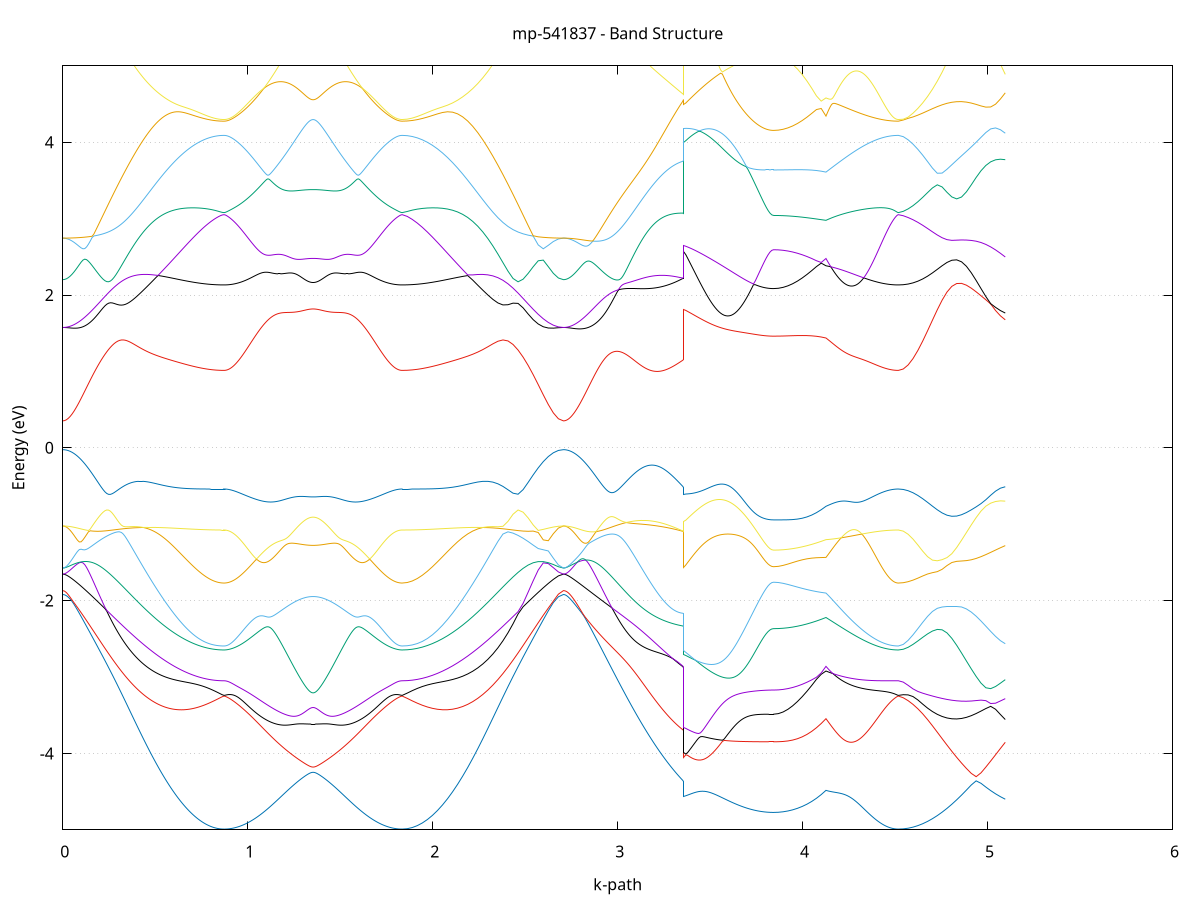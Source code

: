 set title 'mp-541837 - Band Structure'
set xlabel 'k-path'
set ylabel 'Energy (eV)'
set grid y
set yrange [-5:5]
set terminal png size 800,600
set output 'mp-541837_bands_gnuplot.png'
plot '-' using 1:2 with lines notitle, '-' using 1:2 with lines notitle, '-' using 1:2 with lines notitle, '-' using 1:2 with lines notitle, '-' using 1:2 with lines notitle, '-' using 1:2 with lines notitle, '-' using 1:2 with lines notitle, '-' using 1:2 with lines notitle, '-' using 1:2 with lines notitle, '-' using 1:2 with lines notitle, '-' using 1:2 with lines notitle, '-' using 1:2 with lines notitle, '-' using 1:2 with lines notitle, '-' using 1:2 with lines notitle, '-' using 1:2 with lines notitle, '-' using 1:2 with lines notitle, '-' using 1:2 with lines notitle, '-' using 1:2 with lines notitle, '-' using 1:2 with lines notitle, '-' using 1:2 with lines notitle, '-' using 1:2 with lines notitle, '-' using 1:2 with lines notitle, '-' using 1:2 with lines notitle, '-' using 1:2 with lines notitle
0.000000 -13.989186
0.009905 -13.988886
0.019811 -13.988086
0.029716 -13.986686
0.039621 -13.984686
0.049526 -13.982186
0.059432 -13.979086
0.069337 -13.975386
0.079242 -13.971186
0.089147 -13.966386
0.099053 -13.961086
0.108958 -13.955186
0.118863 -13.948786
0.128768 -13.941786
0.138674 -13.934186
0.148579 -13.926086
0.158484 -13.917486
0.168389 -13.908286
0.178295 -13.898486
0.188200 -13.888186
0.198105 -13.877386
0.208011 -13.865986
0.217916 -13.854086
0.227821 -13.841686
0.237726 -13.828686
0.247632 -13.815186
0.257537 -13.801186
0.267442 -13.786586
0.277347 -13.771486
0.287253 -13.755986
0.297158 -13.739886
0.307063 -13.723286
0.316968 -13.706086
0.326874 -13.688486
0.336779 -13.670386
0.346684 -13.651886
0.356589 -13.632786
0.366495 -13.613186
0.376400 -13.593186
0.386305 -13.572686
0.396210 -13.551786
0.406116 -13.530386
0.416021 -13.508486
0.425926 -13.486186
0.435832 -13.463486
0.445737 -13.440386
0.455642 -13.416786
0.465547 -13.392886
0.475453 -13.368486
0.485358 -13.343786
0.495263 -13.318586
0.505168 -13.293186
0.515074 -13.267286
0.524979 -13.241086
0.534884 -13.214586
0.544789 -13.187786
0.554695 -13.160686
0.564600 -13.133286
0.574505 -13.105586
0.584410 -13.077686
0.594316 -13.049486
0.604221 -13.021086
0.614126 -12.992586
0.624032 -12.963786
0.633937 -12.934886
0.643842 -12.905886
0.653747 -12.876686
0.663653 -12.847486
0.673558 -12.818186
0.683463 -12.788886
0.693368 -12.759586
0.703274 -12.730386
0.713179 -12.701186
0.723084 -12.672086
0.732989 -12.643186
0.742895 -12.614486
0.752800 -12.586086
0.762705 -12.557886
0.772610 -12.530086
0.782516 -12.502686
0.792421 -12.475786
0.802326 -12.449386
0.812232 -12.423886
0.822137 -12.399286
0.832042 -12.376486
0.841947 -12.357886
0.851853 -12.347286
0.861758 -12.343086
0.871663 -12.341886
0.871663 -12.341886
0.878086 -12.341886
0.884509 -12.341986
0.890932 -12.342186
0.897355 -12.342286
0.903778 -12.342586
0.910201 -12.342886
0.916624 -12.343286
0.923047 -12.343786
0.929470 -12.344386
0.935893 -12.345186
0.942316 -12.346486
0.948739 -12.348486
0.955162 -12.351486
0.961585 -12.355386
0.968008 -12.359886
0.974431 -12.364586
0.980854 -12.369386
0.987277 -12.374186
0.993700 -12.378886
1.000123 -12.383686
1.006546 -12.388386
1.012969 -12.393086
1.019392 -12.397686
1.025815 -12.402186
1.032238 -12.406686
1.038661 -12.411086
1.045084 -12.415486
1.051507 -12.419786
1.057930 -12.423986
1.064353 -12.428086
1.070776 -12.432186
1.077199 -12.436186
1.083622 -12.440086
1.090045 -12.443886
1.096468 -12.447586
1.102891 -12.451286
1.109314 -12.454886
1.115737 -12.458386
1.122160 -12.461786
1.128583 -12.465086
1.135006 -12.468386
1.141429 -12.471486
1.147852 -12.474586
1.154275 -12.477586
1.160698 -12.480486
1.167121 -12.483286
1.173544 -12.485986
1.179967 -12.488586
1.186390 -12.491086
1.192813 -12.493586
1.199236 -12.495886
1.205659 -12.498186
1.212082 -12.500286
1.212082 -12.500286
1.218504 -12.502386
1.224927 -12.504386
1.231350 -12.506286
1.237773 -12.507986
1.244196 -12.509686
1.250619 -12.511286
1.257042 -12.512786
1.263465 -12.514186
1.269888 -12.515486
1.276311 -12.516786
1.282734 -12.517886
1.289157 -12.518886
1.295580 -12.519786
1.302003 -12.520586
1.308426 -12.521386
1.314849 -12.521986
1.321272 -12.522486
1.327695 -12.522986
1.334118 -12.523286
1.340541 -12.523586
1.346964 -12.523686
1.353387 -12.523786
1.359810 -12.523686
1.366233 -12.523586
1.372656 -12.523286
1.379079 -12.522986
1.385502 -12.522486
1.391925 -12.521986
1.398348 -12.521386
1.404771 -12.520586
1.411194 -12.519786
1.417617 -12.518886
1.424040 -12.517886
1.430463 -12.516786
1.436886 -12.515486
1.443308 -12.514186
1.449731 -12.512786
1.456154 -12.511286
1.462577 -12.509686
1.469000 -12.507986
1.475423 -12.506286
1.481846 -12.504386
1.488269 -12.502386
1.494692 -12.500286
1.501115 -12.498186
1.507538 -12.495886
1.513961 -12.493586
1.520384 -12.491086
1.526807 -12.488586
1.533230 -12.485986
1.539653 -12.483286
1.546076 -12.480486
1.552499 -12.477586
1.558922 -12.474586
1.565345 -12.471486
1.571768 -12.468386
1.578191 -12.465086
1.584614 -12.461786
1.591037 -12.458386
1.597460 -12.454886
1.603883 -12.451286
1.610306 -12.447586
1.616729 -12.443886
1.623152 -12.440086
1.629575 -12.436186
1.635998 -12.432186
1.642421 -12.428086
1.648844 -12.423986
1.655267 -12.419786
1.661690 -12.415486
1.668112 -12.411086
1.674535 -12.406686
1.680958 -12.402186
1.687381 -12.397686
1.693804 -12.393086
1.700227 -12.388386
1.706650 -12.383686
1.713073 -12.378886
1.719496 -12.374186
1.725919 -12.369386
1.732342 -12.364586
1.738765 -12.359886
1.745188 -12.355386
1.751611 -12.351486
1.758034 -12.348386
1.764457 -12.346486
1.770880 -12.345186
1.777303 -12.344386
1.783726 -12.343786
1.790149 -12.343286
1.796572 -12.342886
1.802995 -12.342586
1.809418 -12.342286
1.815841 -12.342086
1.822264 -12.341986
1.828687 -12.341886
1.835110 -12.341886
1.835110 -12.341886
1.862349 -12.354386
1.889589 -12.411386
1.916828 -12.482386
1.944068 -12.557886
1.971307 -12.635986
1.998547 -12.715786
2.025786 -12.796186
2.053026 -12.876686
2.080265 -12.956586
2.107505 -13.035386
2.134744 -13.112586
2.161983 -13.187786
2.189223 -13.260786
2.216462 -13.331286
2.243702 -13.398886
2.270941 -13.463486
2.298181 -13.524986
2.325420 -13.582986
2.352660 -13.637586
2.379899 -13.688486
2.407139 -13.735786
2.434378 -13.779086
2.461618 -13.818586
2.488857 -13.854086
2.516097 -13.885586
2.543336 -13.912886
2.570576 -13.936186
2.597815 -13.955186
2.625055 -13.970086
2.652294 -13.980686
2.679534 -13.987086
2.706773 -13.989186
2.706773 -13.989186
2.713164 -13.989086
2.719556 -13.988786
2.725947 -13.988186
2.732339 -13.987486
2.738730 -13.986486
2.745122 -13.985286
2.751513 -13.983886
2.757905 -13.982286
2.764296 -13.980386
2.770688 -13.978386
2.777079 -13.976086
2.783471 -13.973586
2.789862 -13.970886
2.796254 -13.967986
2.802645 -13.964786
2.809037 -13.961486
2.815428 -13.957886
2.821820 -13.954086
2.828211 -13.950086
2.834603 -13.945886
2.840994 -13.941486
2.847386 -13.936886
2.853777 -13.931986
2.860169 -13.926986
2.866560 -13.921686
2.872952 -13.916186
2.879343 -13.910586
2.885735 -13.904686
2.892126 -13.898586
2.898518 -13.892186
2.904909 -13.885686
2.911301 -13.878986
2.917692 -13.872086
2.924084 -13.864886
2.930475 -13.857586
2.936867 -13.849986
2.943258 -13.842286
2.949650 -13.834386
2.956041 -13.826186
2.962433 -13.817886
2.968824 -13.809286
2.975216 -13.800586
2.981607 -13.791586
2.987999 -13.782486
2.994390 -13.773186
3.000782 -13.763586
3.007173 -13.753886
3.013565 -13.743986
3.019956 -13.733886
3.026348 -13.723586
3.032739 -13.713186
3.039131 -13.702486
3.045522 -13.691686
3.051914 -13.680586
3.058305 -13.669386
3.064697 -13.658086
3.071088 -13.646486
3.077480 -13.634786
3.083871 -13.622886
3.090263 -13.610786
3.096654 -13.598586
3.103046 -13.586186
3.109437 -13.573586
3.115829 -13.560786
3.122220 -13.547986
3.128612 -13.534886
3.135003 -13.521686
3.141395 -13.508386
3.147786 -13.494886
3.154178 -13.481186
3.160569 -13.467386
3.166961 -13.453486
3.173352 -13.439386
3.179744 -13.425186
3.186135 -13.410886
3.192527 -13.396486
3.198918 -13.381886
3.205310 -13.367186
3.211701 -13.352386
3.218093 -13.337486
3.224484 -13.322486
3.230876 -13.307386
3.237267 -13.292186
3.243659 -13.276886
3.250050 -13.261586
3.256442 -13.246086
3.262833 -13.230586
3.269225 -13.214986
3.275616 -13.199386
3.282008 -13.183686
3.288399 -13.167886
3.294791 -13.152186
3.301182 -13.136386
3.307574 -13.120486
3.313965 -13.104686
3.320357 -13.088786
3.326748 -13.072886
3.333140 -13.057086
3.339531 -13.041186
3.345923 -13.025386
3.352314 -13.009586
3.358706 -12.993786
3.358706 -12.067886
3.368594 -12.072086
3.378483 -12.076886
3.388371 -12.082286
3.398259 -12.088186
3.408148 -12.094586
3.418036 -12.101386
3.427925 -12.108586
3.437813 -12.116186
3.447702 -12.124086
3.457590 -12.132186
3.467479 -12.140486
3.477367 -12.149086
3.487256 -12.157686
3.497144 -12.166486
3.507033 -12.175386
3.516921 -12.184286
3.526810 -12.193186
3.536698 -12.201986
3.546587 -12.210886
3.556475 -12.219586
3.566364 -12.228286
3.576252 -12.236786
3.586141 -12.245186
3.596029 -12.253386
3.605918 -12.261486
3.615806 -12.269286
3.625695 -12.276886
3.635583 -12.284286
3.645472 -12.291386
3.655360 -12.298186
3.665249 -12.304786
3.675137 -12.311086
3.685026 -12.317086
3.694914 -12.322686
3.704803 -12.328086
3.714691 -12.333086
3.724580 -12.337686
3.734468 -12.341986
3.744357 -12.345986
3.754245 -12.349586
3.764134 -12.352886
3.774022 -12.355686
3.783911 -12.358186
3.793799 -12.360286
3.803688 -12.362086
3.813576 -12.363386
3.823465 -12.364386
3.833353 -12.364986
3.843242 -12.365186
3.843242 -12.365186
3.868983 -12.389186
3.894724 -12.436986
3.920466 -12.492586
3.946207 -12.552486
3.971949 -12.615186
3.997690 -12.679886
4.023431 -12.746086
4.049173 -12.813086
4.074914 -12.880386
4.100656 -12.947586
4.126397 -13.014386
4.126397 -13.014386
4.131059 -13.004286
4.135722 -12.994086
4.140384 -12.983986
4.145047 -12.973786
4.149709 -12.963686
4.154372 -12.953586
4.159034 -12.943486
4.163697 -12.933386
4.168359 -12.923386
4.173022 -12.913286
4.177684 -12.903286
4.182347 -12.893286
4.187009 -12.883286
4.191672 -12.873286
4.196334 -12.863386
4.200997 -12.853386
4.205659 -12.843486
4.210322 -12.833686
4.214984 -12.823786
4.219647 -12.813986
4.224309 -12.804286
4.228972 -12.794486
4.233634 -12.784786
4.238297 -12.775086
4.242959 -12.765486
4.247622 -12.755886
4.252284 -12.746286
4.256947 -12.736786
4.261609 -12.727286
4.266272 -12.717886
4.270934 -12.708486
4.275597 -12.699086
4.280259 -12.689786
4.284921 -12.680486
4.289584 -12.671186
4.294246 -12.661986
4.298909 -12.652886
4.303571 -12.643686
4.308234 -12.634586
4.312896 -12.625586
4.317559 -12.616586
4.322221 -12.607686
4.326884 -12.598686
4.331546 -12.589886
4.336209 -12.581086
4.340871 -12.572286
4.345534 -12.563486
4.350196 -12.554886
4.354859 -12.546186
4.359521 -12.537586
4.364184 -12.529086
4.368846 -12.520486
4.373509 -12.512086
4.378171 -12.503686
4.382834 -12.495286
4.387496 -12.486986
4.392159 -12.478686
4.396821 -12.470486
4.401484 -12.462286
4.406146 -12.454186
4.410809 -12.446086
4.415471 -12.438086
4.420134 -12.430186
4.424796 -12.422286
4.429459 -12.414386
4.434121 -12.406686
4.438784 -12.398986
4.443446 -12.391386
4.448109 -12.383786
4.452771 -12.376486
4.457434 -12.369286
4.462096 -12.362586
4.466759 -12.356886
4.471421 -12.352986
4.476083 -12.350286
4.480746 -12.348386
4.485408 -12.346786
4.490071 -12.345386
4.494733 -12.344286
4.499396 -12.343486
4.504058 -12.342786
4.508721 -12.342286
4.513383 -12.341986
4.518046 -12.341886
4.518046 -12.341886
4.544309 -12.342486
4.570572 -12.345686
4.596835 -12.357586
4.623098 -12.376786
4.649361 -12.396886
4.675624 -12.416186
4.701887 -12.434186
4.728150 -12.450586
4.754413 -12.465286
4.780676 -12.478086
4.806939 -12.489086
4.833202 -12.498086
4.859465 -12.505186
4.885728 -12.510186
4.911992 -12.513086
4.938255 -12.513986
4.964518 -12.512886
4.990781 -12.509786
5.017044 -12.504686
5.043307 -12.497786
5.069570 -12.488986
5.095833 -12.478486
e
0.000000 -13.369786
0.009905 -13.369486
0.019811 -13.368786
0.029716 -13.367586
0.039621 -13.365886
0.049526 -13.363686
0.059432 -13.360986
0.069337 -13.357786
0.079242 -13.354186
0.089147 -13.349986
0.099053 -13.345386
0.108958 -13.340286
0.118863 -13.334786
0.128768 -13.328686
0.138674 -13.322186
0.148579 -13.315186
0.158484 -13.307786
0.168389 -13.299886
0.178295 -13.291486
0.188200 -13.282686
0.198105 -13.273386
0.208011 -13.263686
0.217916 -13.253586
0.227821 -13.242986
0.237726 -13.231986
0.247632 -13.220586
0.257537 -13.208786
0.267442 -13.196486
0.277347 -13.183886
0.287253 -13.170786
0.297158 -13.157386
0.307063 -13.143586
0.316968 -13.129386
0.326874 -13.114886
0.336779 -13.099986
0.346684 -13.084786
0.356589 -13.069186
0.366495 -13.053386
0.376400 -13.037186
0.386305 -13.020786
0.396210 -13.003986
0.406116 -12.986986
0.416021 -12.969786
0.425926 -12.952286
0.435832 -12.934586
0.445737 -12.916686
0.455642 -12.898586
0.465547 -12.880386
0.475453 -12.861986
0.485358 -12.843486
0.495263 -12.824886
0.505168 -12.806186
0.515074 -12.787486
0.524979 -12.768686
0.534884 -12.749886
0.544789 -12.731186
0.554695 -12.712486
0.564600 -12.693886
0.574505 -12.675386
0.584410 -12.657086
0.594316 -12.638886
0.604221 -12.620886
0.614126 -12.603186
0.624032 -12.585686
0.633937 -12.568486
0.643842 -12.551686
0.653747 -12.535286
0.663653 -12.519286
0.673558 -12.503686
0.683463 -12.488686
0.693368 -12.474086
0.703274 -12.460086
0.713179 -12.446686
0.723084 -12.433886
0.732989 -12.421786
0.742895 -12.410286
0.752800 -12.399586
0.762705 -12.389586
0.772610 -12.380286
0.782516 -12.371786
0.792421 -12.364086
0.802326 -12.357086
0.812232 -12.350786
0.822137 -12.344886
0.832042 -12.338786
0.841947 -12.330286
0.851853 -12.315586
0.861758 -12.296986
0.871663 -12.283186
0.871663 -12.283186
0.878086 -12.284986
0.884509 -12.288986
0.890932 -12.293786
0.897355 -12.298986
0.903778 -12.304286
0.910201 -12.309586
0.916624 -12.314786
0.923047 -12.319986
0.929470 -12.325086
0.935893 -12.329986
0.942316 -12.334486
0.948739 -12.338186
0.955162 -12.340886
0.961585 -12.342586
0.968008 -12.343786
0.974431 -12.344786
0.980854 -12.345686
0.987277 -12.346486
0.993700 -12.347186
1.000123 -12.347986
1.006546 -12.348786
1.012969 -12.349586
1.019392 -12.350386
1.025815 -12.351186
1.032238 -12.352086
1.038661 -12.352886
1.045084 -12.353786
1.051507 -12.354686
1.057930 -12.355586
1.064353 -12.356486
1.070776 -12.357386
1.077199 -12.358286
1.083622 -12.359186
1.090045 -12.360186
1.096468 -12.361086
1.102891 -12.361986
1.109314 -12.362986
1.115737 -12.363886
1.122160 -12.364886
1.128583 -12.365786
1.135006 -12.366686
1.141429 -12.367586
1.147852 -12.368586
1.154275 -12.369486
1.160698 -12.370286
1.167121 -12.371186
1.173544 -12.372086
1.179967 -12.372886
1.186390 -12.373786
1.192813 -12.374586
1.199236 -12.375386
1.205659 -12.376186
1.212082 -12.376886
1.212082 -12.376886
1.218504 -12.377586
1.224927 -12.378286
1.231350 -12.378986
1.237773 -12.379686
1.244196 -12.380286
1.250619 -12.380886
1.257042 -12.381386
1.263465 -12.381886
1.269888 -12.382386
1.276311 -12.382886
1.282734 -12.383286
1.289157 -12.383686
1.295580 -12.384086
1.302003 -12.384386
1.308426 -12.384686
1.314849 -12.384886
1.321272 -12.385086
1.327695 -12.385286
1.334118 -12.385386
1.340541 -12.385486
1.346964 -12.385586
1.353387 -12.385586
1.359810 -12.385586
1.366233 -12.385486
1.372656 -12.385386
1.379079 -12.385286
1.385502 -12.385086
1.391925 -12.384886
1.398348 -12.384686
1.404771 -12.384386
1.411194 -12.384086
1.417617 -12.383686
1.424040 -12.383286
1.430463 -12.382886
1.436886 -12.382386
1.443308 -12.381886
1.449731 -12.381386
1.456154 -12.380886
1.462577 -12.380286
1.469000 -12.379586
1.475423 -12.378986
1.481846 -12.378286
1.488269 -12.377586
1.494692 -12.376886
1.501115 -12.376086
1.507538 -12.375386
1.513961 -12.374586
1.520384 -12.373786
1.526807 -12.372886
1.533230 -12.372086
1.539653 -12.371186
1.546076 -12.370286
1.552499 -12.369386
1.558922 -12.368486
1.565345 -12.367586
1.571768 -12.366686
1.578191 -12.365786
1.584614 -12.364786
1.591037 -12.363886
1.597460 -12.362986
1.603883 -12.361986
1.610306 -12.361086
1.616729 -12.360186
1.623152 -12.359186
1.629575 -12.358286
1.635998 -12.357386
1.642421 -12.356486
1.648844 -12.355586
1.655267 -12.354686
1.661690 -12.353786
1.668112 -12.352886
1.674535 -12.352086
1.680958 -12.351186
1.687381 -12.350386
1.693804 -12.349586
1.700227 -12.348786
1.706650 -12.347986
1.713073 -12.347186
1.719496 -12.346486
1.725919 -12.345586
1.732342 -12.344786
1.738765 -12.343786
1.745188 -12.342586
1.751611 -12.340886
1.758034 -12.338186
1.764457 -12.334486
1.770880 -12.329986
1.777303 -12.325086
1.783726 -12.319986
1.790149 -12.314786
1.796572 -12.309586
1.802995 -12.304286
1.809418 -12.298986
1.815841 -12.293786
1.822264 -12.288986
1.828687 -12.284986
1.835110 -12.283186
1.835110 -12.283186
1.862349 -12.327286
1.889589 -12.347786
1.916828 -12.365886
1.944068 -12.389586
1.971307 -12.418786
1.998547 -12.453286
2.025786 -12.492386
2.053026 -12.535286
2.080265 -12.581386
2.107505 -12.629786
2.134744 -12.679986
2.161983 -12.731186
2.189223 -12.782786
2.216462 -12.834186
2.243702 -12.884886
2.270941 -12.934586
2.298181 -12.982686
2.325420 -13.028986
2.352660 -13.073186
2.379899 -13.114886
2.407139 -13.153986
2.434378 -13.190186
2.461618 -13.223486
2.488857 -13.253586
2.516097 -13.280386
2.543336 -13.303886
2.570576 -13.323886
2.597815 -13.340286
2.625055 -13.353186
2.652294 -13.362386
2.679534 -13.367886
2.706773 -13.369786
2.706773 -13.369786
2.713164 -13.369686
2.719556 -13.369586
2.725947 -13.369286
2.732339 -13.368986
2.738730 -13.368586
2.745122 -13.368086
2.751513 -13.367486
2.757905 -13.366786
2.764296 -13.365886
2.770688 -13.365086
2.777079 -13.364086
2.783471 -13.362986
2.789862 -13.361786
2.796254 -13.360486
2.802645 -13.359086
2.809037 -13.357586
2.815428 -13.356086
2.821820 -13.354386
2.828211 -13.352586
2.834603 -13.350686
2.840994 -13.348686
2.847386 -13.346586
2.853777 -13.344386
2.860169 -13.342186
2.866560 -13.339786
2.872952 -13.337186
2.879343 -13.334586
2.885735 -13.331886
2.892126 -13.329086
2.898518 -13.326086
2.904909 -13.323086
2.911301 -13.319886
2.917692 -13.316686
2.924084 -13.313286
2.930475 -13.309786
2.936867 -13.306086
2.943258 -13.302386
2.949650 -13.298586
2.956041 -13.294586
2.962433 -13.290486
2.968824 -13.286286
2.975216 -13.281986
2.981607 -13.277486
2.987999 -13.272986
2.994390 -13.268286
3.000782 -13.263486
3.007173 -13.258486
3.013565 -13.253386
3.019956 -13.248286
3.026348 -13.242886
3.032739 -13.237486
3.039131 -13.231886
3.045522 -13.226186
3.051914 -13.220386
3.058305 -13.214386
3.064697 -13.208286
3.071088 -13.202086
3.077480 -13.195686
3.083871 -13.189186
3.090263 -13.182586
3.096654 -13.175786
3.103046 -13.168886
3.109437 -13.161886
3.115829 -13.154686
3.122220 -13.147386
3.128612 -13.139986
3.135003 -13.132386
3.141395 -13.124586
3.147786 -13.116786
3.154178 -13.108786
3.160569 -13.100586
3.166961 -13.092286
3.173352 -13.083886
3.179744 -13.075286
3.186135 -13.066586
3.192527 -13.057786
3.198918 -13.048786
3.205310 -13.039586
3.211701 -13.030286
3.218093 -13.020886
3.224484 -13.011286
3.230876 -13.001486
3.237267 -12.991586
3.243659 -12.981586
3.250050 -12.971386
3.256442 -12.961086
3.262833 -12.950586
3.269225 -12.939886
3.275616 -12.929086
3.282008 -12.918186
3.288399 -12.906986
3.294791 -12.895786
3.301182 -12.884286
3.307574 -12.872786
3.313965 -12.860986
3.320357 -12.849086
3.326748 -12.837086
3.333140 -12.824886
3.339531 -12.812486
3.345923 -12.799986
3.352314 -12.787286
3.358706 -12.774486
3.358706 -12.062786
3.368594 -12.066686
3.378483 -12.071186
3.388371 -12.075686
3.398259 -12.080486
3.408148 -12.085286
3.418036 -12.090286
3.427925 -12.095286
3.437813 -12.100386
3.447702 -12.105486
3.457590 -12.110686
3.467479 -12.115986
3.477367 -12.121186
3.487256 -12.126486
3.497144 -12.131786
3.507033 -12.137086
3.516921 -12.142286
3.526810 -12.147586
3.536698 -12.152786
3.546587 -12.157886
3.556475 -12.163086
3.566364 -12.168186
3.576252 -12.173186
3.586141 -12.178286
3.596029 -12.183286
3.605918 -12.188286
3.615806 -12.193386
3.625695 -12.198486
3.635583 -12.203686
3.645472 -12.209086
3.655360 -12.214586
3.665249 -12.220086
3.675137 -12.225586
3.685026 -12.231086
3.694914 -12.236386
3.704803 -12.241486
3.714691 -12.246286
3.724580 -12.250886
3.734468 -12.255086
3.744357 -12.259086
3.754245 -12.262686
3.764134 -12.265886
3.774022 -12.268786
3.783911 -12.271286
3.793799 -12.273386
3.803688 -12.275186
3.813576 -12.276586
3.823465 -12.277586
3.833353 -12.278086
3.843242 -12.278286
3.843242 -12.278286
3.868983 -12.265086
3.894724 -12.272786
3.920466 -12.300186
3.946207 -12.337786
3.971949 -12.383386
3.997690 -12.434986
4.023431 -12.491186
4.049173 -12.550586
4.074914 -12.611986
4.100656 -12.674486
4.126397 -12.737386
4.126397 -12.737386
4.131059 -12.731786
4.135722 -12.726186
4.140384 -12.720486
4.145047 -12.714686
4.149709 -12.708986
4.154372 -12.703086
4.159034 -12.697286
4.163697 -12.691386
4.168359 -12.685386
4.173022 -12.679486
4.177684 -12.673486
4.182347 -12.667386
4.187009 -12.661386
4.191672 -12.655286
4.196334 -12.649086
4.200997 -12.642986
4.205659 -12.636786
4.210322 -12.630586
4.214984 -12.624386
4.219647 -12.618086
4.224309 -12.611786
4.228972 -12.605586
4.233634 -12.599286
4.238297 -12.592986
4.242959 -12.586686
4.247622 -12.580386
4.252284 -12.574086
4.256947 -12.567786
4.261609 -12.561486
4.266272 -12.555186
4.270934 -12.548886
4.275597 -12.542686
4.280259 -12.536486
4.284921 -12.530286
4.289584 -12.524086
4.294246 -12.517986
4.298909 -12.511886
4.303571 -12.505786
4.308234 -12.499786
4.312896 -12.493786
4.317559 -12.487886
4.322221 -12.482086
4.326884 -12.476286
4.331546 -12.470486
4.336209 -12.464886
4.340871 -12.459286
4.345534 -12.453786
4.350196 -12.448386
4.354859 -12.443086
4.359521 -12.437786
4.364184 -12.432686
4.368846 -12.427686
4.373509 -12.422686
4.378171 -12.417886
4.382834 -12.413186
4.387496 -12.408586
4.392159 -12.404086
4.396821 -12.399786
4.401484 -12.395586
4.406146 -12.391486
4.410809 -12.387486
4.415471 -12.383686
4.420134 -12.379986
4.424796 -12.376486
4.429459 -12.373086
4.434121 -12.369886
4.438784 -12.366686
4.443446 -12.363786
4.448109 -12.360886
4.452771 -12.358086
4.457434 -12.355386
4.462096 -12.352386
4.466759 -12.348586
4.471421 -12.343386
4.476083 -12.337086
4.480746 -12.330286
4.485408 -12.323486
4.490071 -12.316586
4.494733 -12.309886
4.499396 -12.303186
4.504058 -12.296686
4.508721 -12.290686
4.513383 -12.285586
4.518046 -12.283186
4.518046 -12.283186
4.544309 -12.300286
4.570572 -12.320286
4.596835 -12.330986
4.623098 -12.333086
4.649361 -12.332786
4.675624 -12.331586
4.701887 -12.329886
4.728150 -12.327586
4.754413 -12.324886
4.780676 -12.321786
4.806939 -12.318186
4.833202 -12.314086
4.859465 -12.309586
4.885728 -12.304686
4.911992 -12.299386
4.938255 -12.293686
4.964518 -12.287686
4.990781 -12.281586
5.017044 -12.275286
5.043307 -12.268986
5.069570 -12.262786
5.095833 -12.256886
e
0.000000 -12.439786
0.009905 -12.439686
0.019811 -12.439186
0.029716 -12.438486
0.039621 -12.437486
0.049526 -12.436186
0.059432 -12.434586
0.069337 -12.432786
0.079242 -12.430586
0.089147 -12.428186
0.099053 -12.425486
0.108958 -12.422486
0.118863 -12.419286
0.128768 -12.415786
0.138674 -12.411986
0.148579 -12.407886
0.158484 -12.403586
0.168389 -12.399086
0.178295 -12.394286
0.188200 -12.389186
0.198105 -12.383886
0.208011 -12.378386
0.217916 -12.372686
0.227821 -12.366686
0.237726 -12.360486
0.247632 -12.354086
0.257537 -12.347486
0.267442 -12.340786
0.277347 -12.333786
0.287253 -12.326586
0.297158 -12.319286
0.307063 -12.311886
0.316968 -12.304286
0.326874 -12.296486
0.336779 -12.288586
0.346684 -12.280586
0.356589 -12.272486
0.366495 -12.264286
0.376400 -12.255986
0.386305 -12.247686
0.396210 -12.239286
0.406116 -12.230786
0.416021 -12.222386
0.425926 -12.213886
0.435832 -12.205386
0.445737 -12.196986
0.455642 -12.188486
0.465547 -12.180186
0.475453 -12.171886
0.485358 -12.163786
0.495263 -12.155686
0.505168 -12.147786
0.515074 -12.140086
0.524979 -12.132486
0.534884 -12.125186
0.544789 -12.118186
0.554695 -12.111386
0.564600 -12.104886
0.574505 -12.098786
0.584410 -12.093086
0.594316 -12.087786
0.604221 -12.082886
0.614126 -12.078486
0.624032 -12.074686
0.633937 -12.071486
0.643842 -12.068886
0.653747 -12.066986
0.663653 -12.065886
0.673558 -12.065486
0.683463 -12.065986
0.693368 -12.067286
0.703274 -12.069486
0.713179 -12.072786
0.723084 -12.076986
0.732989 -12.082386
0.742895 -12.088786
0.752800 -12.096286
0.762705 -12.104986
0.772610 -12.114786
0.782516 -12.125786
0.792421 -12.137986
0.802326 -12.151286
0.812232 -12.165786
0.822137 -12.181386
0.832042 -12.197986
0.841947 -12.215686
0.851853 -12.234086
0.861758 -12.252886
0.871663 -12.266386
0.871663 -12.266386
0.878086 -12.264586
0.884509 -12.260486
0.890932 -12.255486
0.897355 -12.250086
0.903778 -12.244586
0.910201 -12.238886
0.916624 -12.233186
0.923047 -12.227386
0.929470 -12.221586
0.935893 -12.215686
0.942316 -12.209886
0.948739 -12.203986
0.955162 -12.198086
0.961585 -12.192286
0.968008 -12.186386
0.974431 -12.180586
0.980854 -12.174686
0.987277 -12.168886
0.993700 -12.163086
1.000123 -12.157386
1.006546 -12.151586
1.012969 -12.145886
1.019392 -12.140186
1.025815 -12.134586
1.032238 -12.128986
1.038661 -12.123386
1.045084 -12.117886
1.051507 -12.112386
1.057930 -12.106986
1.064353 -12.101686
1.070776 -12.096386
1.077199 -12.091086
1.083622 -12.085986
1.090045 -12.080886
1.096468 -12.075786
1.102891 -12.070886
1.109314 -12.065986
1.115737 -12.061186
1.122160 -12.056486
1.128583 -12.051886
1.135006 -12.047286
1.141429 -12.042886
1.147852 -12.038586
1.154275 -12.034286
1.160698 -12.030186
1.167121 -12.026186
1.173544 -12.022186
1.179967 -12.018386
1.186390 -12.014686
1.192813 -12.011186
1.199236 -12.007686
1.205659 -12.004286
1.212082 -12.001086
1.212082 -12.001086
1.218504 -11.997986
1.224927 -11.995086
1.231350 -11.992186
1.237773 -11.989486
1.244196 -11.986986
1.250619 -11.984486
1.257042 -11.982186
1.263465 -11.980086
1.269888 -11.978086
1.276311 -11.976186
1.282734 -11.974486
1.289157 -11.972886
1.295580 -11.971486
1.302003 -11.970186
1.308426 -11.968986
1.314849 -11.968086
1.321272 -11.967186
1.327695 -11.966486
1.334118 -11.965986
1.340541 -11.965586
1.346964 -11.965386
1.353387 -11.965286
1.359810 -11.965386
1.366233 -11.965586
1.372656 -11.965986
1.379079 -11.966486
1.385502 -11.967186
1.391925 -11.968086
1.398348 -11.968986
1.404771 -11.970186
1.411194 -11.971486
1.417617 -11.972886
1.424040 -11.974486
1.430463 -11.976186
1.436886 -11.978086
1.443308 -11.980086
1.449731 -11.982186
1.456154 -11.984486
1.462577 -11.986986
1.469000 -11.989486
1.475423 -11.992186
1.481846 -11.995086
1.488269 -11.997986
1.494692 -12.001086
1.501115 -12.004286
1.507538 -12.007686
1.513961 -12.011186
1.520384 -12.014686
1.526807 -12.018386
1.533230 -12.022186
1.539653 -12.026186
1.546076 -12.030186
1.552499 -12.034286
1.558922 -12.038586
1.565345 -12.042886
1.571768 -12.047286
1.578191 -12.051886
1.584614 -12.056486
1.591037 -12.061186
1.597460 -12.065986
1.603883 -12.070886
1.610306 -12.075786
1.616729 -12.080786
1.623152 -12.085886
1.629575 -12.091086
1.635998 -12.096386
1.642421 -12.101586
1.648844 -12.106986
1.655267 -12.112386
1.661690 -12.117886
1.668112 -12.123386
1.674535 -12.128986
1.680958 -12.134586
1.687381 -12.140186
1.693804 -12.145886
1.700227 -12.151586
1.706650 -12.157386
1.713073 -12.163086
1.719496 -12.168886
1.725919 -12.174686
1.732342 -12.180586
1.738765 -12.186386
1.745188 -12.192286
1.751611 -12.198086
1.758034 -12.203986
1.764457 -12.209886
1.770880 -12.215686
1.777303 -12.221486
1.783726 -12.227386
1.790149 -12.233186
1.796572 -12.238886
1.802995 -12.244586
1.809418 -12.250086
1.815841 -12.255486
1.822264 -12.260486
1.828687 -12.264586
1.835110 -12.266386
1.835110 -12.266386
1.862349 -12.220186
1.889589 -12.173486
1.916828 -12.134786
1.944068 -12.104986
1.971307 -12.083786
1.998547 -12.070986
2.025786 -12.065786
2.053026 -12.066986
2.080265 -12.073886
2.107505 -12.085286
2.134744 -12.100286
2.161983 -12.118186
2.189223 -12.138186
2.216462 -12.159686
2.243702 -12.182286
2.270941 -12.205386
2.298181 -12.228686
2.325420 -12.251886
2.352660 -12.274486
2.379899 -12.296486
2.407139 -12.317486
2.434378 -12.337286
2.461618 -12.355686
2.488857 -12.372686
2.516097 -12.387886
2.543336 -12.401386
2.570576 -12.412886
2.597815 -12.422486
2.625055 -12.430086
2.652294 -12.435486
2.679534 -12.438686
2.706773 -12.439786
2.706773 -12.439786
2.713164 -12.439686
2.719556 -12.439486
2.725947 -12.438986
2.732339 -12.438386
2.738730 -12.437686
2.745122 -12.436686
2.751513 -12.435586
2.757905 -12.434386
2.764296 -12.432886
2.770688 -12.431286
2.777079 -12.429486
2.783471 -12.427586
2.789862 -12.425486
2.796254 -12.423186
2.802645 -12.420786
2.809037 -12.418186
2.815428 -12.415486
2.821820 -12.412586
2.828211 -12.409586
2.834603 -12.406386
2.840994 -12.403086
2.847386 -12.399586
2.853777 -12.395986
2.860169 -12.392186
2.866560 -12.388286
2.872952 -12.384286
2.879343 -12.380086
2.885735 -12.375786
2.892126 -12.371386
2.898518 -12.366886
2.904909 -12.362186
2.911301 -12.357486
2.917692 -12.352586
2.924084 -12.347586
2.930475 -12.342486
2.936867 -12.337386
2.943258 -12.332086
2.949650 -12.326686
2.956041 -12.321186
2.962433 -12.315686
2.968824 -12.310086
2.975216 -12.304386
2.981607 -12.298586
2.987999 -12.292686
2.994390 -12.286786
3.000782 -12.280886
3.007173 -12.274886
3.013565 -12.268786
3.019956 -12.262686
3.026348 -12.256586
3.032739 -12.250386
3.039131 -12.244186
3.045522 -12.237986
3.051914 -12.231686
3.058305 -12.225386
3.064697 -12.219186
3.071088 -12.212886
3.077480 -12.206586
3.083871 -12.200386
3.090263 -12.194086
3.096654 -12.187886
3.103046 -12.181686
3.109437 -12.175486
3.115829 -12.169386
3.122220 -12.163286
3.128612 -12.157286
3.135003 -12.151286
3.141395 -12.145386
3.147786 -12.139486
3.154178 -12.133686
3.160569 -12.127986
3.166961 -12.122386
3.173352 -12.116886
3.179744 -12.111386
3.186135 -12.106086
3.192527 -12.100886
3.198918 -12.095786
3.205310 -12.090786
3.211701 -12.085886
3.218093 -12.081186
3.224484 -12.076586
3.230876 -12.072186
3.237267 -12.067886
3.243659 -12.063786
3.250050 -12.059786
3.256442 -12.055986
3.262833 -12.052386
3.269225 -12.048986
3.275616 -12.045786
3.282008 -12.042686
3.288399 -12.039886
3.294791 -12.037186
3.301182 -12.034786
3.307574 -12.032586
3.313965 -12.030586
3.320357 -12.028786
3.326748 -12.027186
3.333140 -12.025886
3.339531 -12.024786
3.345923 -12.023986
3.352314 -12.023386
3.358706 -12.022986
3.358706 -12.053086
3.368594 -12.049186
3.378483 -12.046286
3.388371 -12.044586
3.398259 -12.043886
3.408148 -12.044386
3.418036 -12.045786
3.427925 -12.048186
3.437813 -12.051386
3.447702 -12.055386
3.457590 -12.060086
3.467479 -12.065386
3.477367 -12.071186
3.487256 -12.077486
3.497144 -12.084286
3.507033 -12.091286
3.516921 -12.098686
3.526810 -12.106186
3.536698 -12.113886
3.546587 -12.121686
3.556475 -12.129586
3.566364 -12.137486
3.576252 -12.145286
3.586141 -12.152986
3.596029 -12.160486
3.605918 -12.167786
3.615806 -12.174786
3.625695 -12.181486
3.635583 -12.187686
3.645472 -12.193486
3.655360 -12.198686
3.665249 -12.203486
3.675137 -12.207786
3.685026 -12.211786
3.694914 -12.215386
3.704803 -12.218786
3.714691 -12.221886
3.724580 -12.224686
3.734468 -12.227286
3.744357 -12.229686
3.754245 -12.231786
3.764134 -12.233786
3.774022 -12.235486
3.783911 -12.236886
3.793799 -12.238186
3.803688 -12.239186
3.813576 -12.239986
3.823465 -12.240486
3.833353 -12.240886
3.843242 -12.240986
3.843242 -12.240986
3.868983 -12.240386
3.894724 -12.214986
3.920466 -12.180786
3.946207 -12.148986
3.971949 -12.121286
3.997690 -12.098086
4.023431 -12.079586
4.049173 -12.065486
4.074914 -12.055586
4.100656 -12.049786
4.126397 -12.047586
4.126397 -12.047586
4.131059 -12.046086
4.135722 -12.044686
4.140384 -12.043486
4.145047 -12.042286
4.149709 -12.041186
4.154372 -12.040186
4.159034 -12.039386
4.163697 -12.038586
4.168359 -12.037886
4.173022 -12.037286
4.177684 -12.036786
4.182347 -12.036386
4.187009 -12.036086
4.191672 -12.035986
4.196334 -12.035886
4.200997 -12.035886
4.205659 -12.035986
4.210322 -12.036186
4.214984 -12.036586
4.219647 -12.036986
4.224309 -12.037486
4.228972 -12.038086
4.233634 -12.038886
4.238297 -12.039686
4.242959 -12.040586
4.247622 -12.041686
4.252284 -12.042786
4.256947 -12.044086
4.261609 -12.045386
4.266272 -12.046886
4.270934 -12.048486
4.275597 -12.050086
4.280259 -12.051886
4.284921 -12.053786
4.289584 -12.055686
4.294246 -12.057786
4.298909 -12.059986
4.303571 -12.062286
4.308234 -12.064686
4.312896 -12.067186
4.317559 -12.069786
4.322221 -12.072486
4.326884 -12.075286
4.331546 -12.078186
4.336209 -12.081186
4.340871 -12.084386
4.345534 -12.087586
4.350196 -12.090886
4.354859 -12.094286
4.359521 -12.097886
4.364184 -12.101486
4.368846 -12.105186
4.373509 -12.108986
4.378171 -12.112986
4.382834 -12.116986
4.387496 -12.121086
4.392159 -12.125386
4.396821 -12.129686
4.401484 -12.134086
4.406146 -12.138686
4.410809 -12.143286
4.415471 -12.147986
4.420134 -12.152786
4.424796 -12.157686
4.429459 -12.162686
4.434121 -12.167786
4.438784 -12.172986
4.443446 -12.178286
4.448109 -12.183586
4.452771 -12.189086
4.457434 -12.194586
4.462096 -12.200186
4.466759 -12.205886
4.471421 -12.211686
4.476083 -12.217486
4.480746 -12.223386
4.485408 -12.229386
4.490071 -12.235386
4.494733 -12.241486
4.499396 -12.247486
4.504058 -12.253486
4.508721 -12.259286
4.513383 -12.264186
4.518046 -12.266386
4.518046 -12.266386
4.544309 -12.248186
4.570572 -12.222986
4.596835 -12.197286
4.623098 -12.171686
4.649361 -12.146486
4.675624 -12.122086
4.701887 -12.098886
4.728150 -12.077086
4.754413 -12.056986
4.780676 -12.039086
4.806939 -12.023486
4.833202 -12.010486
4.859465 -12.000286
4.885728 -11.993186
4.911992 -11.989286
4.938255 -11.988686
4.964518 -11.991286
4.990781 -11.997286
5.017044 -12.006486
5.043307 -12.018686
5.069570 -12.033986
5.095833 -12.051986
e
0.000000 -9.409886
0.009905 -9.410086
0.019811 -9.410486
0.029716 -9.411286
0.039621 -9.412386
0.049526 -9.413786
0.059432 -9.415486
0.069337 -9.417486
0.079242 -9.419886
0.089147 -9.422486
0.099053 -9.425486
0.108958 -9.428886
0.118863 -9.432586
0.128768 -9.436586
0.138674 -9.440986
0.148579 -9.445786
0.158484 -9.450886
0.168389 -9.456486
0.178295 -9.462386
0.188200 -9.468686
0.198105 -9.475386
0.208011 -9.482586
0.217916 -9.490086
0.227821 -9.498186
0.237726 -9.506586
0.247632 -9.515586
0.257537 -9.524986
0.267442 -9.534886
0.277347 -9.545286
0.287253 -9.556086
0.297158 -9.567486
0.307063 -9.579486
0.316968 -9.591886
0.326874 -9.604886
0.336779 -9.618486
0.346684 -9.632586
0.356589 -9.647186
0.366495 -9.662386
0.376400 -9.678186
0.386305 -9.694586
0.396210 -9.711486
0.406116 -9.728986
0.416021 -9.746986
0.425926 -9.765586
0.435832 -9.784786
0.445737 -9.804386
0.455642 -9.824586
0.465547 -9.845186
0.475453 -9.866386
0.485358 -9.887886
0.495263 -9.909886
0.505168 -9.932286
0.515074 -9.954986
0.524979 -9.977886
0.534884 -10.001186
0.544789 -10.024686
0.554695 -10.048286
0.564600 -10.071986
0.574505 -10.095686
0.584410 -10.119486
0.594316 -10.143086
0.604221 -10.166586
0.614126 -10.189886
0.624032 -10.212786
0.633937 -10.235386
0.643842 -10.257586
0.653747 -10.279186
0.663653 -10.300286
0.673558 -10.320686
0.683463 -10.340286
0.693368 -10.359086
0.703274 -10.377086
0.713179 -10.394086
0.723084 -10.410086
0.732989 -10.425086
0.742895 -10.439086
0.752800 -10.451886
0.762705 -10.463586
0.772610 -10.474186
0.782516 -10.483586
0.792421 -10.491986
0.802326 -10.499186
0.812232 -10.505386
0.822137 -10.510486
0.832042 -10.514686
0.841947 -10.517886
0.851853 -10.520086
0.861758 -10.521486
0.871663 -10.521886
0.871663 -10.521886
0.878086 -10.521886
0.884509 -10.521686
0.890932 -10.521486
0.897355 -10.521186
0.903778 -10.520786
0.910201 -10.520386
0.916624 -10.519786
0.923047 -10.519186
0.929470 -10.518486
0.935893 -10.517686
0.942316 -10.516786
0.948739 -10.515886
0.955162 -10.514886
0.961585 -10.513686
0.968008 -10.512586
0.974431 -10.511286
0.980854 -10.509986
0.987277 -10.508486
0.993700 -10.507086
1.000123 -10.505486
1.006546 -10.503886
1.012969 -10.502186
1.019392 -10.500386
1.025815 -10.498586
1.032238 -10.496686
1.038661 -10.494686
1.045084 -10.492686
1.051507 -10.490586
1.057930 -10.488386
1.064353 -10.486186
1.070776 -10.483986
1.077199 -10.481686
1.083622 -10.479286
1.090045 -10.476886
1.096468 -10.474386
1.102891 -10.471886
1.109314 -10.469386
1.115737 -10.466786
1.122160 -10.464186
1.128583 -10.461586
1.135006 -10.458886
1.141429 -10.456186
1.147852 -10.453386
1.154275 -10.450686
1.160698 -10.447886
1.167121 -10.445086
1.173544 -10.442286
1.179967 -10.439486
1.186390 -10.436686
1.192813 -10.433886
1.199236 -10.430986
1.205659 -10.428186
1.212082 -10.425486
1.212082 -10.425486
1.218504 -10.422686
1.224927 -10.419986
1.231350 -10.417286
1.237773 -10.414586
1.244196 -10.411986
1.250619 -10.409486
1.257042 -10.406986
1.263465 -10.404586
1.269888 -10.402286
1.276311 -10.400086
1.282734 -10.397986
1.289157 -10.395986
1.295580 -10.394186
1.302003 -10.392486
1.308426 -10.390886
1.314849 -10.389486
1.321272 -10.388386
1.327695 -10.387386
1.334118 -10.386586
1.340541 -10.385986
1.346964 -10.385686
1.353387 -10.385586
1.359810 -10.385686
1.366233 -10.385986
1.372656 -10.386586
1.379079 -10.387386
1.385502 -10.388386
1.391925 -10.389586
1.398348 -10.390886
1.404771 -10.392486
1.411194 -10.394186
1.417617 -10.395986
1.424040 -10.397986
1.430463 -10.400086
1.436886 -10.402286
1.443308 -10.404586
1.449731 -10.406986
1.456154 -10.409486
1.462577 -10.411986
1.469000 -10.414586
1.475423 -10.417286
1.481846 -10.419986
1.488269 -10.422686
1.494692 -10.425486
1.501115 -10.428286
1.507538 -10.431086
1.513961 -10.433886
1.520384 -10.436686
1.526807 -10.439486
1.533230 -10.442286
1.539653 -10.445086
1.546076 -10.447886
1.552499 -10.450686
1.558922 -10.453386
1.565345 -10.456186
1.571768 -10.458886
1.578191 -10.461586
1.584614 -10.464186
1.591037 -10.466786
1.597460 -10.469386
1.603883 -10.471986
1.610306 -10.474486
1.616729 -10.476886
1.623152 -10.479286
1.629575 -10.481686
1.635998 -10.483986
1.642421 -10.486286
1.648844 -10.488486
1.655267 -10.490586
1.661690 -10.492686
1.668112 -10.494686
1.674535 -10.496686
1.680958 -10.498586
1.687381 -10.500386
1.693804 -10.502186
1.700227 -10.503886
1.706650 -10.505486
1.713073 -10.507086
1.719496 -10.508586
1.725919 -10.509986
1.732342 -10.511286
1.738765 -10.512586
1.745188 -10.513786
1.751611 -10.514886
1.758034 -10.515886
1.764457 -10.516886
1.770880 -10.517686
1.777303 -10.518486
1.783726 -10.519186
1.790149 -10.519886
1.796572 -10.520386
1.802995 -10.520886
1.809418 -10.521186
1.815841 -10.521486
1.822264 -10.521686
1.828687 -10.521886
1.835110 -10.521886
1.835110 -10.521886
1.862349 -10.518486
1.889589 -10.508086
1.916828 -10.489986
1.944068 -10.463586
1.971307 -10.428686
1.998547 -10.385686
2.025786 -10.335486
2.053026 -10.279286
2.080265 -10.218486
2.107505 -10.154886
2.134744 -10.089786
2.161983 -10.024686
2.189223 -9.960686
2.216462 -9.898886
2.243702 -9.839986
2.270941 -9.784786
2.298181 -9.733486
2.325420 -9.686286
2.352660 -9.643486
2.379899 -9.604886
2.407139 -9.570486
2.434378 -9.539986
2.461618 -9.513286
2.488857 -9.490186
2.516097 -9.470286
2.543336 -9.453686
2.570576 -9.439886
2.597815 -9.428886
2.625055 -9.420486
2.652294 -9.414586
2.679534 -9.411086
2.706773 -9.409886
2.706773 -9.409886
2.713164 -9.409986
2.719556 -9.410386
2.725947 -9.410986
2.732339 -9.411786
2.738730 -9.412786
2.745122 -9.414086
2.751513 -9.415586
2.757905 -9.417386
2.764296 -9.419386
2.770688 -9.421586
2.777079 -9.423986
2.783471 -9.426586
2.789862 -9.429486
2.796254 -9.432586
2.802645 -9.435786
2.809037 -9.439286
2.815428 -9.442986
2.821820 -9.446886
2.828211 -9.450986
2.834603 -9.455286
2.840994 -9.459786
2.847386 -9.464386
2.853777 -9.469286
2.860169 -9.474286
2.866560 -9.479486
2.872952 -9.484886
2.879343 -9.490386
2.885735 -9.496086
2.892126 -9.501886
2.898518 -9.507886
2.904909 -9.514086
2.911301 -9.520286
2.917692 -9.526786
2.924084 -9.533286
2.930475 -9.539986
2.936867 -9.546786
2.943258 -9.553786
2.949650 -9.560786
2.956041 -9.567986
2.962433 -9.575286
2.968824 -9.582586
2.975216 -9.590086
2.981607 -9.597686
2.987999 -9.605386
2.994390 -9.613086
3.000782 -9.620986
3.007173 -9.628886
3.013565 -9.636886
3.019956 -9.644986
3.026348 -9.653086
3.032739 -9.661286
3.039131 -9.669586
3.045522 -9.677886
3.051914 -9.686286
3.058305 -9.694786
3.064697 -9.703286
3.071088 -9.711786
3.077480 -9.720386
3.083871 -9.728986
3.090263 -9.737686
3.096654 -9.746386
3.103046 -9.755086
3.109437 -9.763886
3.115829 -9.772686
3.122220 -9.781486
3.128612 -9.790286
3.135003 -9.799086
3.141395 -9.807986
3.147786 -9.816786
3.154178 -9.825686
3.160569 -9.834586
3.166961 -9.843486
3.173352 -9.852286
3.179744 -9.861186
3.186135 -9.870086
3.192527 -9.878986
3.198918 -9.887786
3.205310 -9.896686
3.211701 -9.905486
3.218093 -9.914386
3.224484 -9.923186
3.230876 -9.931986
3.237267 -9.940786
3.243659 -9.949486
3.250050 -9.958286
3.256442 -9.966986
3.262833 -9.975786
3.269225 -9.984486
3.275616 -9.993186
3.282008 -10.001886
3.288399 -10.010586
3.294791 -10.019286
3.301182 -10.027986
3.307574 -10.036686
3.313965 -10.045386
3.320357 -10.054086
3.326748 -10.062886
3.333140 -10.071686
3.339531 -10.080486
3.345923 -10.089386
3.352314 -10.098286
3.358706 -10.107286
3.358706 -10.658786
3.368594 -10.653886
3.378483 -10.654086
3.388371 -10.654086
3.398259 -10.653686
3.408148 -10.652986
3.418036 -10.651886
3.427925 -10.650586
3.437813 -10.648986
3.447702 -10.647086
3.457590 -10.645086
3.467479 -10.642886
3.477367 -10.640586
3.487256 -10.638186
3.497144 -10.635686
3.507033 -10.633186
3.516921 -10.630586
3.526810 -10.628086
3.536698 -10.625486
3.546587 -10.622886
3.556475 -10.620386
3.566364 -10.617886
3.576252 -10.615486
3.586141 -10.613086
3.596029 -10.610786
3.605918 -10.608586
3.615806 -10.606486
3.625695 -10.604386
3.635583 -10.602486
3.645472 -10.600586
3.655360 -10.598886
3.665249 -10.597186
3.675137 -10.595586
3.685026 -10.594186
3.694914 -10.592786
3.704803 -10.591486
3.714691 -10.590286
3.724580 -10.589186
3.734468 -10.588186
3.744357 -10.587286
3.754245 -10.586486
3.764134 -10.585786
3.774022 -10.585086
3.783911 -10.584586
3.793799 -10.584086
3.803688 -10.583686
3.813576 -10.583386
3.823465 -10.583186
3.833353 -10.583086
3.843242 -10.583086
3.843242 -10.583086
3.868983 -10.575886
3.894724 -10.554786
3.920466 -10.521086
3.946207 -10.476686
3.971949 -10.423786
3.997690 -10.365086
4.023431 -10.303086
4.049173 -10.240686
4.074914 -10.180386
4.100656 -10.123986
4.126397 -10.072586
4.126397 -10.072586
4.131059 -10.080086
4.135722 -10.087586
4.140384 -10.095186
4.145047 -10.102686
4.149709 -10.110286
4.154372 -10.117786
4.159034 -10.125386
4.163697 -10.132986
4.168359 -10.140586
4.173022 -10.148086
4.177684 -10.155686
4.182347 -10.163286
4.187009 -10.170886
4.191672 -10.178486
4.196334 -10.185986
4.200997 -10.193586
4.205659 -10.201086
4.210322 -10.208686
4.214984 -10.216186
4.219647 -10.223686
4.224309 -10.231086
4.228972 -10.238586
4.233634 -10.245986
4.238297 -10.253386
4.242959 -10.260686
4.247622 -10.267986
4.252284 -10.275286
4.256947 -10.282586
4.261609 -10.289686
4.266272 -10.296886
4.270934 -10.303986
4.275597 -10.310986
4.280259 -10.317886
4.284921 -10.324886
4.289584 -10.331686
4.294246 -10.338486
4.298909 -10.345186
4.303571 -10.351786
4.308234 -10.358286
4.312896 -10.364786
4.317559 -10.371186
4.322221 -10.377386
4.326884 -10.383586
4.331546 -10.389686
4.336209 -10.395686
4.340871 -10.401586
4.345534 -10.407386
4.350196 -10.413086
4.354859 -10.418686
4.359521 -10.424086
4.364184 -10.429386
4.368846 -10.434686
4.373509 -10.439686
4.378171 -10.444686
4.382834 -10.449486
4.387496 -10.454186
4.392159 -10.458786
4.396821 -10.463186
4.401484 -10.467486
4.406146 -10.471586
4.410809 -10.475586
4.415471 -10.479386
4.420134 -10.483086
4.424796 -10.486586
4.429459 -10.489986
4.434121 -10.493186
4.438784 -10.496286
4.443446 -10.499186
4.448109 -10.501886
4.452771 -10.504386
4.457434 -10.506786
4.462096 -10.508986
4.466759 -10.511086
4.471421 -10.512886
4.476083 -10.514586
4.480746 -10.516186
4.485408 -10.517486
4.490071 -10.518686
4.494733 -10.519686
4.499396 -10.520486
4.504058 -10.521086
4.508721 -10.521586
4.513383 -10.521786
4.518046 -10.521886
4.518046 -10.521886
4.544309 -10.521486
4.570572 -10.520286
4.596835 -10.518286
4.623098 -10.515486
4.649361 -10.511786
4.675624 -10.507186
4.701887 -10.501586
4.728150 -10.494986
4.754413 -10.487386
4.780676 -10.478686
4.806939 -10.469086
4.833202 -10.458386
4.859465 -10.447086
4.885728 -10.435286
4.911992 -10.423886
4.938255 -10.414486
4.964518 -10.410086
4.990781 -10.413786
5.017044 -10.425586
5.043307 -10.442186
5.069570 -10.461086
5.095833 -10.480686
e
0.000000 -8.607886
0.009905 -8.608186
0.019811 -8.609286
0.029716 -8.611086
0.039621 -8.613586
0.049526 -8.616786
0.059432 -8.620686
0.069337 -8.625286
0.079242 -8.630586
0.089147 -8.636686
0.099053 -8.643386
0.108958 -8.650786
0.118863 -8.658986
0.128768 -8.667786
0.138674 -8.677286
0.148579 -8.687586
0.158484 -8.698486
0.168389 -8.710086
0.178295 -8.722286
0.188200 -8.735286
0.198105 -8.748886
0.208011 -8.763086
0.217916 -8.778086
0.227821 -8.793586
0.237726 -8.809786
0.247632 -8.826586
0.257537 -8.843986
0.267442 -8.862086
0.277347 -8.880686
0.287253 -8.899786
0.297158 -8.919586
0.307063 -8.939786
0.316968 -8.960586
0.326874 -8.981886
0.336779 -9.003586
0.346684 -9.025886
0.356589 -9.048486
0.366495 -9.071586
0.376400 -9.095086
0.386305 -9.118886
0.396210 -9.143186
0.406116 -9.167686
0.416021 -9.192486
0.425926 -9.217686
0.435832 -9.242986
0.445737 -9.268586
0.455642 -9.294486
0.465547 -9.320486
0.475453 -9.346586
0.485358 -9.372886
0.495263 -9.399286
0.505168 -9.425786
0.515074 -9.452386
0.524979 -9.478986
0.534884 -9.505586
0.544789 -9.532186
0.554695 -9.558786
0.564600 -9.585386
0.574505 -9.611886
0.584410 -9.638186
0.594316 -9.664486
0.604221 -9.690586
0.614126 -9.716486
0.624032 -9.742186
0.633937 -9.767586
0.643842 -9.792686
0.653747 -9.817586
0.663653 -9.841986
0.673558 -9.865986
0.683463 -9.889586
0.693368 -9.912586
0.703274 -9.935086
0.713179 -9.956886
0.723084 -9.977986
0.732989 -9.998386
0.742895 -10.017886
0.752800 -10.036386
0.762705 -10.053986
0.772610 -10.070386
0.782516 -10.085686
0.792421 -10.099686
0.802326 -10.112286
0.812232 -10.123486
0.822137 -10.133086
0.832042 -10.141086
0.841947 -10.147386
0.851853 -10.151886
0.861758 -10.154686
0.871663 -10.155586
0.871663 -10.155586
0.878086 -10.155586
0.884509 -10.155686
0.890932 -10.155786
0.897355 -10.155986
0.903778 -10.156286
0.910201 -10.156586
0.916624 -10.156986
0.923047 -10.157386
0.929470 -10.157886
0.935893 -10.158386
0.942316 -10.159086
0.948739 -10.159686
0.955162 -10.160386
0.961585 -10.161186
0.968008 -10.161986
0.974431 -10.162886
0.980854 -10.163786
0.987277 -10.164786
0.993700 -10.165886
1.000123 -10.166986
1.006546 -10.168086
1.012969 -10.169286
1.019392 -10.170586
1.025815 -10.171886
1.032238 -10.173286
1.038661 -10.174686
1.045084 -10.176186
1.051507 -10.177686
1.057930 -10.179286
1.064353 -10.180886
1.070776 -10.182586
1.077199 -10.184286
1.083622 -10.185986
1.090045 -10.187786
1.096468 -10.189686
1.102891 -10.191586
1.109314 -10.193486
1.115737 -10.195486
1.122160 -10.197486
1.128583 -10.199586
1.135006 -10.201686
1.141429 -10.203786
1.147852 -10.205886
1.154275 -10.208086
1.160698 -10.210286
1.167121 -10.212586
1.173544 -10.214786
1.179967 -10.217086
1.186390 -10.219386
1.192813 -10.221686
1.199236 -10.223986
1.205659 -10.226286
1.212082 -10.228586
1.212082 -10.228586
1.218504 -10.230886
1.224927 -10.233186
1.231350 -10.235386
1.237773 -10.237686
1.244196 -10.239886
1.250619 -10.242086
1.257042 -10.244186
1.263465 -10.246286
1.269888 -10.248286
1.276311 -10.250186
1.282734 -10.252086
1.289157 -10.253786
1.295580 -10.255386
1.302003 -10.256886
1.308426 -10.258286
1.314849 -10.259486
1.321272 -10.260586
1.327695 -10.261386
1.334118 -10.262086
1.340541 -10.262586
1.346964 -10.262886
1.353387 -10.262986
1.359810 -10.262886
1.366233 -10.262586
1.372656 -10.262086
1.379079 -10.261386
1.385502 -10.260586
1.391925 -10.259486
1.398348 -10.258286
1.404771 -10.256886
1.411194 -10.255386
1.417617 -10.253786
1.424040 -10.252086
1.430463 -10.250186
1.436886 -10.248286
1.443308 -10.246286
1.449731 -10.244186
1.456154 -10.242086
1.462577 -10.239886
1.469000 -10.237686
1.475423 -10.235486
1.481846 -10.233186
1.488269 -10.230886
1.494692 -10.228586
1.501115 -10.226286
1.507538 -10.223986
1.513961 -10.221686
1.520384 -10.219386
1.526807 -10.217086
1.533230 -10.214786
1.539653 -10.212586
1.546076 -10.210286
1.552499 -10.208086
1.558922 -10.205886
1.565345 -10.203786
1.571768 -10.201686
1.578191 -10.199586
1.584614 -10.197486
1.591037 -10.195486
1.597460 -10.193486
1.603883 -10.191586
1.610306 -10.189686
1.616729 -10.187886
1.623152 -10.185986
1.629575 -10.184286
1.635998 -10.182586
1.642421 -10.180886
1.648844 -10.179286
1.655267 -10.177686
1.661690 -10.176186
1.668112 -10.174686
1.674535 -10.173286
1.680958 -10.171886
1.687381 -10.170586
1.693804 -10.169386
1.700227 -10.168086
1.706650 -10.166986
1.713073 -10.165886
1.719496 -10.164786
1.725919 -10.163786
1.732342 -10.162886
1.738765 -10.161986
1.745188 -10.161186
1.751611 -10.160386
1.758034 -10.159686
1.764457 -10.159086
1.770880 -10.158486
1.777303 -10.157886
1.783726 -10.157386
1.790149 -10.156986
1.796572 -10.156586
1.802995 -10.156286
1.809418 -10.156086
1.815841 -10.155886
1.822264 -10.155686
1.828687 -10.155586
1.835110 -10.155586
1.835110 -10.155586
1.862349 -10.148686
1.889589 -10.128486
1.916828 -10.096286
1.944068 -10.053986
1.971307 -10.003286
1.998547 -9.946086
2.025786 -9.883786
2.053026 -9.817586
2.080265 -9.748586
2.107505 -9.677586
2.134744 -9.605286
2.161983 -9.532186
2.189223 -9.458986
2.216462 -9.386086
2.243702 -9.313886
2.270941 -9.242986
2.298181 -9.173886
2.325420 -9.106986
2.352660 -9.042786
2.379899 -8.981886
2.407139 -8.924586
2.434378 -8.871286
2.461618 -8.822386
2.488857 -8.778086
2.516097 -8.738586
2.543336 -8.704186
2.570576 -8.674886
2.597815 -8.650786
2.625055 -8.632086
2.652294 -8.618586
2.679534 -8.610586
2.706773 -8.607886
2.706773 -8.607886
2.713164 -8.607986
2.719556 -8.608086
2.725947 -8.608486
2.732339 -8.608886
2.738730 -8.609486
2.745122 -8.610186
2.751513 -8.610986
2.757905 -8.611986
2.764296 -8.613086
2.770688 -8.614386
2.777079 -8.615686
2.783471 -8.617286
2.789862 -8.618986
2.796254 -8.620786
2.802645 -8.622786
2.809037 -8.624986
2.815428 -8.627286
2.821820 -8.629786
2.828211 -8.632486
2.834603 -8.635286
2.840994 -8.638386
2.847386 -8.641586
2.853777 -8.644986
2.860169 -8.648586
2.866560 -8.652486
2.872952 -8.656486
2.879343 -8.660786
2.885735 -8.665186
2.892126 -8.669886
2.898518 -8.674886
2.904909 -8.679986
2.911301 -8.685486
2.917692 -8.691086
2.924084 -8.696986
2.930475 -8.703186
2.936867 -8.709586
2.943258 -8.716286
2.949650 -8.723186
2.956041 -8.730386
2.962433 -8.737886
2.968824 -8.745686
2.975216 -8.753686
2.981607 -8.761986
2.987999 -8.770586
2.994390 -8.779486
3.000782 -8.788686
3.007173 -8.798186
3.013565 -8.807986
3.019956 -8.817986
3.026348 -8.828386
3.032739 -8.838986
3.039131 -8.849986
3.045522 -8.861186
3.051914 -8.872786
3.058305 -8.884586
3.064697 -8.896786
3.071088 -8.909186
3.077480 -8.921886
3.083871 -8.934886
3.090263 -8.948186
3.096654 -8.961786
3.103046 -8.975686
3.109437 -8.989786
3.115829 -9.004286
3.122220 -9.018986
3.128612 -9.033886
3.135003 -9.049186
3.141395 -9.064686
3.147786 -9.080386
3.154178 -9.096486
3.160569 -9.112686
3.166961 -9.129186
3.173352 -9.145886
3.179744 -9.162886
3.186135 -9.180086
3.192527 -9.197386
3.198918 -9.214986
3.205310 -9.232786
3.211701 -9.250786
3.218093 -9.268986
3.224484 -9.287286
3.230876 -9.305786
3.237267 -9.324386
3.243659 -9.343186
3.250050 -9.362186
3.256442 -9.381186
3.262833 -9.400286
3.269225 -9.419586
3.275616 -9.438886
3.282008 -9.458286
3.288399 -9.477686
3.294791 -9.497186
3.301182 -9.516686
3.307574 -9.536186
3.313965 -9.555686
3.320357 -9.575086
3.326748 -9.594486
3.333140 -9.613886
3.339531 -9.633086
3.345923 -9.652186
3.352314 -9.671186
3.358706 -9.689986
3.358706 -10.652686
3.368594 -10.653586
3.378483 -10.647486
3.388371 -10.639786
3.398259 -10.630886
3.408148 -10.620786
3.418036 -10.609586
3.427925 -10.597386
3.437813 -10.584286
3.447702 -10.570386
3.457590 -10.555686
3.467479 -10.540486
3.477367 -10.524686
3.487256 -10.508486
3.497144 -10.491886
3.507033 -10.475086
3.516921 -10.457986
3.526810 -10.440786
3.536698 -10.423586
3.546587 -10.406386
3.556475 -10.389186
3.566364 -10.372186
3.576252 -10.355286
3.586141 -10.338686
3.596029 -10.322386
3.605918 -10.306386
3.615806 -10.290786
3.625695 -10.275586
3.635583 -10.260786
3.645472 -10.246586
3.655360 -10.232786
3.665249 -10.219586
3.675137 -10.206886
3.685026 -10.194886
3.694914 -10.183486
3.704803 -10.172686
3.714691 -10.162586
3.724580 -10.153086
3.734468 -10.144386
3.744357 -10.136386
3.754245 -10.129086
3.764134 -10.122486
3.774022 -10.116686
3.783911 -10.111586
3.793799 -10.107286
3.803688 -10.103786
3.813576 -10.101086
3.823465 -10.099086
3.833353 -10.097886
3.843242 -10.097486
3.843242 -10.097486
3.868983 -10.094586
3.894724 -10.085886
3.920466 -10.071286
3.946207 -10.050886
3.971949 -10.024386
3.997690 -9.991686
4.023431 -9.952086
4.049173 -9.904986
4.074914 -9.849986
4.100656 -9.786686
4.126397 -9.715786
4.126397 -9.715786
4.131059 -9.724886
4.135722 -9.733886
4.140384 -9.742786
4.145047 -9.751686
4.149709 -9.760586
4.154372 -9.769286
4.159034 -9.778086
4.163697 -9.786686
4.168359 -9.795286
4.173022 -9.803786
4.177684 -9.812286
4.182347 -9.820686
4.187009 -9.828986
4.191672 -9.837286
4.196334 -9.845386
4.200997 -9.853486
4.205659 -9.861586
4.210322 -9.869486
4.214984 -9.877386
4.219647 -9.885086
4.224309 -9.892886
4.228972 -9.900486
4.233634 -9.907986
4.238297 -9.915386
4.242959 -9.922786
4.247622 -9.930086
4.252284 -9.937286
4.256947 -9.944286
4.261609 -9.951286
4.266272 -9.958186
4.270934 -9.964986
4.275597 -9.971686
4.280259 -9.978286
4.284921 -9.984786
4.289584 -9.991186
4.294246 -9.997486
4.298909 -10.003686
4.303571 -10.009786
4.308234 -10.015786
4.312896 -10.021686
4.317559 -10.027386
4.322221 -10.033086
4.326884 -10.038586
4.331546 -10.043986
4.336209 -10.049286
4.340871 -10.054486
4.345534 -10.059586
4.350196 -10.064586
4.354859 -10.069386
4.359521 -10.074086
4.364184 -10.078686
4.368846 -10.083186
4.373509 -10.087586
4.378171 -10.091786
4.382834 -10.095886
4.387496 -10.099786
4.392159 -10.103686
4.396821 -10.107386
4.401484 -10.110986
4.406146 -10.114386
4.410809 -10.117686
4.415471 -10.120886
4.420134 -10.123986
4.424796 -10.126886
4.429459 -10.129686
4.434121 -10.132286
4.438784 -10.134786
4.443446 -10.137086
4.448109 -10.139386
4.452771 -10.141486
4.457434 -10.143386
4.462096 -10.145186
4.466759 -10.146786
4.471421 -10.148386
4.476083 -10.149686
4.480746 -10.150986
4.485408 -10.151986
4.490071 -10.152986
4.494733 -10.153786
4.499396 -10.154386
4.504058 -10.154886
4.508721 -10.155286
4.513383 -10.155486
4.518046 -10.155586
4.518046 -10.155586
4.544309 -10.156186
4.570572 -10.157986
4.596835 -10.160986
4.623098 -10.165286
4.649361 -10.170886
4.675624 -10.177786
4.701887 -10.186086
4.728150 -10.195786
4.754413 -10.206786
4.780676 -10.219286
4.806939 -10.232986
4.833202 -10.247986
4.859465 -10.263786
4.885728 -10.280086
4.911992 -10.296086
4.938255 -10.309886
4.964518 -10.318586
4.990781 -10.318886
5.017044 -10.310686
5.043307 -10.297086
5.069570 -10.280586
5.095833 -10.262686
e
0.000000 -1.920086
0.009905 -1.924386
0.019811 -1.936486
0.029716 -1.955286
0.039621 -1.979586
0.049526 -2.009186
0.059432 -2.043886
0.069337 -2.082586
0.079242 -2.123386
0.089147 -2.165386
0.099053 -2.208086
0.108958 -2.251186
0.118863 -2.294686
0.128768 -2.338486
0.138674 -2.382386
0.148579 -2.426386
0.158484 -2.470586
0.168389 -2.514886
0.178295 -2.559286
0.188200 -2.603886
0.198105 -2.648586
0.208011 -2.693486
0.217916 -2.738686
0.227821 -2.784186
0.237726 -2.830086
0.247632 -2.876286
0.257537 -2.922886
0.267442 -2.969986
0.277347 -3.017486
0.287253 -3.065486
0.297158 -3.113986
0.307063 -3.162786
0.316968 -3.211986
0.326874 -3.261586
0.336779 -3.311386
0.346684 -3.361486
0.356589 -3.411686
0.366495 -3.461886
0.376400 -3.512086
0.386305 -3.562186
0.396210 -3.612086
0.406116 -3.661786
0.416021 -3.711186
0.425926 -3.760086
0.435832 -3.808686
0.445737 -3.856686
0.455642 -3.904186
0.465547 -3.950986
0.475453 -3.997186
0.485358 -4.042686
0.495263 -4.087386
0.505168 -4.131286
0.515074 -4.174386
0.524979 -4.216686
0.534884 -4.257986
0.544789 -4.298386
0.554695 -4.337886
0.564600 -4.376386
0.574505 -4.413886
0.584410 -4.450386
0.594316 -4.485786
0.604221 -4.520086
0.614126 -4.553386
0.624032 -4.585486
0.633937 -4.616486
0.643842 -4.646386
0.653747 -4.675086
0.663653 -4.702686
0.673558 -4.728986
0.683463 -4.754186
0.693368 -4.778086
0.703274 -4.800786
0.713179 -4.822286
0.723084 -4.842486
0.732989 -4.861486
0.742895 -4.879186
0.752800 -4.895586
0.762705 -4.910686
0.772610 -4.924586
0.782516 -4.937086
0.792421 -4.948386
0.802326 -4.958286
0.812232 -4.966886
0.822137 -4.974186
0.832042 -4.980186
0.841947 -4.984886
0.851853 -4.988186
0.861758 -4.990186
0.871663 -4.990886
0.871663 -4.990886
0.878086 -4.990686
0.884509 -4.989986
0.890932 -4.988986
0.897355 -4.987486
0.903778 -4.985586
0.910201 -4.983286
0.916624 -4.980586
0.923047 -4.977386
0.929470 -4.973886
0.935893 -4.969886
0.942316 -4.965486
0.948739 -4.960686
0.955162 -4.955486
0.961585 -4.949886
0.968008 -4.943986
0.974431 -4.937586
0.980854 -4.930786
0.987277 -4.923586
0.993700 -4.916086
1.000123 -4.908086
1.006546 -4.899786
1.012969 -4.891186
1.019392 -4.882086
1.025815 -4.872786
1.032238 -4.862986
1.038661 -4.852986
1.045084 -4.842486
1.051507 -4.831786
1.057930 -4.820686
1.064353 -4.809386
1.070776 -4.797686
1.077199 -4.785786
1.083622 -4.773486
1.090045 -4.760986
1.096468 -4.748286
1.102891 -4.735286
1.109314 -4.722086
1.115737 -4.708586
1.122160 -4.694986
1.128583 -4.681086
1.135006 -4.667086
1.141429 -4.652986
1.147852 -4.638686
1.154275 -4.624286
1.160698 -4.609786
1.167121 -4.595286
1.173544 -4.580686
1.179967 -4.565986
1.186390 -4.551286
1.192813 -4.536686
1.199236 -4.522086
1.205659 -4.507486
1.212082 -4.493086
1.212082 -4.493086
1.218504 -4.478686
1.224927 -4.464486
1.231350 -4.450386
1.237773 -4.436386
1.244196 -4.422686
1.250619 -4.409086
1.257042 -4.395786
1.263465 -4.382686
1.269888 -4.369886
1.276311 -4.357286
1.282734 -4.344986
1.289157 -4.332986
1.295580 -4.321286
1.302003 -4.309986
1.308426 -4.298986
1.314849 -4.288386
1.321272 -4.278386
1.327695 -4.269086
1.334118 -4.260786
1.340541 -4.253886
1.346964 -4.249286
1.353387 -4.247586
1.359810 -4.249286
1.366233 -4.253886
1.372656 -4.260786
1.379079 -4.269086
1.385502 -4.278386
1.391925 -4.288386
1.398348 -4.298986
1.404771 -4.309886
1.411194 -4.321286
1.417617 -4.332986
1.424040 -4.344986
1.430463 -4.357286
1.436886 -4.369886
1.443308 -4.382686
1.449731 -4.395786
1.456154 -4.409086
1.462577 -4.422686
1.469000 -4.436386
1.475423 -4.450286
1.481846 -4.464386
1.488269 -4.478686
1.494692 -4.493086
1.501115 -4.507486
1.507538 -4.522086
1.513961 -4.536686
1.520384 -4.551286
1.526807 -4.565986
1.533230 -4.580586
1.539653 -4.595286
1.546076 -4.609786
1.552499 -4.624286
1.558922 -4.638686
1.565345 -4.652986
1.571768 -4.667086
1.578191 -4.681086
1.584614 -4.694986
1.591037 -4.708586
1.597460 -4.721986
1.603883 -4.735286
1.610306 -4.748286
1.616729 -4.760986
1.623152 -4.773486
1.629575 -4.785786
1.635998 -4.797686
1.642421 -4.809386
1.648844 -4.820686
1.655267 -4.831786
1.661690 -4.842486
1.668112 -4.852886
1.674535 -4.862986
1.680958 -4.872686
1.687381 -4.882086
1.693804 -4.891186
1.700227 -4.899786
1.706650 -4.908086
1.713073 -4.916086
1.719496 -4.923586
1.725919 -4.930786
1.732342 -4.937586
1.738765 -4.943886
1.745188 -4.949886
1.751611 -4.955486
1.758034 -4.960686
1.764457 -4.965486
1.770880 -4.969886
1.777303 -4.973886
1.783726 -4.977386
1.790149 -4.980586
1.796572 -4.983286
1.802995 -4.985586
1.809418 -4.987486
1.815841 -4.988986
1.822264 -4.989986
1.828687 -4.990586
1.835110 -4.990786
1.835110 -4.990786
1.862349 -4.985786
1.889589 -4.970686
1.916828 -4.945686
1.944068 -4.910686
1.971307 -4.865986
1.998547 -4.811686
2.025786 -4.747986
2.053026 -4.675086
2.080265 -4.593386
2.107505 -4.503086
2.134744 -4.404586
2.161983 -4.298386
2.189223 -4.185086
2.216462 -4.065086
2.243702 -3.939286
2.270941 -3.808686
2.298181 -3.674186
2.325420 -3.537086
2.352660 -3.399086
2.379899 -3.261586
2.407139 -3.126086
2.434378 -2.993686
2.461618 -2.864686
2.488857 -2.738786
2.516097 -2.614986
2.543336 -2.492686
2.570576 -2.371386
2.597815 -2.251186
2.625055 -2.133786
2.652294 -2.025886
2.679534 -1.950086
2.706773 -1.920086
2.706773 -1.920086
2.713164 -1.922286
2.719556 -1.928686
2.725947 -1.938486
2.732339 -1.951086
2.738730 -1.965686
2.745122 -1.981786
2.751513 -1.998986
2.757905 -2.016986
2.764296 -2.035586
2.770688 -2.054586
2.777079 -2.073786
2.783471 -2.093286
2.789862 -2.112886
2.796254 -2.132586
2.802645 -2.152486
2.809037 -2.172886
2.815428 -2.194786
2.821820 -2.219586
2.828211 -2.246286
2.834603 -2.273886
2.840994 -2.301986
2.847386 -2.330386
2.853777 -2.358986
2.860169 -2.387886
2.866560 -2.416986
2.872952 -2.446186
2.879343 -2.475586
2.885735 -2.505086
2.892126 -2.534686
2.898518 -2.564386
2.904909 -2.594186
2.911301 -2.623986
2.917692 -2.653886
2.924084 -2.683886
2.930475 -2.713786
2.936867 -2.743786
2.943258 -2.773786
2.949650 -2.803786
2.956041 -2.833686
2.962433 -2.863586
2.968824 -2.893486
2.975216 -2.923386
2.981607 -2.953086
2.987999 -2.982786
2.994390 -3.012386
3.000782 -3.041986
3.007173 -3.071386
3.013565 -3.100686
3.019956 -3.129886
3.026348 -3.158986
3.032739 -3.187986
3.039131 -3.216786
3.045522 -3.245486
3.051914 -3.274086
3.058305 -3.302386
3.064697 -3.330586
3.071088 -3.358686
3.077480 -3.386486
3.083871 -3.414186
3.090263 -3.441686
3.096654 -3.468986
3.103046 -3.496086
3.109437 -3.522986
3.115829 -3.549586
3.122220 -3.576086
3.128612 -3.602286
3.135003 -3.628286
3.141395 -3.654086
3.147786 -3.679586
3.154178 -3.704886
3.160569 -3.729986
3.166961 -3.754786
3.173352 -3.779386
3.179744 -3.803686
3.186135 -3.827686
3.192527 -3.851486
3.198918 -3.874986
3.205310 -3.898186
3.211701 -3.921186
3.218093 -3.943886
3.224484 -3.966286
3.230876 -3.988486
3.237267 -4.010286
3.243659 -4.031886
3.250050 -4.053186
3.256442 -4.074286
3.262833 -4.094986
3.269225 -4.115386
3.275616 -4.135586
3.282008 -4.155386
3.288399 -4.174986
3.294791 -4.194286
3.301182 -4.213186
3.307574 -4.231886
3.313965 -4.250286
3.320357 -4.268386
3.326748 -4.286086
3.333140 -4.303586
3.339531 -4.320786
3.345923 -4.337686
3.352314 -4.354186
3.358706 -4.370486
3.358706 -4.563086
3.368594 -4.554686
3.378483 -4.545886
3.388371 -4.536986
3.398259 -4.528086
3.408148 -4.519586
3.418036 -4.511886
3.427925 -4.505286
3.437813 -4.500186
3.447702 -4.496886
3.457590 -4.495586
3.467479 -4.496286
3.477367 -4.499086
3.487256 -4.503886
3.497144 -4.510286
3.507033 -4.518086
3.516921 -4.527086
3.526810 -4.536986
3.536698 -4.547486
3.546587 -4.558486
3.556475 -4.569886
3.566364 -4.581386
3.576252 -4.592886
3.586141 -4.604386
3.596029 -4.615886
3.605918 -4.627086
3.615806 -4.638086
3.625695 -4.648786
3.635583 -4.659186
3.645472 -4.669286
3.655360 -4.678886
3.665249 -4.688186
3.675137 -4.697086
3.685026 -4.705486
3.694914 -4.713486
3.704803 -4.720986
3.714691 -4.727986
3.724580 -4.734486
3.734468 -4.740586
3.744357 -4.746086
3.754245 -4.751186
3.764134 -4.755686
3.774022 -4.759686
3.783911 -4.763086
3.793799 -4.766086
3.803688 -4.768486
3.813576 -4.770386
3.823465 -4.771686
3.833353 -4.772486
3.843242 -4.772786
3.843242 -4.772786
3.868983 -4.770686
3.894724 -4.764486
3.920466 -4.753986
3.946207 -4.739086
3.971949 -4.719486
3.997690 -4.694886
4.023431 -4.665086
4.049173 -4.629486
4.074914 -4.587686
4.100656 -4.539386
4.126397 -4.484086
4.126397 -4.484086
4.131059 -4.487386
4.135722 -4.490386
4.140384 -4.493186
4.145047 -4.495686
4.149709 -4.498186
4.154372 -4.500486
4.159034 -4.502586
4.163697 -4.504686
4.168359 -4.506586
4.173022 -4.508586
4.177684 -4.510486
4.182347 -4.512386
4.187009 -4.514386
4.191672 -4.516486
4.196334 -4.518686
4.200997 -4.521086
4.205659 -4.523686
4.210322 -4.526486
4.214984 -4.529486
4.219647 -4.532886
4.224309 -4.536586
4.228972 -4.540586
4.233634 -4.545086
4.238297 -4.549986
4.242959 -4.555286
4.247622 -4.560986
4.252284 -4.567186
4.256947 -4.573786
4.261609 -4.580886
4.266272 -4.588386
4.270934 -4.596286
4.275597 -4.604586
4.280259 -4.613286
4.284921 -4.622386
4.289584 -4.631686
4.294246 -4.641386
4.298909 -4.651286
4.303571 -4.661486
4.308234 -4.671786
4.312896 -4.682286
4.317559 -4.692986
4.322221 -4.703686
4.326884 -4.714486
4.331546 -4.725386
4.336209 -4.736186
4.340871 -4.747086
4.345534 -4.757886
4.350196 -4.768586
4.354859 -4.779286
4.359521 -4.789786
4.364184 -4.800186
4.368846 -4.810486
4.373509 -4.820586
4.378171 -4.830486
4.382834 -4.840186
4.387496 -4.849686
4.392159 -4.858986
4.396821 -4.867986
4.401484 -4.876786
4.406146 -4.885286
4.410809 -4.893586
4.415471 -4.901486
4.420134 -4.909186
4.424796 -4.916486
4.429459 -4.923586
4.434121 -4.930286
4.438784 -4.936686
4.443446 -4.942786
4.448109 -4.948486
4.452771 -4.953886
4.457434 -4.958886
4.462096 -4.963586
4.466759 -4.967886
4.471421 -4.971786
4.476083 -4.975386
4.480746 -4.978686
4.485408 -4.981486
4.490071 -4.983986
4.494733 -4.986086
4.499396 -4.987786
4.504058 -4.989086
4.508721 -4.990086
4.513383 -4.990686
4.518046 -4.990786
4.518046 -4.990886
4.544309 -4.987986
4.570572 -4.979586
4.596835 -4.965486
4.623098 -4.945886
4.649361 -4.920886
4.675624 -4.890586
4.701887 -4.855086
4.728150 -4.814686
4.754413 -4.769486
4.780676 -4.719786
4.806939 -4.665786
4.833202 -4.607686
4.859465 -4.545886
4.885728 -4.480786
4.911992 -4.413786
4.938255 -4.359886
4.964518 -4.391586
4.990781 -4.440986
5.017044 -4.487286
5.043307 -4.529286
5.069570 -4.566686
5.095833 -4.599886
e
0.000000 -1.869386
0.009905 -1.876486
0.019811 -1.895786
0.029716 -1.923386
0.039621 -1.955786
0.049526 -1.989886
0.059432 -2.023386
0.069337 -2.056286
0.079242 -2.089486
0.089147 -2.123086
0.099053 -2.157386
0.108958 -2.192086
0.118863 -2.227286
0.128768 -2.262886
0.138674 -2.298686
0.148579 -2.334686
0.158484 -2.370786
0.168389 -2.407086
0.178295 -2.443386
0.188200 -2.479586
0.198105 -2.515786
0.208011 -2.551886
0.217916 -2.587786
0.227821 -2.623486
0.237726 -2.658886
0.247632 -2.693886
0.257537 -2.728486
0.267442 -2.762686
0.277347 -2.796286
0.287253 -2.829286
0.297158 -2.861686
0.307063 -2.893386
0.316968 -2.924386
0.326874 -2.954586
0.336779 -2.984086
0.346684 -3.012586
0.356589 -3.040286
0.366495 -3.067186
0.376400 -3.093086
0.386305 -3.118086
0.396210 -3.142086
0.406116 -3.165286
0.416021 -3.187386
0.425926 -3.208586
0.435832 -3.228886
0.445737 -3.248086
0.455642 -3.266386
0.465547 -3.283686
0.475453 -3.300086
0.485358 -3.315386
0.495263 -3.329686
0.505168 -3.343086
0.515074 -3.355486
0.524979 -3.366886
0.534884 -3.377286
0.544789 -3.386786
0.554695 -3.395286
0.564600 -3.402786
0.574505 -3.409386
0.584410 -3.414986
0.594316 -3.419686
0.604221 -3.423486
0.614126 -3.426286
0.624032 -3.428286
0.633937 -3.429286
0.643842 -3.429486
0.653747 -3.428786
0.663653 -3.427186
0.673558 -3.424886
0.683463 -3.421686
0.693368 -3.417686
0.703274 -3.412986
0.713179 -3.407486
0.723084 -3.401286
0.732989 -3.394386
0.742895 -3.386786
0.752800 -3.378586
0.762705 -3.369786
0.772610 -3.360486
0.782516 -3.350586
0.792421 -3.340186
0.802326 -3.329386
0.812232 -3.318186
0.822137 -3.306586
0.832042 -3.294786
0.841947 -3.282686
0.851853 -3.270486
0.861758 -3.258486
0.871663 -3.249786
0.871663 -3.249786
0.878086 -3.253086
0.884509 -3.259486
0.890932 -3.267086
0.897355 -3.275586
0.903778 -3.284786
0.910201 -3.294586
0.916624 -3.304986
0.923047 -3.315886
0.929470 -3.327186
0.935893 -3.338886
0.942316 -3.350886
0.948739 -3.363286
0.955162 -3.375986
0.961585 -3.388986
0.968008 -3.402186
0.974431 -3.415686
0.980854 -3.429386
0.987277 -3.443286
0.993700 -3.457486
1.000123 -3.471786
1.006546 -3.486386
1.012969 -3.501186
1.019392 -3.516086
1.025815 -3.531286
1.032238 -3.546586
1.038661 -3.562086
1.045084 -3.577686
1.051507 -3.593386
1.057930 -3.609186
1.064353 -3.625086
1.070776 -3.640986
1.077199 -3.656886
1.083622 -3.672786
1.090045 -3.688586
1.096468 -3.704386
1.102891 -3.720186
1.109314 -3.735786
1.115737 -3.751286
1.122160 -3.766686
1.128583 -3.781886
1.135006 -3.796986
1.141429 -3.811886
1.147852 -3.826686
1.154275 -3.841286
1.160698 -3.855686
1.167121 -3.869786
1.173544 -3.883786
1.179967 -3.897586
1.186390 -3.911186
1.192813 -3.924586
1.199236 -3.937786
1.205659 -3.950786
1.212082 -3.963486
1.212082 -3.963486
1.218504 -3.976086
1.224927 -3.988386
1.231350 -4.000586
1.237773 -4.012486
1.244196 -4.024286
1.250619 -4.035886
1.257042 -4.047286
1.263465 -4.058486
1.269888 -4.069486
1.276311 -4.080286
1.282734 -4.090986
1.289157 -4.101386
1.295580 -4.111686
1.302003 -4.121786
1.308426 -4.131586
1.314849 -4.141186
1.321272 -4.150286
1.327695 -4.158886
1.334118 -4.166686
1.340541 -4.173186
1.346964 -4.177586
1.353387 -4.179186
1.359810 -4.177586
1.366233 -4.173186
1.372656 -4.166686
1.379079 -4.158886
1.385502 -4.150286
1.391925 -4.141186
1.398348 -4.131586
1.404771 -4.121786
1.411194 -4.111686
1.417617 -4.101386
1.424040 -4.090986
1.430463 -4.080286
1.436886 -4.069486
1.443308 -4.058486
1.449731 -4.047286
1.456154 -4.035886
1.462577 -4.024286
1.469000 -4.012486
1.475423 -4.000586
1.481846 -3.988386
1.488269 -3.976086
1.494692 -3.963486
1.501115 -3.950786
1.507538 -3.937786
1.513961 -3.924586
1.520384 -3.911186
1.526807 -3.897586
1.533230 -3.883786
1.539653 -3.869786
1.546076 -3.855686
1.552499 -3.841286
1.558922 -3.826686
1.565345 -3.811886
1.571768 -3.796986
1.578191 -3.781886
1.584614 -3.766686
1.591037 -3.751286
1.597460 -3.735786
1.603883 -3.720186
1.610306 -3.704386
1.616729 -3.688586
1.623152 -3.672786
1.629575 -3.656886
1.635998 -3.640986
1.642421 -3.625086
1.648844 -3.609186
1.655267 -3.593386
1.661690 -3.577686
1.668112 -3.562086
1.674535 -3.546586
1.680958 -3.531286
1.687381 -3.516086
1.693804 -3.501186
1.700227 -3.486386
1.706650 -3.471786
1.713073 -3.457486
1.719496 -3.443286
1.725919 -3.429386
1.732342 -3.415686
1.738765 -3.402186
1.745188 -3.388986
1.751611 -3.375986
1.758034 -3.363286
1.764457 -3.350886
1.770880 -3.338886
1.777303 -3.327186
1.783726 -3.315886
1.790149 -3.304986
1.796572 -3.294586
1.802995 -3.284786
1.809418 -3.275586
1.815841 -3.267086
1.822264 -3.259486
1.828687 -3.253086
1.835110 -3.249786
1.835110 -3.249786
1.862349 -3.279686
1.889589 -3.312386
1.916828 -3.342786
1.944068 -3.369786
1.971307 -3.392486
1.998547 -3.410286
2.025786 -3.422486
2.053026 -3.428786
2.080265 -3.428586
2.107505 -3.421686
2.134744 -3.407786
2.161983 -3.386786
2.189223 -3.358486
2.216462 -3.322686
2.243702 -3.279486
2.270941 -3.228886
2.298181 -3.170886
2.325420 -3.105686
2.352660 -3.033486
2.379899 -2.954686
2.407139 -2.869686
2.434378 -2.779486
2.461618 -2.685186
2.488857 -2.587786
2.516097 -2.488686
2.543336 -2.388886
2.570576 -2.289686
2.597815 -2.192086
2.625055 -2.097786
2.652294 -2.006786
2.679534 -1.915986
2.706773 -1.869386
2.706773 -1.869386
2.713164 -1.871086
2.719556 -1.876186
2.725947 -1.884686
2.732339 -1.896286
2.738730 -1.910586
2.745122 -1.927286
2.751513 -1.945986
2.757905 -1.966286
2.764296 -1.987786
2.770688 -2.010486
2.777079 -2.034086
2.783471 -2.058386
2.789862 -2.083286
2.796254 -2.108786
2.802645 -2.134486
2.809037 -2.160286
2.815428 -2.184786
2.821820 -2.206686
2.828211 -2.226786
2.834603 -2.246286
2.840994 -2.265386
2.847386 -2.284286
2.853777 -2.302886
2.860169 -2.321386
2.866560 -2.339586
2.872952 -2.357586
2.879343 -2.375486
2.885735 -2.393086
2.892126 -2.410586
2.898518 -2.427786
2.904909 -2.444886
2.911301 -2.461686
2.917692 -2.478386
2.924084 -2.494886
2.930475 -2.511286
2.936867 -2.527486
2.943258 -2.543486
2.949650 -2.559386
2.956041 -2.575286
2.962433 -2.590986
2.968824 -2.606586
2.975216 -2.622286
2.981607 -2.637886
2.987999 -2.653486
2.994390 -2.669086
3.000782 -2.684786
3.007173 -2.700686
3.013565 -2.716586
3.019956 -2.732786
3.026348 -2.749186
3.032739 -2.765786
3.039131 -2.782786
3.045522 -2.799986
3.051914 -2.817586
3.058305 -2.835586
3.064697 -2.853886
3.071088 -2.872686
3.077480 -2.891786
3.083871 -2.911186
3.090263 -2.930986
3.096654 -2.951086
3.103046 -2.971586
3.109437 -2.992186
3.115829 -3.013086
3.122220 -3.034186
3.128612 -3.055486
3.135003 -3.076786
3.141395 -3.098186
3.147786 -3.119586
3.154178 -3.141086
3.160569 -3.162486
3.166961 -3.183786
3.173352 -3.205086
3.179744 -3.226186
3.186135 -3.247186
3.192527 -3.267986
3.198918 -3.288586
3.205310 -3.308986
3.211701 -3.329186
3.218093 -3.349086
3.224484 -3.368786
3.230876 -3.388186
3.237267 -3.407286
3.243659 -3.426086
3.250050 -3.444586
3.256442 -3.462786
3.262833 -3.480586
3.269225 -3.498086
3.275616 -3.515186
3.282008 -3.531986
3.288399 -3.548386
3.294791 -3.564386
3.301182 -3.579986
3.307574 -3.595286
3.313965 -3.610086
3.320357 -3.624586
3.326748 -3.638586
3.333140 -3.652186
3.339531 -3.665386
3.345923 -3.678186
3.352314 -3.690586
3.358706 -3.702486
3.358706 -4.048586
3.368594 -4.019086
3.378483 -4.025886
3.388371 -4.041986
3.398259 -4.056286
3.408148 -4.068286
3.418036 -4.077686
3.427925 -4.084186
3.437813 -4.087386
3.447702 -4.087086
3.457590 -4.083086
3.467479 -4.075286
3.477367 -4.063786
3.487256 -4.048886
3.497144 -4.030686
3.507033 -4.009686
3.516921 -3.986186
3.526810 -3.960486
3.536698 -3.932986
3.546587 -3.904086
3.556475 -3.873986
3.566364 -3.842986
3.576252 -3.830286
3.586141 -3.832586
3.596029 -3.834686
3.605918 -3.836486
3.615806 -3.838086
3.625695 -3.839486
3.635583 -3.840686
3.645472 -3.841686
3.655360 -3.842686
3.665249 -3.843486
3.675137 -3.844086
3.685026 -3.844686
3.694914 -3.845286
3.704803 -3.845686
3.714691 -3.846086
3.724580 -3.846486
3.734468 -3.846786
3.744357 -3.846986
3.754245 -3.847286
3.764134 -3.847486
3.774022 -3.847686
3.783911 -3.847786
3.793799 -3.847886
3.803688 -3.847986
3.813576 -3.848086
3.823465 -3.848186
3.833353 -3.848186
3.843242 -3.848186
3.843242 -3.848186
3.868983 -3.847286
3.894724 -3.843986
3.920466 -3.837286
3.946207 -3.825786
3.971949 -3.808286
3.997690 -3.783786
4.023431 -3.751786
4.049173 -3.711986
4.074914 -3.664286
4.100656 -3.608886
4.126397 -3.545786
4.126397 -3.545786
4.131059 -3.561186
4.135722 -3.576686
4.140384 -3.592086
4.145047 -3.607486
4.149709 -3.622786
4.154372 -3.637886
4.159034 -3.652986
4.163697 -3.667786
4.168359 -3.682386
4.173022 -3.696686
4.177684 -3.710686
4.182347 -3.724286
4.187009 -3.737486
4.191672 -3.750186
4.196334 -3.762386
4.200997 -3.773986
4.205659 -3.784986
4.210322 -3.795386
4.214984 -3.804986
4.219647 -3.813886
4.224309 -3.821986
4.228972 -3.829286
4.233634 -3.835586
4.238297 -3.841086
4.242959 -3.845686
4.247622 -3.849186
4.252284 -3.851886
4.256947 -3.853486
4.261609 -3.854186
4.266272 -3.853986
4.270934 -3.852786
4.275597 -3.850586
4.280259 -3.847486
4.284921 -3.843586
4.289584 -3.838786
4.294246 -3.833086
4.298909 -3.826686
4.303571 -3.819386
4.308234 -3.811486
4.312896 -3.802786
4.317559 -3.793486
4.322221 -3.783586
4.326884 -3.773086
4.331546 -3.761986
4.336209 -3.750386
4.340871 -3.738286
4.345534 -3.725686
4.350196 -3.712786
4.354859 -3.699386
4.359521 -3.685686
4.364184 -3.671686
4.368846 -3.657286
4.373509 -3.642786
4.378171 -3.627986
4.382834 -3.612986
4.387496 -3.597786
4.392159 -3.582486
4.396821 -3.567086
4.401484 -3.551686
4.406146 -3.536186
4.410809 -3.520786
4.415471 -3.505386
4.420134 -3.489986
4.424796 -3.474786
4.429459 -3.459786
4.434121 -3.444886
4.438784 -3.430186
4.443446 -3.415786
4.448109 -3.401786
4.452771 -3.387986
4.457434 -3.374586
4.462096 -3.361586
4.466759 -3.349086
4.471421 -3.336986
4.476083 -3.325386
4.480746 -3.314386
4.485408 -3.303786
4.490071 -3.293886
4.494733 -3.284486
4.499396 -3.275686
4.504058 -3.267486
4.508721 -3.259886
4.513383 -3.253386
4.518046 -3.249786
4.518046 -3.249786
4.544309 -3.271986
4.570572 -3.309986
4.596835 -3.358286
4.623098 -3.415686
4.649361 -3.482086
4.675624 -3.556986
4.701887 -3.637886
4.728150 -3.722086
4.754413 -3.806986
4.780676 -3.890986
4.806939 -3.972886
4.833202 -4.051686
4.859465 -4.126686
4.885728 -4.197186
4.911992 -4.261686
4.938255 -4.305086
4.964518 -4.254886
4.990781 -4.179386
5.017044 -4.099686
5.043307 -4.018086
5.069570 -3.935786
5.095833 -3.854686
e
0.000000 -1.653586
0.009905 -1.657186
0.019811 -1.666786
0.029716 -1.680186
0.039621 -1.695886
0.049526 -1.713086
0.059432 -1.731386
0.069337 -1.750386
0.079242 -1.770186
0.089147 -1.790386
0.099053 -1.811186
0.108958 -1.832286
0.118863 -1.853786
0.128768 -1.875586
0.138674 -1.897686
0.148579 -1.919986
0.158484 -1.942586
0.168389 -1.965286
0.178295 -1.988186
0.188200 -2.011186
0.198105 -2.034286
0.208011 -2.057486
0.217916 -2.080786
0.227821 -2.104086
0.237726 -2.137886
0.247632 -2.187086
0.257537 -2.234986
0.267442 -2.281386
0.277347 -2.326186
0.287253 -2.369486
0.297158 -2.410986
0.307063 -2.450886
0.316968 -2.489186
0.326874 -2.525786
0.336779 -2.560786
0.346684 -2.594186
0.356589 -2.625986
0.366495 -2.656286
0.376400 -2.685086
0.386305 -2.712486
0.396210 -2.738586
0.406116 -2.763186
0.416021 -2.786586
0.425926 -2.808686
0.435832 -2.829586
0.445737 -2.849286
0.455642 -2.867886
0.465547 -2.885386
0.475453 -2.901786
0.485358 -2.917186
0.495263 -2.931586
0.505168 -2.944986
0.515074 -2.957486
0.524979 -2.969186
0.534884 -2.979986
0.544789 -2.989986
0.554695 -2.999286
0.564600 -3.007786
0.574505 -3.015686
0.584410 -3.022886
0.594316 -3.029686
0.604221 -3.035886
0.614126 -3.041586
0.624032 -3.046986
0.633937 -3.052086
0.643842 -3.056886
0.653747 -3.061586
0.663653 -3.066186
0.673558 -3.070786
0.683463 -3.075386
0.693368 -3.080186
0.703274 -3.085286
0.713179 -3.090686
0.723084 -3.096486
0.732989 -3.102686
0.742895 -3.109486
0.752800 -3.116786
0.762705 -3.124786
0.772610 -3.133286
0.782516 -3.142386
0.792421 -3.152086
0.802326 -3.162386
0.812232 -3.173186
0.822137 -3.184386
0.832042 -3.195986
0.841947 -3.207886
0.851853 -3.219986
0.861758 -3.231886
0.871663 -3.240586
0.871663 -3.240586
0.878086 -3.238286
0.884509 -3.234786
0.890932 -3.231886
0.897355 -3.230186
0.903778 -3.229686
0.910201 -3.230586
0.916624 -3.232886
0.923047 -3.236886
0.929470 -3.242286
0.935893 -3.249286
0.942316 -3.257786
0.948739 -3.267586
0.955162 -3.278586
0.961585 -3.290586
0.968008 -3.303386
0.974431 -3.316786
0.980854 -3.330686
0.987277 -3.344886
0.993700 -3.359186
1.000123 -3.373686
1.006546 -3.388086
1.012969 -3.402286
1.019392 -3.416386
1.025815 -3.430186
1.032238 -3.443686
1.038661 -3.456786
1.045084 -3.469586
1.051507 -3.481886
1.057930 -3.493886
1.064353 -3.505286
1.070776 -3.516386
1.077199 -3.526886
1.083622 -3.536986
1.090045 -3.546586
1.096468 -3.555786
1.102891 -3.564486
1.109314 -3.572586
1.115737 -3.580286
1.122160 -3.587486
1.128583 -3.594086
1.135006 -3.600186
1.141429 -3.605786
1.147852 -3.610786
1.154275 -3.615286
1.160698 -3.619186
1.167121 -3.622586
1.173544 -3.625386
1.179967 -3.627486
1.186390 -3.629186
1.192813 -3.630186
1.199236 -3.630686
1.205659 -3.630586
1.212082 -3.629986
1.212082 -3.629986
1.218504 -3.628986
1.224927 -3.627486
1.231350 -3.625786
1.237773 -3.623686
1.244196 -3.621586
1.250619 -3.619486
1.257042 -3.617486
1.263465 -3.615786
1.269888 -3.614486
1.276311 -3.613586
1.282734 -3.613186
1.289157 -3.612986
1.295580 -3.613186
1.302003 -3.613486
1.308426 -3.613986
1.314849 -3.614586
1.321272 -3.615086
1.327695 -3.615586
1.334118 -3.615986
1.340541 -3.616386
1.346964 -3.616586
1.353387 -3.616586
1.359810 -3.616586
1.366233 -3.616386
1.372656 -3.615986
1.379079 -3.615586
1.385502 -3.615086
1.391925 -3.614586
1.398348 -3.613986
1.404771 -3.613486
1.411194 -3.613186
1.417617 -3.612986
1.424040 -3.613186
1.430463 -3.613586
1.436886 -3.614486
1.443308 -3.615786
1.449731 -3.617486
1.456154 -3.619486
1.462577 -3.621586
1.469000 -3.623686
1.475423 -3.625686
1.481846 -3.627486
1.488269 -3.628986
1.494692 -3.629986
1.501115 -3.630586
1.507538 -3.630686
1.513961 -3.630186
1.520384 -3.629186
1.526807 -3.627486
1.533230 -3.625286
1.539653 -3.622586
1.546076 -3.619186
1.552499 -3.615286
1.558922 -3.610786
1.565345 -3.605786
1.571768 -3.600186
1.578191 -3.594086
1.584614 -3.587486
1.591037 -3.580286
1.597460 -3.572586
1.603883 -3.564486
1.610306 -3.555786
1.616729 -3.546586
1.623152 -3.536986
1.629575 -3.526886
1.635998 -3.516286
1.642421 -3.505286
1.648844 -3.493786
1.655267 -3.481886
1.661690 -3.469586
1.668112 -3.456786
1.674535 -3.443686
1.680958 -3.430186
1.687381 -3.416386
1.693804 -3.402286
1.700227 -3.388086
1.706650 -3.373686
1.713073 -3.359186
1.719496 -3.344886
1.725919 -3.330686
1.732342 -3.316786
1.738765 -3.303286
1.745188 -3.290586
1.751611 -3.278586
1.758034 -3.267586
1.764457 -3.257786
1.770880 -3.249286
1.777303 -3.242286
1.783726 -3.236886
1.790149 -3.232886
1.796572 -3.230586
1.802995 -3.229686
1.809418 -3.230086
1.815841 -3.231886
1.822264 -3.234786
1.828687 -3.238286
1.835110 -3.240586
1.835110 -3.240586
1.862349 -3.210886
1.889589 -3.178786
1.916828 -3.149686
1.944068 -3.124686
1.971307 -3.104386
1.998547 -3.087986
2.025786 -3.074186
2.053026 -3.061586
2.080265 -3.048286
2.107505 -3.032786
2.134744 -3.013786
2.161983 -2.989986
2.189223 -2.960486
2.216462 -2.924486
2.243702 -2.881086
2.270941 -2.829586
2.298181 -2.769186
2.325420 -2.698986
2.352660 -2.618186
2.379899 -2.525786
2.407139 -2.421186
2.434378 -2.303986
2.461618 -2.174886
2.488857 -2.080786
2.516097 -2.016986
2.543336 -1.953886
2.570576 -1.892186
2.597815 -1.832286
2.625055 -1.775186
2.652294 -1.722086
2.679534 -1.676586
2.706773 -1.653586
2.706773 -1.653586
2.713164 -1.655086
2.719556 -1.659386
2.725947 -1.665786
2.732339 -1.673686
2.738730 -1.682686
2.745122 -1.692386
2.751513 -1.702586
2.757905 -1.713086
2.764296 -1.723986
2.770688 -1.734986
2.777079 -1.746186
2.783471 -1.757486
2.789862 -1.768986
2.796254 -1.780486
2.802645 -1.792086
2.809037 -1.803786
2.815428 -1.815386
2.821820 -1.827186
2.828211 -1.838886
2.834603 -1.850686
2.840994 -1.862386
2.847386 -1.874186
2.853777 -1.885986
2.860169 -1.897686
2.866560 -1.909486
2.872952 -1.921186
2.879343 -1.932886
2.885735 -1.944686
2.892126 -1.956286
2.898518 -1.967986
2.904909 -1.979686
2.911301 -1.991286
2.917692 -2.002886
2.924084 -2.014486
2.930475 -2.025986
2.936867 -2.037586
2.943258 -2.049086
2.949650 -2.060586
2.956041 -2.071986
2.962433 -2.083486
2.968824 -2.094986
2.975216 -2.122786
2.981607 -2.150886
2.987999 -2.178586
2.994390 -2.205686
3.000782 -2.232186
3.007173 -2.258086
3.013565 -2.283286
3.019956 -2.307786
3.026348 -2.331586
3.032739 -2.354486
3.039131 -2.376486
3.045522 -2.397686
3.051914 -2.417886
3.058305 -2.437186
3.064697 -2.455586
3.071088 -2.472986
3.077480 -2.489486
3.083871 -2.504986
3.090263 -2.519586
3.096654 -2.533186
3.103046 -2.546086
3.109437 -2.558086
3.115829 -2.569286
3.122220 -2.579786
3.128612 -2.589486
3.135003 -2.598686
3.141395 -2.607186
3.147786 -2.615186
3.154178 -2.622586
3.160569 -2.629686
3.166961 -2.636286
3.173352 -2.642486
3.179744 -2.648386
3.186135 -2.654086
3.192527 -2.659486
3.198918 -2.664686
3.205310 -2.669786
3.211701 -2.674786
3.218093 -2.679786
3.224484 -2.684786
3.230876 -2.689786
3.237267 -2.694986
3.243659 -2.700386
3.250050 -2.705886
3.256442 -2.711786
3.262833 -2.717886
3.269225 -2.724486
3.275616 -2.731386
3.282008 -2.738786
3.288399 -2.746786
3.294791 -2.755186
3.301182 -2.765186
3.307574 -2.778186
3.313965 -2.791086
3.320357 -2.803686
3.326748 -2.816286
3.333140 -2.828586
3.339531 -2.840786
3.345923 -2.852886
3.352314 -2.864686
3.358706 -2.876386
3.358706 -3.988686
3.368594 -4.007986
3.378483 -3.988786
3.388371 -3.957686
3.398259 -3.925886
3.408148 -3.893486
3.418036 -3.860986
3.427925 -3.828886
3.437813 -3.799886
3.447702 -3.781986
3.457590 -3.779586
3.467479 -3.783486
3.477367 -3.788786
3.487256 -3.794286
3.497144 -3.799686
3.507033 -3.804786
3.516921 -3.809486
3.526810 -3.813886
3.536698 -3.817886
3.546587 -3.821486
3.556475 -3.824686
3.566364 -3.827686
3.576252 -3.811586
3.586141 -3.779986
3.596029 -3.748586
3.605918 -3.717886
3.615806 -3.688086
3.625695 -3.659786
3.635583 -3.633186
3.645472 -3.608786
3.655360 -3.586886
3.665249 -3.567486
3.675137 -3.550786
3.685026 -3.536786
3.694914 -3.525086
3.704803 -3.515686
3.714691 -3.508186
3.724580 -3.502386
3.734468 -3.497886
3.744357 -3.494486
3.754245 -3.491986
3.764134 -3.490286
3.774022 -3.488986
3.783911 -3.488186
3.793799 -3.487586
3.803688 -3.487286
3.813576 -3.487086
3.823465 -3.486986
3.833353 -3.486986
3.843242 -3.486986
3.843242 -3.486986
3.868983 -3.479586
3.894724 -3.457886
3.920466 -3.423286
3.946207 -3.377386
3.971949 -3.321786
3.997690 -3.258086
4.023431 -3.187586
4.049173 -3.111286
4.074914 -3.030686
4.100656 -2.964386
4.126397 -2.921886
4.126397 -2.921886
4.131059 -2.926386
4.135722 -2.930686
4.140384 -2.934986
4.145047 -2.939186
4.149709 -2.943286
4.154372 -2.947286
4.159034 -2.951286
4.163697 -2.955086
4.168359 -2.964586
4.173022 -2.974386
4.177684 -2.983786
4.182347 -2.992886
4.187009 -3.001686
4.191672 -3.010086
4.196334 -3.018286
4.200997 -3.026086
4.205659 -3.033686
4.210322 -3.040886
4.214984 -3.047886
4.219647 -3.054586
4.224309 -3.061086
4.228972 -3.067286
4.233634 -3.073186
4.238297 -3.078886
4.242959 -3.084386
4.247622 -3.089686
4.252284 -3.094686
4.256947 -3.099586
4.261609 -3.104186
4.266272 -3.108586
4.270934 -3.112886
4.275597 -3.116886
4.280259 -3.120786
4.284921 -3.124486
4.289584 -3.127986
4.294246 -3.131386
4.298909 -3.134586
4.303571 -3.137686
4.308234 -3.140686
4.312896 -3.143386
4.317559 -3.146086
4.322221 -3.148586
4.326884 -3.150986
4.331546 -3.153286
4.336209 -3.155486
4.340871 -3.157586
4.345534 -3.159586
4.350196 -3.161386
4.354859 -3.163186
4.359521 -3.164886
4.364184 -3.166586
4.368846 -3.168086
4.373509 -3.169586
4.378171 -3.171086
4.382834 -3.172386
4.387496 -3.173786
4.392159 -3.175086
4.396821 -3.176386
4.401484 -3.177586
4.406146 -3.178886
4.410809 -3.180086
4.415471 -3.181386
4.420134 -3.182686
4.424796 -3.183986
4.429459 -3.185286
4.434121 -3.186686
4.438784 -3.188186
4.443446 -3.189786
4.448109 -3.191486
4.452771 -3.193286
4.457434 -3.195186
4.462096 -3.197286
4.466759 -3.199586
4.471421 -3.202086
4.476083 -3.204886
4.480746 -3.207786
4.485408 -3.211086
4.490071 -3.214686
4.494733 -3.218686
4.499396 -3.222886
4.504058 -3.227586
4.508721 -3.232486
4.513383 -3.237486
4.518046 -3.240586
4.518046 -3.240586
4.544309 -3.231886
4.570572 -3.234286
4.596835 -3.255986
4.623098 -3.300186
4.649361 -3.354986
4.675624 -3.407186
4.701887 -3.452086
4.728150 -3.488686
4.754413 -3.516686
4.780676 -3.536286
4.806939 -3.547086
4.833202 -3.549286
4.859465 -3.542886
4.885728 -3.528386
4.911992 -3.506386
4.938255 -3.478386
4.964518 -3.446386
4.990781 -3.412986
5.017044 -3.384186
5.043307 -3.422386
5.069570 -3.490986
5.095833 -3.556886
e
0.000000 -1.653486
0.009905 -1.649086
0.019811 -1.637086
0.029716 -1.620186
0.039621 -1.600486
0.049526 -1.579486
0.059432 -1.558186
0.069337 -1.537686
0.079242 -1.519286
0.089147 -1.505086
0.099053 -1.498886
0.108958 -1.506086
0.118863 -1.529686
0.128768 -1.566786
0.138674 -1.611986
0.148579 -1.661686
0.158484 -1.713786
0.168389 -1.767286
0.178295 -1.821486
0.188200 -1.875686
0.198105 -1.929586
0.208011 -1.982986
0.217916 -2.035686
0.227821 -2.087286
0.237726 -2.127486
0.247632 -2.150786
0.257537 -2.174186
0.267442 -2.197386
0.277347 -2.220686
0.287253 -2.243786
0.297158 -2.266886
0.307063 -2.289886
0.316968 -2.312686
0.326874 -2.335386
0.336779 -2.357886
0.346684 -2.380286
0.356589 -2.402486
0.366495 -2.424486
0.376400 -2.446286
0.386305 -2.467786
0.396210 -2.489086
0.406116 -2.510186
0.416021 -2.530986
0.425926 -2.551486
0.435832 -2.571686
0.445737 -2.591586
0.455642 -2.611186
0.465547 -2.630486
0.475453 -2.649386
0.485358 -2.667986
0.495263 -2.686286
0.505168 -2.704186
0.515074 -2.721686
0.524979 -2.738786
0.534884 -2.755586
0.544789 -2.771886
0.554695 -2.787886
0.564600 -2.803386
0.574505 -2.818486
0.584410 -2.833186
0.594316 -2.847386
0.604221 -2.861286
0.614126 -2.874586
0.624032 -2.887486
0.633937 -2.899886
0.643842 -2.911886
0.653747 -2.923386
0.663653 -2.934486
0.673558 -2.944986
0.683463 -2.955086
0.693368 -2.964586
0.703274 -2.973686
0.713179 -2.982286
0.723084 -2.990386
0.732989 -2.997886
0.742895 -3.004986
0.752800 -3.011586
0.762705 -3.017586
0.772610 -3.023086
0.782516 -3.028086
0.792421 -3.032586
0.802326 -3.036586
0.812232 -3.039986
0.822137 -3.042886
0.832042 -3.045286
0.841947 -3.047086
0.851853 -3.048486
0.861758 -3.049286
0.871663 -3.049486
0.871663 -3.049486
0.878086 -3.050386
0.884509 -3.052986
0.890932 -3.057186
0.897355 -3.062786
0.903778 -3.069586
0.910201 -3.077186
0.916624 -3.085486
0.923047 -3.094086
0.929470 -3.102886
0.935893 -3.111786
0.942316 -3.120586
0.948739 -3.129286
0.955162 -3.137886
0.961585 -3.146486
0.968008 -3.155086
0.974431 -3.163786
0.980854 -3.172486
0.987277 -3.181386
0.993700 -3.190486
1.000123 -3.199686
1.006546 -3.209186
1.012969 -3.218686
1.019392 -3.228486
1.025815 -3.238386
1.032238 -3.248386
1.038661 -3.258486
1.045084 -3.268686
1.051507 -3.278986
1.057930 -3.289286
1.064353 -3.299586
1.070776 -3.309886
1.077199 -3.320186
1.083622 -3.330486
1.090045 -3.340686
1.096468 -3.350786
1.102891 -3.360786
1.109314 -3.370686
1.115737 -3.380486
1.122160 -3.390086
1.128583 -3.399486
1.135006 -3.408786
1.141429 -3.417786
1.147852 -3.426586
1.154275 -3.435186
1.160698 -3.443486
1.167121 -3.451586
1.173544 -3.459286
1.179967 -3.466786
1.186390 -3.473786
1.192813 -3.480486
1.199236 -3.486786
1.205659 -3.492586
1.212082 -3.497986
1.212082 -3.497986
1.218504 -3.502686
1.224927 -3.506786
1.231350 -3.510186
1.237773 -3.512686
1.244196 -3.514186
1.250619 -3.514586
1.257042 -3.513686
1.263465 -3.511486
1.269888 -3.507786
1.276311 -3.502586
1.282734 -3.496086
1.289157 -3.488186
1.295580 -3.479186
1.302003 -3.469186
1.308426 -3.458386
1.314849 -3.447186
1.321272 -3.435886
1.327695 -3.424986
1.334118 -3.414986
1.340541 -3.406786
1.346964 -3.401386
1.353387 -3.399486
1.359810 -3.401386
1.366233 -3.406786
1.372656 -3.414986
1.379079 -3.424986
1.385502 -3.435886
1.391925 -3.447186
1.398348 -3.458386
1.404771 -3.469186
1.411194 -3.479186
1.417617 -3.488186
1.424040 -3.496086
1.430463 -3.502586
1.436886 -3.507786
1.443308 -3.511486
1.449731 -3.513686
1.456154 -3.514586
1.462577 -3.514186
1.469000 -3.512686
1.475423 -3.510186
1.481846 -3.506786
1.488269 -3.502686
1.494692 -3.497986
1.501115 -3.492586
1.507538 -3.486786
1.513961 -3.480486
1.520384 -3.473786
1.526807 -3.466786
1.533230 -3.459286
1.539653 -3.451586
1.546076 -3.443486
1.552499 -3.435186
1.558922 -3.426586
1.565345 -3.417786
1.571768 -3.408786
1.578191 -3.399486
1.584614 -3.390086
1.591037 -3.380486
1.597460 -3.370686
1.603883 -3.360786
1.610306 -3.350786
1.616729 -3.340686
1.623152 -3.330486
1.629575 -3.320186
1.635998 -3.309886
1.642421 -3.299586
1.648844 -3.289286
1.655267 -3.278986
1.661690 -3.268686
1.668112 -3.258486
1.674535 -3.248386
1.680958 -3.238386
1.687381 -3.228486
1.693804 -3.218686
1.700227 -3.209186
1.706650 -3.199686
1.713073 -3.190486
1.719496 -3.181386
1.725919 -3.172486
1.732342 -3.163786
1.738765 -3.155086
1.745188 -3.146486
1.751611 -3.137986
1.758034 -3.129286
1.764457 -3.120586
1.770880 -3.111786
1.777303 -3.102986
1.783726 -3.094086
1.790149 -3.085486
1.796572 -3.077186
1.802995 -3.069586
1.809418 -3.062786
1.815841 -3.057186
1.822264 -3.052986
1.828687 -3.050386
1.835110 -3.049486
1.835110 -3.049486
1.862349 -3.047486
1.889589 -3.041486
1.916828 -3.031486
1.944068 -3.017586
1.971307 -2.999786
1.998547 -2.978086
2.025786 -2.952586
2.053026 -2.923386
2.080265 -2.890686
2.107505 -2.854386
2.134744 -2.814786
2.161983 -2.771886
2.189223 -2.725986
2.216462 -2.677186
2.243702 -2.625686
2.270941 -2.571686
2.298181 -2.515386
2.325420 -2.457086
2.352660 -2.396986
2.379899 -2.335386
2.407139 -2.272686
2.434378 -2.209086
2.461618 -2.144986
2.488857 -2.035686
2.516097 -1.889186
2.543336 -1.740486
2.570576 -1.600086
2.597815 -1.506086
2.625055 -1.515186
2.652294 -1.568786
2.679534 -1.624686
2.706773 -1.653486
2.706773 -1.653486
2.713164 -1.651786
2.719556 -1.646486
2.725947 -1.638086
2.732339 -1.626786
2.738730 -1.613286
2.745122 -1.597986
2.751513 -1.581286
2.757905 -1.563786
2.764296 -1.545686
2.770688 -1.527586
2.777079 -1.509886
2.783471 -1.496286
2.789862 -1.490186
2.796254 -1.484686
2.802645 -1.479886
2.809037 -1.475786
2.815428 -1.472586
2.821820 -1.470286
2.828211 -1.471086
2.834603 -1.487886
2.840994 -1.508486
2.847386 -1.531886
2.853777 -1.557386
2.860169 -1.584386
2.866560 -1.612486
2.872952 -1.641486
2.879343 -1.670986
2.885735 -1.700986
2.892126 -1.731386
2.898518 -1.761886
2.904909 -1.792586
2.911301 -1.823286
2.917692 -1.854086
2.924084 -1.884786
2.930475 -1.915386
2.936867 -1.945786
2.943258 -1.975986
2.949650 -2.005986
2.956041 -2.035686
2.962433 -2.065086
2.968824 -2.094086
2.975216 -2.106386
2.981607 -2.117786
2.987999 -2.129286
2.994390 -2.140686
3.000782 -2.152186
3.007173 -2.163586
3.013565 -2.175086
3.019956 -2.186586
3.026348 -2.198086
3.032739 -2.209686
3.039131 -2.221386
3.045522 -2.233086
3.051914 -2.244786
3.058305 -2.256586
3.064697 -2.268586
3.071088 -2.280586
3.077480 -2.292686
3.083871 -2.304886
3.090263 -2.317186
3.096654 -2.329586
3.103046 -2.342186
3.109437 -2.354886
3.115829 -2.367686
3.122220 -2.380586
3.128612 -2.393686
3.135003 -2.406886
3.141395 -2.420186
3.147786 -2.433686
3.154178 -2.447186
3.160569 -2.460886
3.166961 -2.474686
3.173352 -2.488486
3.179744 -2.502386
3.186135 -2.516386
3.192527 -2.530386
3.198918 -2.544486
3.205310 -2.558586
3.211701 -2.572686
3.218093 -2.586886
3.224484 -2.600986
3.230876 -2.614986
3.237267 -2.629086
3.243659 -2.643086
3.250050 -2.656986
3.256442 -2.670886
3.262833 -2.684686
3.269225 -2.698386
3.275616 -2.711986
3.282008 -2.725486
3.288399 -2.738886
3.294791 -2.752086
3.301182 -2.764286
3.307574 -2.773886
3.313965 -2.784086
3.320357 -2.794886
3.326748 -2.806286
3.333140 -2.818186
3.339531 -2.830786
3.345923 -2.843886
3.352314 -2.857486
3.358706 -2.871586
3.358706 -3.659486
3.368594 -3.672986
3.378483 -3.685786
3.388371 -3.697886
3.398259 -3.709086
3.408148 -3.719486
3.418036 -3.728786
3.427925 -3.736286
3.437813 -3.739686
3.447702 -3.730886
3.457590 -3.705686
3.467479 -3.673386
3.477367 -3.639086
3.487256 -3.604086
3.497144 -3.569086
3.507033 -3.534386
3.516921 -3.500386
3.526810 -3.467286
3.536698 -3.435586
3.546587 -3.405586
3.556475 -3.377486
3.566364 -3.351586
3.576252 -3.328086
3.586141 -3.307086
3.596029 -3.288686
3.605918 -3.272586
3.615806 -3.258786
3.625695 -3.246986
3.635583 -3.236886
3.645472 -3.228286
3.655360 -3.220886
3.665249 -3.214486
3.675137 -3.208886
3.685026 -3.203986
3.694914 -3.199686
3.704803 -3.195786
3.714691 -3.192286
3.724580 -3.189086
3.734468 -3.186186
3.744357 -3.183586
3.754245 -3.181286
3.764134 -3.179086
3.774022 -3.177186
3.783911 -3.175586
3.793799 -3.174186
3.803688 -3.172986
3.813576 -3.172086
3.823465 -3.171386
3.833353 -3.170986
3.843242 -3.170886
3.843242 -3.170886
3.868983 -3.168786
3.894724 -3.162486
3.920466 -3.151986
3.946207 -3.137386
3.971949 -3.118586
3.997690 -3.095786
4.023431 -3.068886
4.049173 -3.037986
4.074914 -3.003086
4.100656 -2.946686
4.126397 -2.860786
4.126397 -2.860786
4.131059 -2.873686
4.135722 -2.886286
4.140384 -2.898586
4.145047 -2.910486
4.149709 -2.921986
4.154372 -2.933186
4.159034 -2.943986
4.163697 -2.954486
4.168359 -2.958886
4.173022 -2.962586
4.177684 -2.966186
4.182347 -2.969686
4.187009 -2.973086
4.191672 -2.976386
4.196334 -2.979686
4.200997 -2.982786
4.205659 -2.985886
4.210322 -2.988886
4.214984 -2.991786
4.219647 -2.994686
4.224309 -2.997386
4.228972 -3.000086
4.233634 -3.002686
4.238297 -3.005186
4.242959 -3.007586
4.247622 -3.009886
4.252284 -3.012186
4.256947 -3.014386
4.261609 -3.016486
4.266272 -3.018486
4.270934 -3.020386
4.275597 -3.022286
4.280259 -3.024086
4.284921 -3.025786
4.289584 -3.027386
4.294246 -3.028986
4.298909 -3.030486
4.303571 -3.031986
4.308234 -3.033286
4.312896 -3.034586
4.317559 -3.035786
4.322221 -3.036986
4.326884 -3.038086
4.331546 -3.039086
4.336209 -3.040086
4.340871 -3.040986
4.345534 -3.041886
4.350196 -3.042686
4.354859 -3.043386
4.359521 -3.044086
4.364184 -3.044686
4.368846 -3.045286
4.373509 -3.045786
4.378171 -3.046286
4.382834 -3.046786
4.387496 -3.047186
4.392159 -3.047586
4.396821 -3.047886
4.401484 -3.048186
4.406146 -3.048386
4.410809 -3.048686
4.415471 -3.048786
4.420134 -3.048986
4.424796 -3.049186
4.429459 -3.049286
4.434121 -3.049386
4.438784 -3.049486
4.443446 -3.049486
4.448109 -3.049586
4.452771 -3.049586
4.457434 -3.049586
4.462096 -3.049586
4.466759 -3.049586
4.471421 -3.049586
4.476083 -3.049586
4.480746 -3.049586
4.485408 -3.049586
4.490071 -3.049586
4.494733 -3.049586
4.499396 -3.049586
4.504058 -3.049586
4.508721 -3.049486
4.513383 -3.049486
4.518046 -3.049486
4.518046 -3.049486
4.544309 -3.066886
4.570572 -3.109186
4.596835 -3.155386
4.623098 -3.188986
4.649361 -3.211886
4.675624 -3.231186
4.701887 -3.248986
4.728150 -3.265586
4.754413 -3.280686
4.780676 -3.293686
4.806939 -3.304186
4.833202 -3.311786
4.859465 -3.316286
4.885728 -3.317186
4.911992 -3.314486
4.938255 -3.308686
4.964518 -3.302886
4.990781 -3.309686
5.017044 -3.347086
5.043307 -3.342986
5.069570 -3.313686
5.095833 -3.283486
e
0.000000 -1.573786
0.009905 -1.570886
0.019811 -1.563486
0.029716 -1.553686
0.039621 -1.543086
0.049526 -1.532586
0.059432 -1.522586
0.069337 -1.513486
0.079242 -1.505386
0.089147 -1.498686
0.099053 -1.493486
0.108958 -1.489786
0.118863 -1.487986
0.128768 -1.488086
0.138674 -1.490186
0.148579 -1.494386
0.158484 -1.500586
0.168389 -1.508886
0.178295 -1.519186
0.188200 -1.531386
0.198105 -1.545286
0.208011 -1.560886
0.217916 -1.577886
0.227821 -1.596086
0.237726 -1.615586
0.247632 -1.635986
0.257537 -1.657186
0.267442 -1.679186
0.277347 -1.701786
0.287253 -1.724986
0.297158 -1.748486
0.307063 -1.772386
0.316968 -1.796586
0.326874 -1.820886
0.336779 -1.845386
0.346684 -1.869986
0.356589 -1.894586
0.366495 -1.919086
0.376400 -1.943586
0.386305 -1.967986
0.396210 -1.992186
0.406116 -2.016286
0.416021 -2.040086
0.425926 -2.063786
0.435832 -2.087086
0.445737 -2.110186
0.455642 -2.132986
0.465547 -2.155386
0.475453 -2.177486
0.485358 -2.199186
0.495263 -2.220486
0.505168 -2.241386
0.515074 -2.261886
0.524979 -2.281986
0.534884 -2.301586
0.544789 -2.320786
0.554695 -2.339486
0.564600 -2.357686
0.574505 -2.375486
0.584410 -2.392686
0.594316 -2.409386
0.604221 -2.425586
0.614126 -2.441286
0.624032 -2.456386
0.633937 -2.470986
0.643842 -2.484986
0.653747 -2.498486
0.663653 -2.511386
0.673558 -2.523786
0.683463 -2.535586
0.693368 -2.546786
0.703274 -2.557386
0.713179 -2.567486
0.723084 -2.576886
0.732989 -2.585786
0.742895 -2.594086
0.752800 -2.601686
0.762705 -2.608786
0.772610 -2.615186
0.782516 -2.621086
0.792421 -2.626286
0.802326 -2.630886
0.812232 -2.634986
0.822137 -2.638286
0.832042 -2.641086
0.841947 -2.643286
0.851853 -2.644786
0.861758 -2.645786
0.871663 -2.646086
0.871663 -2.646086
0.878086 -2.645586
0.884509 -2.644186
0.890932 -2.641886
0.897355 -2.638886
0.903778 -2.635086
0.910201 -2.630786
0.916624 -2.625886
0.923047 -2.620386
0.929470 -2.614286
0.935893 -2.607586
0.942316 -2.600386
0.948739 -2.592686
0.955162 -2.584386
0.961585 -2.575586
0.968008 -2.566386
0.974431 -2.556686
0.980854 -2.546486
0.987277 -2.535986
0.993700 -2.525186
1.000123 -2.514086
1.006546 -2.502686
1.012969 -2.490986
1.019392 -2.479186
1.025815 -2.467186
1.032238 -2.455186
1.038661 -2.443086
1.045084 -2.430986
1.051507 -2.418886
1.057930 -2.406986
1.064353 -2.395386
1.070776 -2.384086
1.077199 -2.373386
1.083622 -2.363386
1.090045 -2.354686
1.096468 -2.347786
1.102891 -2.343386
1.109314 -2.342586
1.115737 -2.346186
1.122160 -2.354586
1.128583 -2.367386
1.135006 -2.383986
1.141429 -2.403486
1.147852 -2.425286
1.154275 -2.448886
1.160698 -2.473886
1.167121 -2.499986
1.173544 -2.526886
1.179967 -2.554586
1.186390 -2.582786
1.192813 -2.611386
1.199236 -2.640286
1.205659 -2.669386
1.212082 -2.698586
1.212082 -2.698586
1.218504 -2.727886
1.224927 -2.757186
1.231350 -2.786386
1.237773 -2.815486
1.244196 -2.844386
1.250619 -2.873086
1.257042 -2.901386
1.263465 -2.929386
1.269888 -2.956986
1.276311 -2.984086
1.282734 -3.010586
1.289157 -3.036486
1.295580 -3.061586
1.302003 -3.085886
1.308426 -3.109086
1.314849 -3.130886
1.321272 -3.151186
1.327695 -3.169486
1.334118 -3.185086
1.340541 -3.197286
1.346964 -3.205186
1.353387 -3.207886
1.359810 -3.205186
1.366233 -3.197286
1.372656 -3.185086
1.379079 -3.169486
1.385502 -3.151186
1.391925 -3.130886
1.398348 -3.109086
1.404771 -3.085886
1.411194 -3.061586
1.417617 -3.036486
1.424040 -3.010586
1.430463 -2.984086
1.436886 -2.956986
1.443308 -2.929386
1.449731 -2.901386
1.456154 -2.873086
1.462577 -2.844386
1.469000 -2.815486
1.475423 -2.786386
1.481846 -2.757186
1.488269 -2.727886
1.494692 -2.698586
1.501115 -2.669386
1.507538 -2.640286
1.513961 -2.611386
1.520384 -2.582786
1.526807 -2.554586
1.533230 -2.526886
1.539653 -2.499986
1.546076 -2.473886
1.552499 -2.448886
1.558922 -2.425286
1.565345 -2.403486
1.571768 -2.383986
1.578191 -2.367386
1.584614 -2.354586
1.591037 -2.346186
1.597460 -2.342586
1.603883 -2.343386
1.610306 -2.347786
1.616729 -2.354686
1.623152 -2.363386
1.629575 -2.373386
1.635998 -2.384086
1.642421 -2.395386
1.648844 -2.406986
1.655267 -2.418886
1.661690 -2.430986
1.668112 -2.443086
1.674535 -2.455186
1.680958 -2.467286
1.687381 -2.479186
1.693804 -2.490986
1.700227 -2.502686
1.706650 -2.514086
1.713073 -2.525186
1.719496 -2.535986
1.725919 -2.546486
1.732342 -2.556686
1.738765 -2.566386
1.745188 -2.575586
1.751611 -2.584386
1.758034 -2.592686
1.764457 -2.600386
1.770880 -2.607586
1.777303 -2.614286
1.783726 -2.620386
1.790149 -2.625886
1.796572 -2.630786
1.802995 -2.635086
1.809418 -2.638886
1.815841 -2.641886
1.822264 -2.644186
1.828687 -2.645586
1.835110 -2.646086
1.835110 -2.646086
1.862349 -2.643686
1.889589 -2.636686
1.916828 -2.625086
1.944068 -2.608786
1.971307 -2.587886
1.998547 -2.562486
2.025786 -2.532686
2.053026 -2.498486
2.080265 -2.460086
2.107505 -2.417486
2.134744 -2.371086
2.161983 -2.320786
2.189223 -2.266986
2.216462 -2.209886
2.243702 -2.149786
2.270941 -2.087086
2.298181 -2.022286
2.325420 -1.955786
2.352660 -1.888386
2.379899 -1.820886
2.407139 -1.754486
2.434378 -1.690486
2.461618 -1.630786
2.488857 -1.577786
2.516097 -1.534686
2.543336 -1.504486
2.570576 -1.489486
2.597815 -1.489786
2.625055 -1.503586
2.652294 -1.527486
2.679534 -1.556286
2.706773 -1.573786
2.706773 -1.573786
2.713164 -1.572386
2.719556 -1.568586
2.725947 -1.562986
2.732339 -1.556186
2.738730 -1.548786
2.745122 -1.540886
2.751513 -1.532986
2.757905 -1.525186
2.764296 -1.517486
2.770688 -1.509986
2.777079 -1.502986
2.783471 -1.493086
2.789862 -1.477986
2.796254 -1.465486
2.802645 -1.456386
2.809037 -1.451786
2.815428 -1.452486
2.821820 -1.458986
2.828211 -1.468986
2.834603 -1.468686
2.840994 -1.469586
2.847386 -1.471686
2.853777 -1.474886
2.860169 -1.479286
2.866560 -1.484986
2.872952 -1.491686
2.879343 -1.499586
2.885735 -1.508586
2.892126 -1.518486
2.898518 -1.529386
2.904909 -1.541086
2.911301 -1.553486
2.917692 -1.566686
2.924084 -1.580486
2.930475 -1.594786
2.936867 -1.609686
2.943258 -1.624886
2.949650 -1.640586
2.956041 -1.656486
2.962433 -1.672786
2.968824 -1.689186
2.975216 -1.705886
2.981607 -1.722686
2.987999 -1.739586
2.994390 -1.756586
3.000782 -1.773686
3.007173 -1.790686
3.013565 -1.807786
3.019956 -1.824786
3.026348 -1.841686
3.032739 -1.858586
3.039131 -1.875286
3.045522 -1.891786
3.051914 -1.908186
3.058305 -1.924386
3.064697 -1.940386
3.071088 -1.956186
3.077480 -1.971586
3.083871 -1.986786
3.090263 -2.001686
3.096654 -2.016286
3.103046 -2.030586
3.109437 -2.044486
3.115829 -2.058086
3.122220 -2.071286
3.128612 -2.084186
3.135003 -2.096686
3.141395 -2.108786
3.147786 -2.120486
3.154178 -2.131786
3.160569 -2.142786
3.166961 -2.153386
3.173352 -2.163586
3.179744 -2.173486
3.186135 -2.182986
3.192527 -2.192186
3.198918 -2.200986
3.205310 -2.209486
3.211701 -2.217586
3.218093 -2.225486
3.224484 -2.232986
3.230876 -2.240286
3.237267 -2.247186
3.243659 -2.253886
3.250050 -2.260286
3.256442 -2.266386
3.262833 -2.272286
3.269225 -2.277986
3.275616 -2.283386
3.282008 -2.288586
3.288399 -2.293486
3.294791 -2.298286
3.301182 -2.302786
3.307574 -2.307086
3.313965 -2.311186
3.320357 -2.315186
3.326748 -2.318886
3.333140 -2.322486
3.339531 -2.325886
3.345923 -2.329086
3.352314 -2.332086
3.358706 -2.334986
3.358706 -2.705486
3.368594 -2.718186
3.378483 -2.730686
3.388371 -2.742986
3.398259 -2.754986
3.408148 -2.766486
3.418036 -2.777586
3.427925 -2.794986
3.437813 -2.814086
3.447702 -2.832786
3.457590 -2.851086
3.467479 -2.868886
3.477367 -2.886086
3.487256 -2.902686
3.497144 -2.918586
3.507033 -2.933586
3.516921 -2.947786
3.526810 -2.961086
3.536698 -2.973186
3.546587 -2.984186
3.556475 -2.993686
3.566364 -3.001786
3.576252 -3.008086
3.586141 -3.012486
3.596029 -3.014686
3.605918 -3.014486
3.615806 -3.011386
3.625695 -3.005286
3.635583 -2.995686
3.645472 -2.982486
3.655360 -2.965486
3.665249 -2.944486
3.675137 -2.919686
3.685026 -2.891186
3.694914 -2.859386
3.704803 -2.824486
3.714691 -2.787186
3.724580 -2.747786
3.734468 -2.706886
3.744357 -2.664986
3.754245 -2.622786
3.764134 -2.580886
3.774022 -2.539886
3.783911 -2.500886
3.793799 -2.464586
3.803688 -2.432286
3.813576 -2.405086
3.823465 -2.384386
3.833353 -2.371386
3.843242 -2.366986
3.843242 -2.366986
3.868983 -2.365686
3.894724 -2.361886
3.920466 -2.355486
3.946207 -2.346586
3.971949 -2.335286
3.997690 -2.321586
4.023431 -2.305586
4.049173 -2.287386
4.074914 -2.267186
4.100656 -2.245086
4.126397 -2.221086
4.126397 -2.221086
4.131059 -2.228186
4.135722 -2.235386
4.140384 -2.242486
4.145047 -2.249686
4.149709 -2.256786
4.154372 -2.263986
4.159034 -2.271186
4.163697 -2.278386
4.168359 -2.285586
4.173022 -2.292686
4.177684 -2.299886
4.182347 -2.307086
4.187009 -2.314286
4.191672 -2.321386
4.196334 -2.328586
4.200997 -2.335686
4.205659 -2.342786
4.210322 -2.349886
4.214984 -2.356986
4.219647 -2.363986
4.224309 -2.370986
4.228972 -2.377986
4.233634 -2.384986
4.238297 -2.391886
4.242959 -2.398786
4.247622 -2.405686
4.252284 -2.412486
4.256947 -2.419186
4.261609 -2.425986
4.266272 -2.432586
4.270934 -2.439286
4.275597 -2.445786
4.280259 -2.452286
4.284921 -2.458786
4.289584 -2.465186
4.294246 -2.471486
4.298909 -2.477786
4.303571 -2.483986
4.308234 -2.490086
4.312896 -2.496086
4.317559 -2.502086
4.322221 -2.507986
4.326884 -2.513786
4.331546 -2.519486
4.336209 -2.525086
4.340871 -2.530686
4.345534 -2.536086
4.350196 -2.541486
4.354859 -2.546686
4.359521 -2.551886
4.364184 -2.556886
4.368846 -2.561786
4.373509 -2.566686
4.378171 -2.571386
4.382834 -2.575986
4.387496 -2.580386
4.392159 -2.584786
4.396821 -2.588986
4.401484 -2.593086
4.406146 -2.597086
4.410809 -2.600886
4.415471 -2.604586
4.420134 -2.608186
4.424796 -2.611586
4.429459 -2.614786
4.434121 -2.617886
4.438784 -2.620886
4.443446 -2.623686
4.448109 -2.626386
4.452771 -2.628886
4.457434 -2.631186
4.462096 -2.633386
4.466759 -2.635386
4.471421 -2.637186
4.476083 -2.638886
4.480746 -2.640386
4.485408 -2.641686
4.490071 -2.642886
4.494733 -2.643786
4.499396 -2.644586
4.504058 -2.645286
4.508721 -2.645686
4.513383 -2.645986
4.518046 -2.646086
4.518046 -2.646086
4.544309 -2.636886
4.570572 -2.611286
4.596835 -2.573386
4.623098 -2.528486
4.649361 -2.481086
4.675624 -2.435986
4.701887 -2.398686
4.728150 -2.377086
4.754413 -2.382386
4.780676 -2.422586
4.806939 -2.493986
4.833202 -2.585086
4.859465 -2.685986
4.885728 -2.790286
4.911992 -2.893586
4.938255 -2.992186
4.964518 -3.079886
4.990781 -3.141086
5.017044 -3.152286
5.043307 -3.124586
5.069570 -3.080886
5.095833 -3.034786
e
0.000000 -1.573786
0.009905 -1.567786
0.019811 -1.550986
0.029716 -1.525886
0.039621 -1.495386
0.049526 -1.461686
0.059432 -1.426286
0.069337 -1.390786
0.079242 -1.357486
0.089147 -1.332386
0.099053 -1.327086
0.108958 -1.334186
0.118863 -1.335486
0.128768 -1.327986
0.138674 -1.314986
0.148579 -1.299286
0.158484 -1.282286
0.168389 -1.264986
0.178295 -1.247786
0.188200 -1.230886
0.198105 -1.214486
0.208011 -1.198686
0.217916 -1.183686
0.227821 -1.169386
0.237726 -1.155986
0.247632 -1.143386
0.257537 -1.131886
0.267442 -1.121486
0.277347 -1.112386
0.287253 -1.104986
0.297158 -1.100186
0.307063 -1.099886
0.316968 -1.107986
0.326874 -1.128586
0.336779 -1.159586
0.346684 -1.196286
0.356589 -1.235586
0.366495 -1.276086
0.376400 -1.317186
0.386305 -1.358486
0.396210 -1.399886
0.406116 -1.441286
0.416021 -1.482386
0.425926 -1.523386
0.435832 -1.563986
0.445737 -1.604286
0.455642 -1.644186
0.465547 -1.683786
0.475453 -1.722886
0.485358 -1.761486
0.495263 -1.799686
0.505168 -1.837286
0.515074 -1.874386
0.524979 -1.910986
0.534884 -1.946886
0.544789 -1.982286
0.554695 -2.016986
0.564600 -2.051086
0.574505 -2.084386
0.584410 -2.117086
0.594316 -2.148986
0.604221 -2.180086
0.614126 -2.210286
0.624032 -2.239686
0.633937 -2.268186
0.643842 -2.295786
0.653747 -2.322286
0.663653 -2.347786
0.673558 -2.372186
0.683463 -2.395386
0.693368 -2.417386
0.703274 -2.438186
0.713179 -2.457586
0.723084 -2.475786
0.732989 -2.492486
0.742895 -2.507886
0.752800 -2.521886
0.762705 -2.534486
0.772610 -2.545686
0.782516 -2.555586
0.792421 -2.564186
0.802326 -2.571586
0.812232 -2.577786
0.822137 -2.582886
0.832042 -2.586986
0.841947 -2.590086
0.851853 -2.592286
0.861758 -2.593586
0.871663 -2.593986
0.871663 -2.593986
0.878086 -2.592886
0.884509 -2.589686
0.890932 -2.584386
0.897355 -2.576986
0.903778 -2.567686
0.910201 -2.556586
0.916624 -2.543986
0.923047 -2.529986
0.929470 -2.514786
0.935893 -2.498786
0.942316 -2.481886
0.948739 -2.464386
0.955162 -2.446486
0.961585 -2.428186
0.968008 -2.409786
0.974431 -2.391286
0.980854 -2.372786
0.987277 -2.354486
0.993700 -2.336486
1.000123 -2.318886
1.006546 -2.301886
1.012969 -2.285586
1.019392 -2.270086
1.025815 -2.255686
1.032238 -2.242486
1.038661 -2.230786
1.045084 -2.220586
1.051507 -2.212186
1.057930 -2.205786
1.064353 -2.201386
1.070776 -2.199086
1.077199 -2.198986
1.083622 -2.200686
1.090045 -2.203986
1.096468 -2.208086
1.102891 -2.212186
1.109314 -2.215186
1.115737 -2.215886
1.122160 -2.213886
1.128583 -2.209186
1.135006 -2.202486
1.141429 -2.194186
1.147852 -2.184786
1.154275 -2.174786
1.160698 -2.164286
1.167121 -2.153586
1.173544 -2.142786
1.179967 -2.131786
1.186390 -2.120886
1.192813 -2.110086
1.199236 -2.099386
1.205659 -2.088786
1.212082 -2.078386
1.212082 -2.078386
1.218504 -2.068186
1.224927 -2.058286
1.231350 -2.048586
1.237773 -2.039186
1.244196 -2.030186
1.250619 -2.021386
1.257042 -2.013086
1.263465 -2.005086
1.269888 -1.997486
1.276311 -1.990386
1.282734 -1.983786
1.289157 -1.977586
1.295580 -1.971886
1.302003 -1.966786
1.308426 -1.962186
1.314849 -1.958086
1.321272 -1.954686
1.327695 -1.951886
1.334118 -1.949686
1.340541 -1.948086
1.346964 -1.947086
1.353387 -1.946786
1.359810 -1.947086
1.366233 -1.948086
1.372656 -1.949686
1.379079 -1.951886
1.385502 -1.954686
1.391925 -1.958086
1.398348 -1.962186
1.404771 -1.966786
1.411194 -1.971886
1.417617 -1.977586
1.424040 -1.983786
1.430463 -1.990386
1.436886 -1.997486
1.443308 -2.005086
1.449731 -2.013086
1.456154 -2.021386
1.462577 -2.030186
1.469000 -2.039186
1.475423 -2.048586
1.481846 -2.058286
1.488269 -2.068186
1.494692 -2.078386
1.501115 -2.088786
1.507538 -2.099386
1.513961 -2.110086
1.520384 -2.120886
1.526807 -2.131786
1.533230 -2.142786
1.539653 -2.153586
1.546076 -2.164286
1.552499 -2.174786
1.558922 -2.184786
1.565345 -2.194186
1.571768 -2.202486
1.578191 -2.209186
1.584614 -2.213886
1.591037 -2.215886
1.597460 -2.215186
1.603883 -2.212186
1.610306 -2.208086
1.616729 -2.203986
1.623152 -2.200686
1.629575 -2.198986
1.635998 -2.199086
1.642421 -2.201386
1.648844 -2.205786
1.655267 -2.212186
1.661690 -2.220586
1.668112 -2.230786
1.674535 -2.242586
1.680958 -2.255686
1.687381 -2.270086
1.693804 -2.285586
1.700227 -2.301886
1.706650 -2.318886
1.713073 -2.336486
1.719496 -2.354486
1.725919 -2.372786
1.732342 -2.391286
1.738765 -2.409786
1.745188 -2.428186
1.751611 -2.446486
1.758034 -2.464386
1.764457 -2.481886
1.770880 -2.498786
1.777303 -2.514786
1.783726 -2.529986
1.790149 -2.543986
1.796572 -2.556586
1.802995 -2.567686
1.809418 -2.576986
1.815841 -2.584386
1.822264 -2.589686
1.828687 -2.592886
1.835110 -2.593986
1.835110 -2.593986
1.862349 -2.590686
1.889589 -2.580486
1.916828 -2.562186
1.944068 -2.534486
1.971307 -2.496486
1.998547 -2.448086
2.025786 -2.389686
2.053026 -2.322286
2.080265 -2.246886
2.107505 -2.164586
2.134744 -2.076186
2.161983 -1.982286
2.189223 -1.883586
2.216462 -1.780586
2.243702 -1.673886
2.270941 -1.563986
2.298181 -1.451586
2.325420 -1.337786
2.352660 -1.225586
2.379899 -1.128586
2.407139 -1.099586
2.434378 -1.116686
2.461618 -1.146486
2.488857 -1.183686
2.516097 -1.226686
2.543336 -1.273686
2.570576 -1.318586
2.597815 -1.334186
2.625055 -1.349986
2.652294 -1.444086
2.679534 -1.532786
2.706773 -1.573786
2.706773 -1.573786
2.713164 -1.571986
2.719556 -1.566786
2.725947 -1.558786
2.732339 -1.548286
2.738730 -1.536086
2.745122 -1.522586
2.751513 -1.508186
2.757905 -1.493086
2.764296 -1.477686
2.770688 -1.461886
2.777079 -1.445786
2.783471 -1.429386
2.789862 -1.412386
2.796254 -1.394686
2.802645 -1.376086
2.809037 -1.356586
2.815428 -1.336386
2.821820 -1.315686
2.828211 -1.294886
2.834603 -1.274886
2.840994 -1.257986
2.847386 -1.246286
2.853777 -1.237086
2.860169 -1.228386
2.866560 -1.219686
2.872952 -1.211086
2.879343 -1.202586
2.885735 -1.194386
2.892126 -1.186386
2.898518 -1.178686
2.904909 -1.171386
2.911301 -1.164486
2.917692 -1.158086
2.924084 -1.152086
2.930475 -1.146686
2.936867 -1.141886
2.943258 -1.137686
2.949650 -1.134186
2.956041 -1.131486
2.962433 -1.129686
2.968824 -1.128786
2.975216 -1.129086
2.981607 -1.130686
2.987999 -1.133786
2.994390 -1.138486
3.000782 -1.145186
3.007173 -1.153886
3.013565 -1.164786
3.019956 -1.177886
3.026348 -1.193086
3.032739 -1.210186
3.039131 -1.228886
3.045522 -1.249186
3.051914 -1.270686
3.058305 -1.293186
3.064697 -1.316486
3.071088 -1.340586
3.077480 -1.365086
3.083871 -1.389986
3.090263 -1.415286
3.096654 -1.440786
3.103046 -1.466486
3.109437 -1.492286
3.115829 -1.518086
3.122220 -1.543886
3.128612 -1.569686
3.135003 -1.595386
3.141395 -1.620986
3.147786 -1.646386
3.154178 -1.671586
3.160569 -1.696686
3.166961 -1.721386
3.173352 -1.745886
3.179744 -1.770086
3.186135 -1.793886
3.192527 -1.817286
3.198918 -1.840386
3.205310 -1.862886
3.211701 -1.884986
3.218093 -1.906486
3.224484 -1.927486
3.230876 -1.947786
3.237267 -1.967486
3.243659 -1.986386
3.250050 -2.004686
3.256442 -2.022086
3.262833 -2.038586
3.269225 -2.054286
3.275616 -2.069086
3.282008 -2.082886
3.288399 -2.095686
3.294791 -2.107486
3.301182 -2.118186
3.307574 -2.127786
3.313965 -2.136386
3.320357 -2.143886
3.326748 -2.150386
3.333140 -2.155686
3.339531 -2.160086
3.345923 -2.163386
3.352314 -2.165786
3.358706 -2.167186
3.358706 -2.658786
3.368594 -2.677786
3.378483 -2.697186
3.388371 -2.716786
3.398259 -2.736486
3.408148 -2.756086
3.418036 -2.775686
3.427925 -2.788086
3.437813 -2.797786
3.447702 -2.806786
3.457590 -2.814886
3.467479 -2.821886
3.477367 -2.827786
3.487256 -2.832186
3.497144 -2.835086
3.507033 -2.836286
3.516921 -2.835386
3.526810 -2.832286
3.536698 -2.826486
3.546587 -2.817986
3.556475 -2.806286
3.566364 -2.791186
3.576252 -2.772686
3.586141 -2.750486
3.596029 -2.724886
3.605918 -2.695786
3.615806 -2.663686
3.625695 -2.628686
3.635583 -2.591186
3.645472 -2.551486
3.655360 -2.509886
3.665249 -2.466786
3.675137 -2.422386
3.685026 -2.376986
3.694914 -2.330786
3.704803 -2.283986
3.714691 -2.236786
3.724580 -2.189486
3.734468 -2.142186
3.744357 -2.095186
3.754245 -2.048686
3.764134 -2.002986
3.774022 -1.958586
3.783911 -1.915886
3.793799 -1.875686
3.803688 -1.838886
3.813576 -1.806886
3.823465 -1.781586
3.833353 -1.764986
3.843242 -1.759286
3.843242 -1.759286
3.868983 -1.763186
3.894724 -1.773786
3.920466 -1.788586
3.946207 -1.805486
3.971949 -1.822786
3.997690 -1.839586
4.023431 -1.855286
4.049173 -1.869386
4.074914 -1.881886
4.100656 -1.892486
4.126397 -1.901386
4.126397 -1.901386
4.131059 -1.912286
4.135722 -1.923586
4.140384 -1.935086
4.145047 -1.946786
4.149709 -1.958786
4.154372 -1.970886
4.159034 -1.983086
4.163697 -1.995386
4.168359 -2.007686
4.173022 -2.020086
4.177684 -2.032486
4.182347 -2.044886
4.187009 -2.057286
4.191672 -2.069686
4.196334 -2.082086
4.200997 -2.094386
4.205659 -2.106586
4.210322 -2.118786
4.214984 -2.130886
4.219647 -2.142986
4.224309 -2.154986
4.228972 -2.166786
4.233634 -2.178586
4.238297 -2.190386
4.242959 -2.201986
4.247622 -2.213486
4.252284 -2.224886
4.256947 -2.236186
4.261609 -2.247286
4.266272 -2.258386
4.270934 -2.269386
4.275597 -2.280186
4.280259 -2.290886
4.284921 -2.301386
4.289584 -2.311886
4.294246 -2.322186
4.298909 -2.332286
4.303571 -2.342286
4.308234 -2.352186
4.312896 -2.361886
4.317559 -2.371486
4.322221 -2.380886
4.326884 -2.390086
4.331546 -2.399186
4.336209 -2.408186
4.340871 -2.416886
4.345534 -2.425486
4.350196 -2.433886
4.354859 -2.442186
4.359521 -2.450186
4.364184 -2.458086
4.368846 -2.465786
4.373509 -2.473286
4.378171 -2.480586
4.382834 -2.487686
4.387496 -2.494586
4.392159 -2.501286
4.396821 -2.507786
4.401484 -2.514086
4.406146 -2.520186
4.410809 -2.525986
4.415471 -2.531686
4.420134 -2.537086
4.424796 -2.542286
4.429459 -2.547186
4.434121 -2.551886
4.438784 -2.556386
4.443446 -2.560586
4.448109 -2.564586
4.452771 -2.568386
4.457434 -2.571886
4.462096 -2.575086
4.466759 -2.578086
4.471421 -2.580886
4.476083 -2.583386
4.480746 -2.585586
4.485408 -2.587586
4.490071 -2.589286
4.494733 -2.590686
4.499396 -2.591886
4.504058 -2.592786
4.508721 -2.593486
4.513383 -2.593886
4.518046 -2.593986
4.518046 -2.593986
4.544309 -2.573586
4.570572 -2.520386
4.596835 -2.448386
4.623098 -2.367586
4.649361 -2.284886
4.675624 -2.206886
4.701887 -2.142386
4.728150 -2.101086
4.754413 -2.083886
4.780676 -2.077186
4.806939 -2.072386
4.833202 -2.072386
4.859465 -2.083286
4.885728 -2.108986
4.911992 -2.149986
4.938255 -2.203886
4.964518 -2.266786
4.990781 -2.334686
5.017044 -2.403186
5.043307 -2.468186
5.069570 -2.524386
5.095833 -2.564586
e
0.000000 -1.023186
0.009905 -1.026886
0.019811 -1.037886
0.029716 -1.055686
0.039621 -1.079586
0.049526 -1.108486
0.059432 -1.141186
0.069337 -1.175686
0.079242 -1.208686
0.089147 -1.232086
0.099053 -1.230286
0.108958 -1.205286
0.118863 -1.171786
0.128768 -1.135886
0.138674 -1.099286
0.148579 -1.086186
0.158484 -1.088986
0.168389 -1.090986
0.178295 -1.092186
0.188200 -1.092586
0.198105 -1.092186
0.208011 -1.091186
0.217916 -1.089586
0.227821 -1.087586
0.237726 -1.085286
0.247632 -1.082686
0.257537 -1.079786
0.267442 -1.076886
0.277347 -1.073886
0.287253 -1.070886
0.297158 -1.067986
0.307063 -1.065086
0.316968 -1.062386
0.326874 -1.059686
0.336779 -1.057286
0.346684 -1.054986
0.356589 -1.052786
0.366495 -1.050886
0.376400 -1.049086
0.386305 -1.047486
0.396210 -1.046186
0.406116 -1.044986
0.416021 -1.043986
0.425926 -1.043186
0.435832 -1.043086
0.445737 -1.048686
0.455642 -1.055586
0.465547 -1.063686
0.475453 -1.072986
0.485358 -1.083686
0.495263 -1.095686
0.505168 -1.108986
0.515074 -1.123586
0.524979 -1.139486
0.534884 -1.156586
0.544789 -1.174786
0.554695 -1.194086
0.564600 -1.214486
0.574505 -1.235686
0.584410 -1.257786
0.594316 -1.280586
0.604221 -1.303886
0.614126 -1.327786
0.624032 -1.351986
0.633937 -1.376486
0.643842 -1.401086
0.653747 -1.425686
0.663653 -1.450186
0.673558 -1.474586
0.683463 -1.498586
0.693368 -1.522286
0.703274 -1.545386
0.713179 -1.567886
0.723084 -1.589686
0.732989 -1.610686
0.742895 -1.630786
0.752800 -1.649886
0.762705 -1.667886
0.772610 -1.684686
0.782516 -1.700186
0.792421 -1.714386
0.802326 -1.727086
0.812232 -1.738186
0.822137 -1.747786
0.832042 -1.755786
0.841947 -1.761986
0.851853 -1.766486
0.861758 -1.769186
0.871663 -1.770086
0.871663 -1.770086
0.878086 -1.769486
0.884509 -1.767786
0.890932 -1.765086
0.897355 -1.761186
0.903778 -1.756186
0.910201 -1.750286
0.916624 -1.743286
0.923047 -1.735286
0.929470 -1.726386
0.935893 -1.716586
0.942316 -1.705886
0.948739 -1.694386
0.955162 -1.682186
0.961585 -1.669286
0.968008 -1.655786
0.974431 -1.641586
0.980854 -1.626986
0.987277 -1.611786
0.993700 -1.596186
1.000123 -1.580186
1.006546 -1.563986
1.012969 -1.547386
1.019392 -1.530686
1.025815 -1.513786
1.032238 -1.496786
1.038661 -1.479786
1.045084 -1.462986
1.051507 -1.465286
1.057930 -1.477186
1.064353 -1.487086
1.070776 -1.494686
1.077199 -1.499886
1.083622 -1.502586
1.090045 -1.502786
1.096468 -1.500486
1.102891 -1.495886
1.109314 -1.489186
1.115737 -1.480386
1.122160 -1.469786
1.128583 -1.457686
1.135006 -1.444186
1.141429 -1.429586
1.147852 -1.413986
1.154275 -1.397686
1.160698 -1.380786
1.167121 -1.363586
1.173544 -1.346186
1.179967 -1.328986
1.186390 -1.312286
1.192813 -1.296486
1.199236 -1.282186
1.205659 -1.270286
1.212082 -1.260986
1.212082 -1.260986
1.218504 -1.254686
1.224927 -1.250786
1.231350 -1.248786
1.237773 -1.248186
1.244196 -1.248586
1.250619 -1.249686
1.257042 -1.251286
1.263465 -1.253286
1.269888 -1.255486
1.276311 -1.257886
1.282734 -1.260286
1.289157 -1.262686
1.295580 -1.265086
1.302003 -1.267286
1.308426 -1.269386
1.314849 -1.271286
1.321272 -1.272886
1.327695 -1.274286
1.334118 -1.275386
1.340541 -1.276186
1.346964 -1.276686
1.353387 -1.276886
1.359810 -1.276686
1.366233 -1.276186
1.372656 -1.275386
1.379079 -1.274286
1.385502 -1.272886
1.391925 -1.271286
1.398348 -1.269386
1.404771 -1.267286
1.411194 -1.265086
1.417617 -1.262686
1.424040 -1.260286
1.430463 -1.257886
1.436886 -1.255486
1.443308 -1.253286
1.449731 -1.251286
1.456154 -1.249686
1.462577 -1.248586
1.469000 -1.248186
1.475423 -1.248786
1.481846 -1.250786
1.488269 -1.254686
1.494692 -1.261086
1.501115 -1.270286
1.507538 -1.282286
1.513961 -1.296486
1.520384 -1.312286
1.526807 -1.328986
1.533230 -1.346186
1.539653 -1.363586
1.546076 -1.380786
1.552499 -1.397686
1.558922 -1.414086
1.565345 -1.429586
1.571768 -1.444286
1.578191 -1.457686
1.584614 -1.469886
1.591037 -1.480386
1.597460 -1.489186
1.603883 -1.495986
1.610306 -1.500586
1.616729 -1.502786
1.623152 -1.502586
1.629575 -1.499886
1.635998 -1.494686
1.642421 -1.487086
1.648844 -1.477186
1.655267 -1.465286
1.661690 -1.462986
1.668112 -1.479786
1.674535 -1.496786
1.680958 -1.513786
1.687381 -1.530686
1.693804 -1.547386
1.700227 -1.563886
1.706650 -1.580186
1.713073 -1.596186
1.719496 -1.611786
1.725919 -1.626886
1.732342 -1.641586
1.738765 -1.655786
1.745188 -1.669286
1.751611 -1.682186
1.758034 -1.694386
1.764457 -1.705886
1.770880 -1.716486
1.777303 -1.726286
1.783726 -1.735186
1.790149 -1.743186
1.796572 -1.750186
1.802995 -1.756186
1.809418 -1.761186
1.815841 -1.764986
1.822264 -1.767786
1.828687 -1.769486
1.835110 -1.769986
1.835110 -1.769986
1.862349 -1.763186
1.889589 -1.743186
1.916828 -1.710886
1.944068 -1.667886
1.971307 -1.615786
1.998547 -1.556686
2.025786 -1.492586
2.053026 -1.425686
2.080265 -1.358086
2.107505 -1.292186
2.134744 -1.230286
2.161983 -1.174786
2.189223 -1.127386
2.216462 -1.089486
2.243702 -1.061486
2.270941 -1.043086
2.298181 -1.044686
2.325420 -1.048286
2.352660 -1.053386
2.379899 -1.059786
2.407139 -1.067286
2.434378 -1.075486
2.461618 -1.083386
2.488857 -1.089686
2.516097 -1.092586
2.543336 -1.090086
2.570576 -1.108486
2.597815 -1.205286
2.625055 -1.215986
2.652294 -1.124386
2.679534 -1.050586
2.706773 -1.023186
2.706773 -1.023186
2.713164 -1.024286
2.719556 -1.027886
2.725947 -1.033786
2.732339 -1.041886
2.738730 -1.052086
2.745122 -1.064186
2.751513 -1.078086
2.757905 -1.093586
2.764296 -1.110486
2.770688 -1.128286
2.777079 -1.146986
2.783471 -1.165886
2.789862 -1.184686
2.796254 -1.202686
2.802645 -1.218986
2.809037 -1.232686
2.815428 -1.242686
2.821820 -1.248386
2.828211 -1.249486
2.834603 -1.245886
2.840994 -1.236286
2.847386 -1.219486
2.853777 -1.198986
2.860169 -1.177286
2.866560 -1.155286
2.872952 -1.133086
2.879343 -1.111086
2.885735 -1.095886
2.892126 -1.093286
2.898518 -1.090086
2.904909 -1.086486
2.911301 -1.082486
2.917692 -1.078086
2.924084 -1.073386
2.930475 -1.068486
2.936867 -1.063386
2.943258 -1.058186
2.949650 -1.052786
2.956041 -1.047386
2.962433 -1.041886
2.968824 -1.036486
2.975216 -1.030986
2.981607 -1.025586
2.987999 -1.020286
2.994390 -1.015086
3.000782 -1.009986
3.007173 -1.004986
3.013565 -1.000186
3.019956 -0.995486
3.026348 -0.990986
3.032739 -0.986686
3.039131 -0.982586
3.045522 -0.978686
3.051914 -0.979886
3.058305 -0.982586
3.064697 -0.984886
3.071088 -0.986786
3.077480 -0.988486
3.083871 -0.990086
3.090263 -0.991386
3.096654 -0.992686
3.103046 -0.993986
3.109437 -0.995186
3.115829 -0.996486
3.122220 -0.997686
3.128612 -0.998986
3.135003 -1.000386
3.141395 -1.001786
3.147786 -1.003186
3.154178 -1.004686
3.160569 -1.006286
3.166961 -1.007986
3.173352 -1.009686
3.179744 -1.011586
3.186135 -1.013386
3.192527 -1.015386
3.198918 -1.017486
3.205310 -1.019586
3.211701 -1.021786
3.218093 -1.024086
3.224484 -1.026486
3.230876 -1.028886
3.237267 -1.031486
3.243659 -1.034086
3.250050 -1.036786
3.256442 -1.039586
3.262833 -1.042486
3.269225 -1.045386
3.275616 -1.048486
3.282008 -1.051586
3.288399 -1.054786
3.294791 -1.058186
3.301182 -1.061586
3.307574 -1.065086
3.313965 -1.068686
3.320357 -1.072486
3.326748 -1.076386
3.333140 -1.080286
3.339531 -1.084386
3.345923 -1.088686
3.352314 -1.093086
3.358706 -1.097586
3.358706 -1.565386
3.368594 -1.533686
3.378483 -1.501786
3.388371 -1.470086
3.398259 -1.438886
3.408148 -1.408286
3.418036 -1.378586
3.427925 -1.350086
3.437813 -1.322886
3.447702 -1.297286
3.457590 -1.273486
3.467479 -1.251386
3.477367 -1.231386
3.487256 -1.213186
3.497144 -1.197086
3.507033 -1.182886
3.516921 -1.170586
3.526810 -1.160086
3.536698 -1.151286
3.546587 -1.144086
3.556475 -1.138386
3.566364 -1.134086
3.576252 -1.131086
3.586141 -1.129286
3.596029 -1.128686
3.605918 -1.129286
3.615806 -1.130886
3.625695 -1.133686
3.635583 -1.137686
3.645472 -1.142886
3.655360 -1.149486
3.665249 -1.157686
3.675137 -1.167586
3.685026 -1.179586
3.694914 -1.193786
3.704803 -1.210686
3.714691 -1.230386
3.724580 -1.252986
3.734468 -1.278686
3.744357 -1.307086
3.754245 -1.337786
3.764134 -1.370186
3.774022 -1.403286
3.783911 -1.436286
3.793799 -1.467786
3.803688 -1.496586
3.813576 -1.521086
3.823465 -1.540086
3.833353 -1.552086
3.843242 -1.556186
3.843242 -1.556186
3.868983 -1.551586
3.894724 -1.539086
3.920466 -1.521686
3.946207 -1.502086
3.971949 -1.482986
3.997690 -1.466286
4.023431 -1.453086
4.049173 -1.444086
4.074914 -1.438886
4.100656 -1.436286
4.126397 -1.434486
4.126397 -1.434486
4.131059 -1.419786
4.135722 -1.404886
4.140384 -1.389586
4.145047 -1.374286
4.149709 -1.358886
4.154372 -1.343486
4.159034 -1.328086
4.163697 -1.312786
4.168359 -1.297686
4.173022 -1.282786
4.177684 -1.267986
4.182347 -1.253486
4.187009 -1.239286
4.191672 -1.225486
4.196334 -1.211886
4.200997 -1.198686
4.205659 -1.185986
4.210322 -1.177386
4.214984 -1.175586
4.219647 -1.173686
4.224309 -1.171786
4.228972 -1.169886
4.233634 -1.167886
4.238297 -1.165886
4.242959 -1.163886
4.247622 -1.161886
4.252284 -1.159886
4.256947 -1.157786
4.261609 -1.155686
4.266272 -1.153586
4.270934 -1.151486
4.275597 -1.149386
4.280259 -1.147186
4.284921 -1.145086
4.289584 -1.142986
4.294246 -1.140786
4.298909 -1.138686
4.303571 -1.136586
4.308234 -1.134386
4.312896 -1.132286
4.317559 -1.130186
4.322221 -1.133486
4.326884 -1.146886
4.331546 -1.161286
4.336209 -1.176586
4.340871 -1.192786
4.345534 -1.209786
4.350196 -1.227386
4.354859 -1.245686
4.359521 -1.264486
4.364184 -1.283786
4.368846 -1.303386
4.373509 -1.323386
4.378171 -1.343586
4.382834 -1.363886
4.387496 -1.384486
4.392159 -1.404986
4.396821 -1.425586
4.401484 -1.446086
4.406146 -1.466486
4.410809 -1.486786
4.415471 -1.506786
4.420134 -1.526486
4.424796 -1.545786
4.429459 -1.564786
4.434121 -1.583186
4.438784 -1.601186
4.443446 -1.618486
4.448109 -1.635186
4.452771 -1.651186
4.457434 -1.666486
4.462096 -1.680786
4.466759 -1.694386
4.471421 -1.706886
4.476083 -1.718486
4.480746 -1.728986
4.485408 -1.738386
4.490071 -1.746686
4.494733 -1.753686
4.499396 -1.759586
4.504058 -1.764086
4.508721 -1.767386
4.513383 -1.769386
4.518046 -1.769986
4.518046 -1.770086
4.544309 -1.765586
4.570572 -1.752486
4.596835 -1.731986
4.623098 -1.706086
4.649361 -1.677686
4.675624 -1.651786
4.701887 -1.634386
4.728150 -1.620986
4.754413 -1.590486
4.780676 -1.541386
4.806939 -1.501286
4.833202 -1.485986
4.859465 -1.481486
4.885728 -1.476486
4.911992 -1.465786
4.938255 -1.448286
4.964518 -1.425086
4.990781 -1.397886
5.017044 -1.368486
5.043307 -1.338186
5.069570 -1.308386
5.095833 -1.280086
e
0.000000 -1.023086
0.009905 -1.023586
0.019811 -1.025086
0.029716 -1.027386
0.039621 -1.030586
0.049526 -1.034586
0.059432 -1.039286
0.069337 -1.044486
0.079242 -1.050086
0.089147 -1.055886
0.099053 -1.061786
0.108958 -1.067586
0.118863 -1.073086
0.128768 -1.078086
0.138674 -1.082486
0.148579 -1.062886
0.158484 -1.026986
0.168389 -0.991886
0.178295 -0.957886
0.188200 -0.925386
0.198105 -0.894786
0.208011 -0.866786
0.217916 -0.842486
0.227821 -0.823786
0.237726 -0.813686
0.247632 -0.815486
0.257537 -0.829986
0.267442 -0.854586
0.277347 -0.885486
0.287253 -0.919486
0.297158 -0.954186
0.307063 -0.986586
0.316968 -1.012386
0.326874 -1.027286
0.336779 -1.032786
0.346684 -1.033786
0.356589 -1.033086
0.366495 -1.031986
0.376400 -1.031186
0.386305 -1.030986
0.396210 -1.031486
0.406116 -1.032886
0.416021 -1.035186
0.425926 -1.038586
0.435832 -1.042486
0.445737 -1.042086
0.455642 -1.041786
0.465547 -1.041686
0.475453 -1.041686
0.485358 -1.041886
0.495263 -1.042186
0.505168 -1.042586
0.515074 -1.043186
0.524979 -1.043786
0.534884 -1.044586
0.544789 -1.045486
0.554695 -1.046386
0.564600 -1.047386
0.574505 -1.048486
0.584410 -1.049586
0.594316 -1.050786
0.604221 -1.052086
0.614126 -1.053286
0.624032 -1.054586
0.633937 -1.055886
0.643842 -1.057186
0.653747 -1.058486
0.663653 -1.059786
0.673558 -1.061086
0.683463 -1.062286
0.693368 -1.063486
0.703274 -1.064686
0.713179 -1.065886
0.723084 -1.066986
0.732989 -1.068086
0.742895 -1.069086
0.752800 -1.070086
0.762705 -1.070986
0.772610 -1.071786
0.782516 -1.072586
0.792421 -1.073286
0.802326 -1.073886
0.812232 -1.074386
0.822137 -1.074886
0.832042 -1.075286
0.841947 -1.075486
0.851853 -1.075786
0.861758 -1.075886
0.871663 -1.075886
0.871663 -1.075886
0.878086 -1.076586
0.884509 -1.078786
0.890932 -1.082386
0.897355 -1.087386
0.903778 -1.093786
0.910201 -1.101486
0.916624 -1.110586
0.923047 -1.121086
0.929470 -1.132786
0.935893 -1.145686
0.942316 -1.159686
0.948739 -1.174886
0.955162 -1.190986
0.961585 -1.208086
0.968008 -1.225986
0.974431 -1.244586
0.980854 -1.263686
0.987277 -1.283286
0.993700 -1.303186
1.000123 -1.323186
1.006546 -1.343186
1.012969 -1.362986
1.019392 -1.382386
1.025815 -1.401186
1.032238 -1.419086
1.038661 -1.435886
1.045084 -1.451186
1.051507 -1.445886
1.057930 -1.429186
1.064353 -1.412686
1.070776 -1.396486
1.077199 -1.380686
1.083622 -1.365286
1.090045 -1.350286
1.096468 -1.335886
1.102891 -1.322086
1.109314 -1.308986
1.115737 -1.296586
1.122160 -1.284886
1.128583 -1.274086
1.135006 -1.264086
1.141429 -1.254886
1.147852 -1.246486
1.154275 -1.238986
1.160698 -1.232186
1.167121 -1.225986
1.173544 -1.220386
1.179967 -1.215086
1.186390 -1.209886
1.192813 -1.204186
1.199236 -1.197586
1.205659 -1.189286
1.212082 -1.178786
1.212082 -1.178786
1.218504 -1.166086
1.224927 -1.151486
1.231350 -1.135586
1.237773 -1.118886
1.244196 -1.101686
1.250619 -1.084486
1.257042 -1.067286
1.263465 -1.050386
1.269888 -1.033886
1.276311 -1.017886
1.282734 -1.002486
1.289157 -0.987786
1.295580 -0.973986
1.302003 -0.961086
1.308426 -0.949386
1.314849 -0.938786
1.321272 -0.929586
1.327695 -0.921786
1.334118 -0.915586
1.340541 -0.911086
1.346964 -0.908386
1.353387 -0.907386
1.359810 -0.908386
1.366233 -0.911086
1.372656 -0.915586
1.379079 -0.921786
1.385502 -0.929586
1.391925 -0.938786
1.398348 -0.949386
1.404771 -0.961186
1.411194 -0.973986
1.417617 -0.987786
1.424040 -1.002486
1.430463 -1.017886
1.436886 -1.033886
1.443308 -1.050386
1.449731 -1.067286
1.456154 -1.084486
1.462577 -1.101786
1.469000 -1.118886
1.475423 -1.135586
1.481846 -1.151486
1.488269 -1.166086
1.494692 -1.178786
1.501115 -1.189286
1.507538 -1.197586
1.513961 -1.204186
1.520384 -1.209886
1.526807 -1.215086
1.533230 -1.220386
1.539653 -1.225986
1.546076 -1.232186
1.552499 -1.238986
1.558922 -1.246486
1.565345 -1.254886
1.571768 -1.264086
1.578191 -1.274086
1.584614 -1.284886
1.591037 -1.296586
1.597460 -1.308986
1.603883 -1.322086
1.610306 -1.335886
1.616729 -1.350286
1.623152 -1.365186
1.629575 -1.380686
1.635998 -1.396486
1.642421 -1.412686
1.648844 -1.429186
1.655267 -1.445786
1.661690 -1.451186
1.668112 -1.435886
1.674535 -1.419086
1.680958 -1.401186
1.687381 -1.382486
1.693804 -1.363086
1.700227 -1.343286
1.706650 -1.323286
1.713073 -1.303186
1.719496 -1.283286
1.725919 -1.263686
1.732342 -1.244586
1.738765 -1.225986
1.745188 -1.208086
1.751611 -1.191086
1.758034 -1.174886
1.764457 -1.159786
1.770880 -1.145686
1.777303 -1.132786
1.783726 -1.121086
1.790149 -1.110686
1.796572 -1.101586
1.802995 -1.093786
1.809418 -1.087386
1.815841 -1.082386
1.822264 -1.078786
1.828687 -1.076686
1.835110 -1.075986
1.835110 -1.075986
1.862349 -1.075586
1.889589 -1.074686
1.916828 -1.073086
1.944068 -1.070986
1.971307 -1.068386
1.998547 -1.065386
2.025786 -1.061986
2.053026 -1.058486
2.080265 -1.054886
2.107505 -1.051486
2.134744 -1.048286
2.161983 -1.045486
2.189223 -1.043386
2.216462 -1.041986
2.243702 -1.041686
2.270941 -1.042586
2.298181 -1.033386
2.325420 -1.030986
2.352660 -1.033286
2.379899 -1.027286
2.407139 -0.962586
2.434378 -0.869486
2.461618 -0.813786
2.488857 -0.842486
2.516097 -0.917586
2.543336 -1.009286
2.570576 -1.081486
2.597815 -1.067586
2.625055 -1.051486
2.652294 -1.036886
2.679534 -1.026786
2.706773 -1.023086
2.706773 -1.023086
2.713164 -1.023386
2.719556 -1.024186
2.725947 -1.025586
2.732339 -1.027486
2.738730 -1.029886
2.745122 -1.032786
2.751513 -1.036086
2.757905 -1.039786
2.764296 -1.043886
2.770688 -1.048286
2.777079 -1.052986
2.783471 -1.057786
2.789862 -1.062786
2.796254 -1.067686
2.802645 -1.072686
2.809037 -1.077386
2.815428 -1.081986
2.821820 -1.086186
2.828211 -1.089886
2.834603 -1.093186
2.840994 -1.095886
2.847386 -1.097986
2.853777 -1.099386
2.860169 -1.100086
2.866560 -1.099986
2.872952 -1.099286
2.879343 -1.097886
2.885735 -1.089286
2.892126 -1.067686
2.898518 -1.046586
2.904909 -1.025986
2.911301 -1.006086
2.917692 -0.987086
2.924084 -0.969086
2.930475 -0.952386
2.936867 -0.937386
2.943258 -0.924386
2.949650 -0.913886
2.956041 -0.906186
2.962433 -0.901686
2.968824 -0.900586
2.975216 -0.902486
2.981607 -0.907186
2.987999 -0.913986
2.994390 -0.922186
3.000782 -0.930986
3.007173 -0.939786
3.013565 -0.948086
3.019956 -0.955686
3.026348 -0.962286
3.032739 -0.967986
3.039131 -0.972686
3.045522 -0.976686
3.051914 -0.975086
3.058305 -0.971586
3.064697 -0.968386
3.071088 -0.965486
3.077480 -0.962786
3.083871 -0.960286
3.090263 -0.958086
3.096654 -0.956186
3.103046 -0.954586
3.109437 -0.953186
3.115829 -0.952086
3.122220 -0.951286
3.128612 -0.950786
3.135003 -0.950486
3.141395 -0.950486
3.147786 -0.950886
3.154178 -0.951486
3.160569 -0.952286
3.166961 -0.953486
3.173352 -0.954986
3.179744 -0.956686
3.186135 -0.958686
3.192527 -0.960986
3.198918 -0.963486
3.205310 -0.966286
3.211701 -0.969386
3.218093 -0.972686
3.224484 -0.976186
3.230876 -0.979986
3.237267 -0.984086
3.243659 -0.988386
3.250050 -0.992886
3.256442 -0.997586
3.262833 -1.002486
3.269225 -1.007586
3.275616 -1.012886
3.282008 -1.018386
3.288399 -1.024086
3.294791 -1.029986
3.301182 -1.035986
3.307574 -1.042086
3.313965 -1.048386
3.320357 -1.054886
3.326748 -1.061386
3.333140 -1.068086
3.339531 -1.074886
3.345923 -1.081686
3.352314 -1.088686
3.358706 -1.095686
3.358706 -0.969986
3.368594 -0.947086
3.378483 -0.924186
3.388371 -0.901586
3.398259 -0.879386
3.408148 -0.857686
3.418036 -0.836486
3.427925 -0.816186
3.437813 -0.796686
3.447702 -0.778186
3.457590 -0.760986
3.467479 -0.744986
3.477367 -0.730286
3.487256 -0.717286
3.497144 -0.705786
3.507033 -0.696086
3.516921 -0.688286
3.526810 -0.682286
3.536698 -0.678386
3.546587 -0.676486
3.556475 -0.676786
3.566364 -0.679186
3.576252 -0.683786
3.586141 -0.690586
3.596029 -0.699686
3.605918 -0.710886
3.615806 -0.724286
3.625695 -0.739786
3.635583 -0.757386
3.645472 -0.776986
3.655360 -0.798586
3.665249 -0.821986
3.675137 -0.847286
3.685026 -0.874186
3.694914 -0.902686
3.704803 -0.932586
3.714691 -0.963886
3.724580 -0.996386
3.734468 -1.029886
3.744357 -1.064286
3.754245 -1.099286
3.764134 -1.134586
3.774022 -1.169786
3.783911 -1.204586
3.793799 -1.237986
3.803688 -1.269286
3.813576 -1.296986
3.823465 -1.319286
3.833353 -1.333886
3.843242 -1.339086
3.843242 -1.339086
3.868983 -1.337886
3.894724 -1.334186
3.920466 -1.328186
3.946207 -1.319786
3.971949 -1.309186
3.997690 -1.296186
4.023431 -1.281186
4.049173 -1.264086
4.074914 -1.245086
4.100656 -1.224386
4.126397 -1.202186
4.126397 -1.202186
4.131059 -1.201286
4.135722 -1.200286
4.140384 -1.199286
4.145047 -1.198186
4.149709 -1.197086
4.154372 -1.195886
4.159034 -1.194586
4.163697 -1.193286
4.168359 -1.191986
4.173022 -1.190486
4.177684 -1.189086
4.182347 -1.187486
4.187009 -1.185986
4.191672 -1.184286
4.196334 -1.182686
4.200997 -1.180886
4.205659 -1.179186
4.210322 -1.173586
4.214984 -1.161686
4.219647 -1.150386
4.224309 -1.139486
4.228972 -1.129286
4.233634 -1.119586
4.238297 -1.110586
4.242959 -1.102386
4.247622 -1.094886
4.252284 -1.088286
4.256947 -1.082586
4.261609 -1.077886
4.266272 -1.074286
4.270934 -1.071786
4.275597 -1.070586
4.280259 -1.070686
4.284921 -1.072086
4.289584 -1.074886
4.294246 -1.079186
4.298909 -1.084786
4.303571 -1.091886
4.308234 -1.100386
4.312896 -1.110186
4.317559 -1.121186
4.322221 -1.128086
4.326884 -1.125986
4.331546 -1.123986
4.336209 -1.121886
4.340871 -1.119886
4.345534 -1.117886
4.350196 -1.115886
4.354859 -1.113986
4.359521 -1.112086
4.364184 -1.110186
4.368846 -1.108286
4.373509 -1.106486
4.378171 -1.104686
4.382834 -1.102986
4.387496 -1.101286
4.392159 -1.099586
4.396821 -1.097986
4.401484 -1.096386
4.406146 -1.094886
4.410809 -1.093386
4.415471 -1.091986
4.420134 -1.090586
4.424796 -1.089286
4.429459 -1.088086
4.434121 -1.086886
4.438784 -1.085686
4.443446 -1.084586
4.448109 -1.083586
4.452771 -1.082586
4.457434 -1.081686
4.462096 -1.080886
4.466759 -1.080086
4.471421 -1.079386
4.476083 -1.078686
4.480746 -1.078186
4.485408 -1.077586
4.490071 -1.077186
4.494733 -1.076786
4.499396 -1.076486
4.504058 -1.076286
4.508721 -1.076086
4.513383 -1.075986
4.518046 -1.075986
4.518046 -1.075886
4.544309 -1.090386
4.570572 -1.131686
4.596835 -1.194586
4.623098 -1.271386
4.649361 -1.352386
4.675624 -1.424386
4.701887 -1.469886
4.728150 -1.478686
4.754413 -1.464086
4.780676 -1.436986
4.806939 -1.386086
4.833202 -1.305086
4.859465 -1.209586
4.885728 -1.109286
4.911992 -1.009286
4.938255 -0.913686
4.964518 -0.828586
4.990781 -0.763686
5.017044 -0.724186
5.043307 -0.702586
5.069570 -0.694286
5.095833 -0.697986
e
0.000000 -0.024086
0.009905 -0.025386
0.019811 -0.029486
0.029716 -0.036286
0.039621 -0.045686
0.049526 -0.057786
0.059432 -0.072386
0.069337 -0.089486
0.079242 -0.108986
0.089147 -0.130886
0.099053 -0.154886
0.108958 -0.180986
0.118863 -0.208986
0.128768 -0.238786
0.138674 -0.270186
0.148579 -0.302986
0.158484 -0.336986
0.168389 -0.371986
0.178295 -0.407586
0.188200 -0.443586
0.198105 -0.479386
0.208011 -0.514286
0.217916 -0.547086
0.227821 -0.575886
0.237726 -0.597586
0.247632 -0.608986
0.257537 -0.609086
0.267442 -0.600386
0.277347 -0.586586
0.287253 -0.570286
0.297158 -0.553286
0.307063 -0.536386
0.316968 -0.520286
0.326874 -0.505286
0.336779 -0.491486
0.346684 -0.479286
0.356589 -0.468586
0.366495 -0.459486
0.376400 -0.451986
0.386305 -0.446186
0.396210 -0.441886
0.406116 -0.439186
0.416021 -0.437886
0.425926 -0.437886
0.435832 -0.439086
0.445737 -0.441486
0.455642 -0.444686
0.465547 -0.448686
0.475453 -0.453386
0.485358 -0.458486
0.495263 -0.463886
0.505168 -0.469586
0.515074 -0.475286
0.524979 -0.480886
0.534884 -0.486486
0.544789 -0.491886
0.554695 -0.496886
0.564600 -0.501686
0.574505 -0.506186
0.584410 -0.510286
0.594316 -0.514086
0.604221 -0.517486
0.614126 -0.520586
0.624032 -0.523386
0.633937 -0.525786
0.643842 -0.527986
0.653747 -0.529886
0.663653 -0.531486
0.673558 -0.532986
0.683463 -0.534186
0.693368 -0.535186
0.703274 -0.536086
0.713179 -0.536786
0.723084 -0.537386
0.732989 -0.537886
0.742895 -0.538286
0.752800 -0.538586
0.762705 -0.538786
0.772610 -0.538986
0.782516 -0.539086
0.792421 -0.539186
0.802326 -0.539286
0.812232 -0.539286
0.822137 -0.539286
0.832042 -0.539386
0.841947 -0.539386
0.851853 -0.539386
0.861758 -0.539386
0.871663 -0.539386
0.871663 -0.539386
0.878086 -0.539686
0.884509 -0.540786
0.890932 -0.542686
0.897355 -0.545186
0.903778 -0.548286
0.910201 -0.551986
0.916624 -0.556286
0.923047 -0.560986
0.929470 -0.566186
0.935893 -0.571586
0.942316 -0.577386
0.948739 -0.583386
0.955162 -0.589486
0.961585 -0.595786
0.968008 -0.602186
0.974431 -0.608586
0.980854 -0.614986
0.987277 -0.621286
0.993700 -0.627686
1.000123 -0.633886
1.006546 -0.640086
1.012969 -0.646086
1.019392 -0.652086
1.025815 -0.657786
1.032238 -0.663386
1.038661 -0.668786
1.045084 -0.673986
1.051507 -0.678886
1.057930 -0.683586
1.064353 -0.687986
1.070776 -0.691986
1.077199 -0.695686
1.083622 -0.699086
1.090045 -0.701986
1.096468 -0.704486
1.102891 -0.706486
1.109314 -0.707986
1.115737 -0.708886
1.122160 -0.709386
1.128583 -0.709186
1.135006 -0.708486
1.141429 -0.707286
1.147852 -0.705486
1.154275 -0.703086
1.160698 -0.700286
1.167121 -0.696986
1.173544 -0.693386
1.179967 -0.689286
1.186390 -0.685086
1.192813 -0.680586
1.199236 -0.676086
1.205659 -0.671486
1.212082 -0.666886
1.212082 -0.666886
1.218504 -0.662486
1.224927 -0.658186
1.231350 -0.654186
1.237773 -0.650486
1.244196 -0.647186
1.250619 -0.644186
1.257042 -0.641686
1.263465 -0.639686
1.269888 -0.638086
1.276311 -0.636986
1.282734 -0.636386
1.289157 -0.636086
1.295580 -0.636286
1.302003 -0.636786
1.308426 -0.637486
1.314849 -0.638486
1.321272 -0.639486
1.327695 -0.640486
1.334118 -0.641386
1.340541 -0.642186
1.346964 -0.642586
1.353387 -0.642786
1.359810 -0.642586
1.366233 -0.642186
1.372656 -0.641386
1.379079 -0.640486
1.385502 -0.639486
1.391925 -0.638486
1.398348 -0.637486
1.404771 -0.636786
1.411194 -0.636286
1.417617 -0.636086
1.424040 -0.636286
1.430463 -0.636986
1.436886 -0.638086
1.443308 -0.639686
1.449731 -0.641686
1.456154 -0.644186
1.462577 -0.647086
1.469000 -0.650486
1.475423 -0.654186
1.481846 -0.658186
1.488269 -0.662386
1.494692 -0.666886
1.501115 -0.671386
1.507538 -0.675986
1.513961 -0.680586
1.520384 -0.685086
1.526807 -0.689286
1.533230 -0.693286
1.539653 -0.696986
1.546076 -0.700286
1.552499 -0.703086
1.558922 -0.705486
1.565345 -0.707286
1.571768 -0.708486
1.578191 -0.709186
1.584614 -0.709386
1.591037 -0.708886
1.597460 -0.707986
1.603883 -0.706486
1.610306 -0.704486
1.616729 -0.701986
1.623152 -0.699086
1.629575 -0.695686
1.635998 -0.691986
1.642421 -0.687986
1.648844 -0.683586
1.655267 -0.678886
1.661690 -0.673986
1.668112 -0.668786
1.674535 -0.663386
1.680958 -0.657786
1.687381 -0.652086
1.693804 -0.646086
1.700227 -0.640086
1.706650 -0.633886
1.713073 -0.627686
1.719496 -0.621286
1.725919 -0.614986
1.732342 -0.608586
1.738765 -0.602186
1.745188 -0.595786
1.751611 -0.589486
1.758034 -0.583386
1.764457 -0.577386
1.770880 -0.571586
1.777303 -0.566186
1.783726 -0.560986
1.790149 -0.556286
1.796572 -0.551986
1.802995 -0.548286
1.809418 -0.545186
1.815841 -0.542686
1.822264 -0.540786
1.828687 -0.539686
1.835110 -0.539386
1.835110 -0.539386
1.862349 -0.539386
1.889589 -0.539286
1.916828 -0.539186
1.944068 -0.538786
1.971307 -0.537986
1.998547 -0.536486
2.025786 -0.533886
2.053026 -0.529886
2.080265 -0.523986
2.107505 -0.515886
2.134744 -0.505086
2.161983 -0.491786
2.189223 -0.476686
2.216462 -0.461186
2.243702 -0.447586
2.270941 -0.439086
2.298181 -0.438686
2.325420 -0.448886
2.352660 -0.471086
2.379899 -0.505186
2.407139 -0.548986
2.434378 -0.593886
2.461618 -0.607186
2.488857 -0.547086
2.516097 -0.452486
2.543336 -0.354386
2.570576 -0.262186
2.597815 -0.180986
2.625055 -0.114286
2.652294 -0.064786
2.679534 -0.034386
2.706773 -0.024086
2.706773 -0.024086
2.713164 -0.024586
2.719556 -0.026286
2.725947 -0.029086
2.732339 -0.032986
2.738730 -0.037886
2.745122 -0.043886
2.751513 -0.050886
2.757905 -0.058886
2.764296 -0.067886
2.770688 -0.077786
2.777079 -0.088686
2.783471 -0.100486
2.789862 -0.113086
2.796254 -0.126586
2.802645 -0.140986
2.809037 -0.156186
2.815428 -0.172086
2.821820 -0.188786
2.828211 -0.206086
2.834603 -0.224086
2.840994 -0.242686
2.847386 -0.261886
2.853777 -0.281586
2.860169 -0.301686
2.866560 -0.322286
2.872952 -0.343086
2.879343 -0.364186
2.885735 -0.385386
2.892126 -0.406686
2.898518 -0.427886
2.904909 -0.448886
2.911301 -0.469486
2.917692 -0.489486
2.924084 -0.508686
2.930475 -0.526786
2.936867 -0.543286
2.943258 -0.557886
2.949650 -0.569986
2.956041 -0.579186
2.962433 -0.584986
2.968824 -0.587186
2.975216 -0.585786
2.981607 -0.580986
2.987999 -0.573286
2.994390 -0.563186
3.000782 -0.551186
3.007173 -0.537686
3.013565 -0.523186
3.019956 -0.507886
3.026348 -0.492086
3.032739 -0.475986
3.039131 -0.459786
3.045522 -0.443486
3.051914 -0.427286
3.058305 -0.411386
3.064697 -0.395686
3.071088 -0.380386
3.077480 -0.365486
3.083871 -0.350986
3.090263 -0.337186
3.096654 -0.323886
3.103046 -0.311186
3.109437 -0.299286
3.115829 -0.288086
3.122220 -0.277686
3.128612 -0.268186
3.135003 -0.259486
3.141395 -0.251786
3.147786 -0.244986
3.154178 -0.239286
3.160569 -0.234486
3.166961 -0.230786
3.173352 -0.228186
3.179744 -0.226686
3.186135 -0.226186
3.192527 -0.226886
3.198918 -0.228586
3.205310 -0.231386
3.211701 -0.235286
3.218093 -0.240186
3.224484 -0.246086
3.230876 -0.252886
3.237267 -0.260686
3.243659 -0.269386
3.250050 -0.278886
3.256442 -0.289186
3.262833 -0.300286
3.269225 -0.311986
3.275616 -0.324386
3.282008 -0.337386
3.288399 -0.350886
3.294791 -0.364886
3.301182 -0.379386
3.307574 -0.394186
3.313965 -0.409386
3.320357 -0.424886
3.326748 -0.440686
3.333140 -0.456586
3.339531 -0.472786
3.345923 -0.489086
3.352314 -0.505386
3.358706 -0.521886
3.358706 -0.605586
3.368594 -0.604786
3.378483 -0.603286
3.388371 -0.601086
3.398259 -0.597986
3.408148 -0.593986
3.418036 -0.589086
3.427925 -0.583186
3.437813 -0.576286
3.447702 -0.568486
3.457590 -0.559786
3.467479 -0.550286
3.477367 -0.540186
3.487256 -0.529786
3.497144 -0.519186
3.507033 -0.508986
3.516921 -0.499286
3.526810 -0.490686
3.536698 -0.483486
3.546587 -0.478186
3.556475 -0.475086
3.566364 -0.474686
3.576252 -0.477086
3.586141 -0.482786
3.596029 -0.491686
3.605918 -0.503986
3.615806 -0.519686
3.625695 -0.538586
3.635583 -0.560486
3.645472 -0.584986
3.655360 -0.611786
3.665249 -0.640386
3.675137 -0.670186
3.685026 -0.700486
3.694914 -0.730886
3.704803 -0.760386
3.714691 -0.788586
3.724580 -0.814686
3.734468 -0.838486
3.744357 -0.859486
3.754245 -0.877686
3.764134 -0.893186
3.774022 -0.906186
3.783911 -0.916786
3.793799 -0.925386
3.803688 -0.932086
3.813576 -0.937086
3.823465 -0.940486
3.833353 -0.942586
3.843242 -0.943186
3.843242 -0.943186
3.868983 -0.943286
3.894724 -0.943086
3.920466 -0.942086
3.946207 -0.939186
3.971949 -0.932886
3.997690 -0.921886
4.023431 -0.904686
4.049173 -0.880386
4.074914 -0.848786
4.100656 -0.810286
4.126397 -0.765686
4.126397 -0.765686
4.131059 -0.760586
4.135722 -0.755586
4.140384 -0.750586
4.145047 -0.745686
4.149709 -0.740886
4.154372 -0.736186
4.159034 -0.731586
4.163697 -0.727186
4.168359 -0.722986
4.173022 -0.718986
4.177684 -0.715286
4.182347 -0.711786
4.187009 -0.708686
4.191672 -0.705886
4.196334 -0.703386
4.200997 -0.701286
4.205659 -0.699486
4.210322 -0.698186
4.214984 -0.697286
4.219647 -0.696686
4.224309 -0.696586
4.228972 -0.696786
4.233634 -0.697386
4.238297 -0.698386
4.242959 -0.699586
4.247622 -0.701086
4.252284 -0.702786
4.256947 -0.704586
4.261609 -0.706386
4.266272 -0.708186
4.270934 -0.709886
4.275597 -0.711286
4.280259 -0.712486
4.284921 -0.713286
4.289584 -0.713586
4.294246 -0.713386
4.298909 -0.712786
4.303571 -0.711486
4.308234 -0.709686
4.312896 -0.707386
4.317559 -0.704586
4.322221 -0.701286
4.326884 -0.697586
4.331546 -0.693586
4.336209 -0.689086
4.340871 -0.684386
4.345534 -0.679486
4.350196 -0.674386
4.354859 -0.669086
4.359521 -0.663586
4.364184 -0.658086
4.368846 -0.652486
4.373509 -0.646886
4.378171 -0.641286
4.382834 -0.635686
4.387496 -0.630186
4.392159 -0.624686
4.396821 -0.619186
4.401484 -0.613886
4.406146 -0.608586
4.410809 -0.603486
4.415471 -0.598486
4.420134 -0.593686
4.424796 -0.588986
4.429459 -0.584386
4.434121 -0.580086
4.438784 -0.575886
4.443446 -0.571886
4.448109 -0.568086
4.452771 -0.564486
4.457434 -0.561086
4.462096 -0.557986
4.466759 -0.555086
4.471421 -0.552386
4.476083 -0.549986
4.480746 -0.547786
4.485408 -0.545786
4.490071 -0.544086
4.494733 -0.542686
4.499396 -0.541486
4.504058 -0.540586
4.508721 -0.539886
4.513383 -0.539486
4.518046 -0.539386
4.518046 -0.539386
4.544309 -0.544886
4.570572 -0.561386
4.596835 -0.587986
4.623098 -0.623386
4.649361 -0.666086
4.675624 -0.713586
4.701887 -0.763186
4.728150 -0.810986
4.754413 -0.852286
4.780676 -0.881986
4.806939 -0.896086
4.833202 -0.893286
4.859465 -0.875686
4.885728 -0.847286
4.911992 -0.812086
4.938255 -0.773086
4.964518 -0.730386
4.990781 -0.679386
5.017044 -0.620686
5.043307 -0.567086
5.069570 -0.528286
5.095833 -0.509586
e
0.000000 0.352814
0.009905 0.356614
0.019811 0.367714
0.029716 0.385914
0.039621 0.410414
0.049526 0.440414
0.059432 0.475314
0.069337 0.514114
0.079242 0.556114
0.089147 0.600514
0.099053 0.646814
0.108958 0.694314
0.118863 0.742614
0.128768 0.791114
0.138674 0.839514
0.148579 0.887414
0.158484 0.934514
0.168389 0.980514
0.178295 1.025214
0.188200 1.068314
0.198105 1.109814
0.208011 1.149514
0.217916 1.187314
0.227821 1.222914
0.237726 1.256414
0.247632 1.287514
0.257537 1.315914
0.267442 1.341414
0.277347 1.363714
0.287253 1.382114
0.297158 1.396514
0.307063 1.406414
0.316968 1.411614
0.326874 1.412314
0.336779 1.409014
0.346684 1.402114
0.356589 1.392514
0.366495 1.380914
0.376400 1.368014
0.386305 1.354214
0.396210 1.340214
0.406116 1.326114
0.416021 1.312214
0.425926 1.298714
0.435832 1.285814
0.445737 1.273414
0.455642 1.261614
0.465547 1.250514
0.475453 1.239914
0.485358 1.229814
0.495263 1.220314
0.505168 1.211214
0.515074 1.202514
0.524979 1.194114
0.534884 1.186014
0.544789 1.178114
0.554695 1.170514
0.564600 1.163014
0.574505 1.155614
0.584410 1.148314
0.594316 1.141214
0.604221 1.134114
0.614126 1.127114
0.624032 1.120214
0.633937 1.113314
0.643842 1.106614
0.653747 1.099914
0.663653 1.093314
0.673558 1.086914
0.683463 1.080614
0.693368 1.074514
0.703274 1.068614
0.713179 1.062914
0.723084 1.057414
0.732989 1.052114
0.742895 1.047114
0.752800 1.042414
0.762705 1.038014
0.772610 1.034014
0.782516 1.030214
0.792421 1.026814
0.802326 1.023814
0.812232 1.021114
0.822137 1.018914
0.832042 1.017014
0.841947 1.015614
0.851853 1.014514
0.861758 1.013914
0.871663 1.013714
0.871663 1.013714
0.878086 1.014614
0.884509 1.017514
0.890932 1.022214
0.897355 1.028814
0.903778 1.037214
0.910201 1.047214
0.916624 1.058914
0.923047 1.072214
0.929470 1.086914
0.935893 1.102914
0.942316 1.120214
0.948739 1.138614
0.955162 1.158114
0.961585 1.178414
0.968008 1.199614
0.974431 1.221514
0.980854 1.243914
0.987277 1.266814
0.993700 1.290114
1.000123 1.313714
1.006546 1.337514
1.012969 1.361314
1.019392 1.385214
1.025815 1.408914
1.032238 1.432514
1.038661 1.455814
1.045084 1.478814
1.051507 1.501314
1.057930 1.523414
1.064353 1.544914
1.070776 1.565714
1.077199 1.585814
1.083622 1.605014
1.090045 1.623514
1.096468 1.640914
1.102891 1.657414
1.109314 1.672814
1.115737 1.687114
1.122160 1.700314
1.128583 1.712214
1.135006 1.723014
1.141429 1.732514
1.147852 1.740714
1.154275 1.747814
1.160698 1.753814
1.167121 1.758614
1.173544 1.762514
1.179967 1.765614
1.186390 1.767814
1.192813 1.769414
1.199236 1.770614
1.205659 1.771314
1.212082 1.771914
1.212082 1.771914
1.218504 1.772314
1.224927 1.772714
1.231350 1.773114
1.237773 1.773814
1.244196 1.774714
1.250619 1.775914
1.257042 1.777514
1.263465 1.779414
1.269888 1.781714
1.276311 1.784314
1.282734 1.787314
1.289157 1.790614
1.295580 1.794214
1.302003 1.797814
1.308426 1.801514
1.314849 1.805214
1.321272 1.808614
1.327695 1.811614
1.334118 1.814214
1.340541 1.816114
1.346964 1.817414
1.353387 1.817814
1.359810 1.817414
1.366233 1.816114
1.372656 1.814214
1.379079 1.811614
1.385502 1.808614
1.391925 1.805214
1.398348 1.801514
1.404771 1.797814
1.411194 1.794214
1.417617 1.790614
1.424040 1.787314
1.430463 1.784314
1.436886 1.781714
1.443308 1.779414
1.449731 1.777514
1.456154 1.775914
1.462577 1.774714
1.469000 1.773814
1.475423 1.773114
1.481846 1.772714
1.488269 1.772314
1.494692 1.771914
1.501115 1.771314
1.507538 1.770614
1.513961 1.769414
1.520384 1.767814
1.526807 1.765614
1.533230 1.762514
1.539653 1.758614
1.546076 1.753814
1.552499 1.747814
1.558922 1.740714
1.565345 1.732514
1.571768 1.723014
1.578191 1.712214
1.584614 1.700314
1.591037 1.687114
1.597460 1.672814
1.603883 1.657414
1.610306 1.640914
1.616729 1.623514
1.623152 1.605014
1.629575 1.585814
1.635998 1.565714
1.642421 1.544914
1.648844 1.523414
1.655267 1.501314
1.661690 1.478814
1.668112 1.455814
1.674535 1.432514
1.680958 1.408914
1.687381 1.385214
1.693804 1.361314
1.700227 1.337514
1.706650 1.313714
1.713073 1.290114
1.719496 1.266814
1.725919 1.243914
1.732342 1.221514
1.738765 1.199614
1.745188 1.178414
1.751611 1.158114
1.758034 1.138614
1.764457 1.120214
1.770880 1.102914
1.777303 1.086914
1.783726 1.072214
1.790149 1.058914
1.796572 1.047214
1.802995 1.037214
1.809418 1.028814
1.815841 1.022214
1.822264 1.017514
1.828687 1.014614
1.835110 1.013714
1.835110 1.013714
1.862349 1.015314
1.889589 1.020014
1.916828 1.027614
1.944068 1.038014
1.971307 1.050914
1.998547 1.065714
2.025786 1.082214
2.053026 1.099914
2.080265 1.118414
2.107505 1.137614
2.134744 1.157414
2.161983 1.178114
2.189223 1.200314
2.216462 1.225014
2.243702 1.253214
2.270941 1.285814
2.298181 1.322614
2.325420 1.361214
2.352660 1.395114
2.379899 1.412314
2.407139 1.399414
2.434378 1.353014
2.461618 1.280014
2.488857 1.187314
2.516097 1.078914
2.543336 0.957714
2.570576 0.827514
2.597815 0.694414
2.625055 0.567014
2.652294 0.457314
2.679534 0.380714
2.706773 0.352814
2.706773 0.352814
2.713164 0.354214
2.719556 0.358314
2.725947 0.365114
2.732339 0.374514
2.738730 0.386314
2.745122 0.400514
2.751513 0.416914
2.757905 0.435314
2.764296 0.455514
2.770688 0.477414
2.777079 0.500914
2.783471 0.525814
2.789862 0.551814
2.796254 0.578914
2.802645 0.607014
2.809037 0.635814
2.815428 0.665414
2.821820 0.695414
2.828211 0.725914
2.834603 0.756714
2.840994 0.787614
2.847386 0.818714
2.853777 0.849614
2.860169 0.880414
2.866560 0.910814
2.872952 0.940814
2.879343 0.970314
2.885735 0.999014
2.892126 1.026814
2.898518 1.053714
2.904909 1.079414
2.911301 1.103814
2.917692 1.126714
2.924084 1.148114
2.930475 1.167914
2.936867 1.185914
2.943258 1.202114
2.949650 1.216414
2.956041 1.228814
2.962433 1.239214
2.968824 1.247814
2.975216 1.254414
2.981607 1.259214
2.987999 1.262214
2.994390 1.263514
3.000782 1.263114
3.007173 1.261114
3.013565 1.257714
3.019956 1.253014
3.026348 1.247014
3.032739 1.239914
3.039131 1.231814
3.045522 1.222814
3.051914 1.213014
3.058305 1.202614
3.064697 1.191614
3.071088 1.180214
3.077480 1.168514
3.083871 1.156614
3.090263 1.144614
3.096654 1.132514
3.103046 1.120614
3.109437 1.108814
3.115829 1.097314
3.122220 1.086214
3.128612 1.075414
3.135003 1.065214
3.141395 1.055514
3.147786 1.046514
3.154178 1.038214
3.160569 1.030614
3.166961 1.023714
3.173352 1.017714
3.179744 1.012614
3.186135 1.008314
3.192527 1.005014
3.198918 1.002514
3.205310 1.000914
3.211701 1.000214
3.218093 1.000414
3.224484 1.001514
3.230876 1.003414
3.237267 1.006114
3.243659 1.009614
3.250050 1.013814
3.256442 1.018714
3.262833 1.024314
3.269225 1.030514
3.275616 1.037214
3.282008 1.044414
3.288399 1.052214
3.294791 1.060414
3.301182 1.068914
3.307574 1.077814
3.313965 1.087014
3.320357 1.096514
3.326748 1.106314
3.333140 1.116214
3.339531 1.126314
3.345923 1.136514
3.352314 1.146914
3.358706 1.157314
3.358706 1.811414
3.368594 1.798614
3.378483 1.785514
3.388371 1.772314
3.398259 1.758914
3.408148 1.745314
3.418036 1.731814
3.427925 1.718314
3.437813 1.704914
3.447702 1.691714
3.457590 1.678814
3.467479 1.666114
3.477367 1.653814
3.487256 1.641914
3.497144 1.630514
3.507033 1.619614
3.516921 1.609214
3.526810 1.599414
3.536698 1.590214
3.546587 1.581614
3.556475 1.573614
3.566364 1.566214
3.576252 1.559314
3.586141 1.552914
3.596029 1.547114
3.605918 1.541714
3.615806 1.536714
3.625695 1.532014
3.635583 1.527614
3.645472 1.523414
3.655360 1.519314
3.665249 1.515414
3.675137 1.511514
3.685026 1.507614
3.694914 1.503814
3.704803 1.499914
3.714691 1.496014
3.724580 1.492214
3.734468 1.488314
3.744357 1.484614
3.754245 1.480914
3.764134 1.477414
3.774022 1.474114
3.783911 1.471114
3.793799 1.468414
3.803688 1.466114
3.813576 1.464314
3.823465 1.462914
3.833353 1.462114
3.843242 1.461914
3.843242 1.461914
3.868983 1.462314
3.894724 1.463714
3.920466 1.465614
3.946207 1.467714
3.971949 1.469414
3.997690 1.470014
4.023431 1.469114
4.049173 1.466014
4.074914 1.460114
4.100656 1.450814
4.126397 1.437614
4.126397 1.437614
4.131059 1.428914
4.135722 1.420014
4.140384 1.410914
4.145047 1.401914
4.149709 1.392714
4.154372 1.383514
4.159034 1.374314
4.163697 1.365114
4.168359 1.355914
4.173022 1.346814
4.177684 1.337714
4.182347 1.328814
4.187009 1.320014
4.191672 1.311414
4.196334 1.302914
4.200997 1.294714
4.205659 1.286614
4.210322 1.278814
4.214984 1.271314
4.219647 1.264014
4.224309 1.257114
4.228972 1.250414
4.233634 1.244014
4.238297 1.237914
4.242959 1.232014
4.247622 1.226514
4.252284 1.221214
4.256947 1.216114
4.261609 1.211314
4.266272 1.206714
4.270934 1.202214
4.275597 1.198014
4.280259 1.193814
4.284921 1.189814
4.289584 1.185814
4.294246 1.181914
4.298909 1.178014
4.303571 1.174214
4.308234 1.170314
4.312896 1.166414
4.317559 1.162514
4.322221 1.158514
4.326884 1.154414
4.331546 1.150314
4.336209 1.146014
4.340871 1.141814
4.345534 1.137414
4.350196 1.133014
4.354859 1.128514
4.359521 1.123914
4.364184 1.119314
4.368846 1.114614
4.373509 1.110014
4.378171 1.105214
4.382834 1.100514
4.387496 1.095814
4.392159 1.091114
4.396821 1.086414
4.401484 1.081814
4.406146 1.077314
4.410809 1.072814
4.415471 1.068314
4.420134 1.064014
4.424796 1.059814
4.429459 1.055714
4.434121 1.051714
4.438784 1.047914
4.443446 1.044314
4.448109 1.040814
4.452771 1.037414
4.457434 1.034314
4.462096 1.031414
4.466759 1.028614
4.471421 1.026114
4.476083 1.023814
4.480746 1.021714
4.485408 1.019814
4.490071 1.018214
4.494733 1.016814
4.499396 1.015714
4.504058 1.014814
4.508721 1.014214
4.513383 1.013814
4.518046 1.013714
4.518046 1.013714
4.544309 1.031914
4.570572 1.084914
4.596835 1.167714
4.623098 1.274014
4.649361 1.397314
4.675624 1.531414
4.701887 1.670014
4.728150 1.806614
4.754413 1.933014
4.780676 2.039114
4.806939 2.113914
4.833202 2.150814
4.859465 2.152714
4.885728 2.129114
4.911992 2.090014
4.938255 2.042414
4.964518 1.990814
4.990781 1.938114
5.017044 1.882714
5.043307 1.797514
5.069570 1.728014
5.095833 1.675614
e
0.000000 1.575514
0.009905 1.575014
0.019811 1.573614
0.029716 1.571714
0.039621 1.569414
0.049526 1.567414
0.059432 1.566214
0.069337 1.566114
0.079242 1.567614
0.089147 1.571014
0.099053 1.576714
0.108958 1.584914
0.118863 1.595714
0.128768 1.609214
0.138674 1.625414
0.148579 1.644414
0.158484 1.666014
0.168389 1.690114
0.178295 1.716414
0.188200 1.744514
0.198105 1.773814
0.208011 1.803414
0.217916 1.832114
0.227821 1.858314
0.237726 1.879414
0.247632 1.893314
0.257537 1.898814
0.267442 1.896914
0.277347 1.890314
0.287253 1.882114
0.297158 1.874714
0.307063 1.869614
0.316968 1.868114
0.326874 1.870514
0.336779 1.876914
0.346684 1.886914
0.356589 1.900114
0.366495 1.916014
0.376400 1.933814
0.386305 1.953314
0.396210 1.973914
0.406116 1.995514
0.416021 2.017814
0.425926 2.040614
0.435832 2.063814
0.445737 2.087314
0.455642 2.111014
0.465547 2.135014
0.475453 2.159114
0.485358 2.183414
0.495263 2.207914
0.505168 2.232514
0.515074 2.255814
0.524979 2.252114
0.534884 2.248114
0.544789 2.243814
0.554695 2.239414
0.564600 2.234814
0.574505 2.230114
0.584410 2.225314
0.594316 2.220414
0.604221 2.215514
0.614126 2.210514
0.624032 2.205614
0.633937 2.200714
0.643842 2.195914
0.653747 2.191214
0.663653 2.186514
0.673558 2.182014
0.683463 2.177614
0.693368 2.173314
0.703274 2.169214
0.713179 2.165214
0.723084 2.161414
0.732989 2.157914
0.742895 2.154514
0.752800 2.151314
0.762705 2.148414
0.772610 2.145714
0.782516 2.143214
0.792421 2.141014
0.802326 2.139014
0.812232 2.137314
0.822137 2.135814
0.832042 2.134614
0.841947 2.133714
0.851853 2.133014
0.861758 2.132614
0.871663 2.132414
0.871663 2.132414
0.878086 2.132614
0.884509 2.133214
0.890932 2.134014
0.897355 2.135314
0.903778 2.136914
0.910201 2.138914
0.916624 2.141214
0.923047 2.143914
0.929470 2.147014
0.935893 2.150514
0.942316 2.154314
0.948739 2.158514
0.955162 2.163114
0.961585 2.168114
0.968008 2.173414
0.974431 2.179114
0.980854 2.185214
0.987277 2.191614
0.993700 2.198314
1.000123 2.205414
1.006546 2.212714
1.012969 2.220214
1.019392 2.228014
1.025815 2.235914
1.032238 2.243914
1.038661 2.251814
1.045084 2.259614
1.051507 2.267214
1.057930 2.274314
1.064353 2.280914
1.070776 2.286714
1.077199 2.291614
1.083622 2.295314
1.090045 2.297814
1.096468 2.299014
1.102891 2.298814
1.109314 2.297614
1.115737 2.295414
1.122160 2.292614
1.128583 2.289514
1.135006 2.286314
1.141429 2.283414
1.147852 2.280914
1.154275 2.278914
1.160698 2.277614
1.167121 2.277014
1.173544 2.277014
1.179967 2.277714
1.186390 2.278914
1.192813 2.280514
1.199236 2.282414
1.205659 2.284414
1.212082 2.286314
1.212082 2.286314
1.218504 2.287914
1.224927 2.289014
1.231350 2.289214
1.237773 2.288414
1.244196 2.286314
1.250619 2.282814
1.257042 2.277814
1.263465 2.271414
1.269888 2.263614
1.276311 2.254714
1.282734 2.244914
1.289157 2.234614
1.295580 2.224114
1.302003 2.213714
1.308426 2.203614
1.314849 2.194114
1.321272 2.185514
1.327695 2.178114
1.334118 2.172114
1.340541 2.167714
1.346964 2.164914
1.353387 2.164014
1.359810 2.164914
1.366233 2.167714
1.372656 2.172114
1.379079 2.178114
1.385502 2.185514
1.391925 2.194114
1.398348 2.203614
1.404771 2.213714
1.411194 2.224114
1.417617 2.234614
1.424040 2.244914
1.430463 2.254714
1.436886 2.263614
1.443308 2.271314
1.449731 2.277814
1.456154 2.282814
1.462577 2.286314
1.469000 2.288414
1.475423 2.289214
1.481846 2.289014
1.488269 2.287914
1.494692 2.286414
1.501115 2.284414
1.507538 2.282414
1.513961 2.280514
1.520384 2.278914
1.526807 2.277714
1.533230 2.277014
1.539653 2.277014
1.546076 2.277614
1.552499 2.279014
1.558922 2.280914
1.565345 2.283414
1.571768 2.286414
1.578191 2.289514
1.584614 2.292614
1.591037 2.295414
1.597460 2.297614
1.603883 2.298814
1.610306 2.299014
1.616729 2.297814
1.623152 2.295414
1.629575 2.291614
1.635998 2.286714
1.642421 2.280914
1.648844 2.274314
1.655267 2.267214
1.661690 2.259614
1.668112 2.251814
1.674535 2.243814
1.680958 2.235914
1.687381 2.228014
1.693804 2.220214
1.700227 2.212714
1.706650 2.205414
1.713073 2.198314
1.719496 2.191614
1.725919 2.185214
1.732342 2.179114
1.738765 2.173414
1.745188 2.168114
1.751611 2.163114
1.758034 2.158514
1.764457 2.154314
1.770880 2.150514
1.777303 2.147014
1.783726 2.143914
1.790149 2.141214
1.796572 2.138914
1.802995 2.136914
1.809418 2.135314
1.815841 2.134014
1.822264 2.133114
1.828687 2.132614
1.835110 2.132414
1.835110 2.132414
1.862349 2.133514
1.889589 2.136514
1.916828 2.141514
1.944068 2.148414
1.971307 2.157014
1.998547 2.167214
2.025786 2.178614
2.053026 2.191214
2.080265 2.204414
2.107505 2.217914
2.134744 2.231314
2.161983 2.243814
2.189223 2.254914
2.216462 2.195614
2.243702 2.129014
2.270941 2.063814
2.298181 2.001014
2.325420 1.943414
2.352660 1.896614
2.379899 1.870514
2.407139 1.873214
2.434378 1.894014
2.461618 1.890614
2.488857 1.832114
2.516097 1.751814
2.543336 1.677814
2.570576 1.621114
2.597815 1.584914
2.625055 1.568314
2.652294 1.566714
2.679534 1.572214
2.706773 1.575514
2.706773 1.575514
2.713164 1.575314
2.719556 1.574614
2.725947 1.573514
2.732339 1.572014
2.738730 1.570214
2.745122 1.568314
2.751513 1.566214
2.757905 1.564114
2.764296 1.562114
2.770688 1.560314
2.777079 1.558814
2.783471 1.557714
2.789862 1.557014
2.796254 1.556914
2.802645 1.557414
2.809037 1.558514
2.815428 1.560414
2.821820 1.563014
2.828211 1.566414
2.834603 1.570614
2.840994 1.575814
2.847386 1.581814
2.853777 1.588814
2.860169 1.596714
2.866560 1.605714
2.872952 1.615714
2.879343 1.626814
2.885735 1.639114
2.892126 1.652514
2.898518 1.667114
2.904909 1.682914
2.911301 1.700014
2.917692 1.718414
2.924084 1.738214
2.930475 1.759214
2.936867 1.781514
2.943258 1.805114
2.949650 1.829814
2.956041 1.855714
2.962433 1.882514
2.968824 1.910214
2.975216 1.938614
2.981607 1.967414
2.987999 1.996514
2.994390 2.025414
3.000782 2.053414
3.007173 2.070514
3.013565 2.074214
3.019956 2.077314
3.026348 2.079814
3.032739 2.081814
3.039131 2.083414
3.045522 2.084514
3.051914 2.085314
3.058305 2.085814
3.064697 2.086114
3.071088 2.086114
3.077480 2.086014
3.083871 2.085714
3.090263 2.085414
3.096654 2.085014
3.103046 2.084514
3.109437 2.084114
3.115829 2.083714
3.122220 2.083414
3.128612 2.083214
3.135003 2.083114
3.141395 2.083214
3.147786 2.083314
3.154178 2.083714
3.160569 2.084214
3.166961 2.085014
3.173352 2.085914
3.179744 2.087114
3.186135 2.088514
3.192527 2.090114
3.198918 2.092014
3.205310 2.094214
3.211701 2.096614
3.218093 2.099314
3.224484 2.102214
3.230876 2.105414
3.237267 2.108914
3.243659 2.112714
3.250050 2.116714
3.256442 2.121014
3.262833 2.125614
3.269225 2.130514
3.275616 2.135614
3.282008 2.141014
3.288399 2.146714
3.294791 2.152614
3.301182 2.158814
3.307574 2.165214
3.313965 2.171914
3.320357 2.178814
3.326748 2.186014
3.333140 2.193314
3.339531 2.200914
3.345923 2.208814
3.352314 2.216814
3.358706 2.217814
3.358706 2.574214
3.368594 2.528514
3.378483 2.482214
3.388371 2.435314
3.398259 2.388014
3.408148 2.340614
3.418036 2.293214
3.427925 2.245914
3.437813 2.199014
3.447702 2.152814
3.457590 2.107414
3.467479 2.063114
3.477367 2.020114
3.487256 1.978814
3.497144 1.939514
3.507033 1.902414
3.516921 1.868014
3.526810 1.836614
3.536698 1.808514
3.546587 1.784014
3.556475 1.763514
3.566364 1.747314
3.576252 1.735514
3.586141 1.728514
3.596029 1.726314
3.605918 1.729014
3.615806 1.736614
3.625695 1.749014
3.635583 1.766114
3.645472 1.787714
3.655360 1.813514
3.665249 1.843214
3.675137 1.876614
3.685026 1.913314
3.694914 1.953114
3.704803 1.995614
3.714691 2.040414
3.724580 2.087314
3.734468 2.135814
3.744357 2.135014
3.754245 2.125614
3.764134 2.117214
3.774022 2.109614
3.783911 2.103014
3.793799 2.097414
3.803688 2.092814
3.813576 2.089214
3.823465 2.086714
3.833353 2.085114
3.843242 2.084614
3.843242 2.084614
3.868983 2.088614
3.894724 2.100714
3.920466 2.120514
3.946207 2.147914
3.971949 2.182314
3.997690 2.223014
4.023431 2.269114
4.049173 2.319414
4.074914 2.372414
4.100656 2.417614
4.126397 2.383114
4.126397 2.383114
4.131059 2.381014
4.135722 2.378814
4.140384 2.376514
4.145047 2.374014
4.149709 2.371514
4.154372 2.363514
4.159034 2.345614
4.163697 2.328114
4.168359 2.311114
4.173022 2.294614
4.177684 2.278614
4.182347 2.263314
4.187009 2.248514
4.191672 2.234414
4.196334 2.221014
4.200997 2.208214
4.205659 2.196214
4.210322 2.184914
4.214984 2.174414
4.219647 2.164714
4.224309 2.155914
4.228972 2.147914
4.233634 2.140814
4.238297 2.134514
4.242959 2.129314
4.247622 2.124914
4.252284 2.121614
4.256947 2.119314
4.261609 2.118014
4.266272 2.117714
4.270934 2.118514
4.275597 2.120414
4.280259 2.123414
4.284921 2.127514
4.289584 2.132714
4.294246 2.139114
4.298909 2.146514
4.303571 2.155114
4.308234 2.164714
4.312896 2.175514
4.317559 2.187314
4.322221 2.200114
4.326884 2.214014
4.331546 2.224414
4.336209 2.220414
4.340871 2.216514
4.345534 2.212714
4.350196 2.208814
4.354859 2.205114
4.359521 2.201414
4.364184 2.197714
4.368846 2.194214
4.373509 2.190714
4.378171 2.187314
4.382834 2.183914
4.387496 2.180714
4.392159 2.177514
4.396821 2.174414
4.401484 2.171414
4.406146 2.168514
4.410809 2.165714
4.415471 2.162914
4.420134 2.160314
4.424796 2.157814
4.429459 2.155414
4.434121 2.153114
4.438784 2.150914
4.443446 2.148914
4.448109 2.146914
4.452771 2.145114
4.457434 2.143414
4.462096 2.141814
4.466759 2.140314
4.471421 2.138914
4.476083 2.137714
4.480746 2.136614
4.485408 2.135614
4.490071 2.134814
4.494733 2.134114
4.499396 2.133514
4.504058 2.133014
4.508721 2.132714
4.513383 2.132514
4.518046 2.132414
4.518046 2.132414
4.544309 2.135314
4.570572 2.144014
4.596835 2.159114
4.623098 2.181214
4.649361 2.210514
4.675624 2.246914
4.701887 2.289414
4.728150 2.336014
4.754413 2.383714
4.780676 2.426614
4.806939 2.455614
4.833202 2.460714
4.859465 2.435014
4.885728 2.376614
4.911992 2.291714
4.938255 2.191414
4.964518 2.085214
4.990781 1.980414
5.017044 1.887114
5.043307 1.838914
5.069570 1.796814
5.095833 1.764314
e
0.000000 1.575514
0.009905 1.576514
0.019811 1.579514
0.029716 1.584514
0.039621 1.591514
0.049526 1.600314
0.059432 1.611014
0.069337 1.623514
0.079242 1.637714
0.089147 1.653514
0.099053 1.670814
0.108958 1.689614
0.118863 1.709714
0.128768 1.731014
0.138674 1.753414
0.148579 1.776714
0.158484 1.800914
0.168389 1.825814
0.178295 1.851214
0.188200 1.877014
0.198105 1.903114
0.208011 1.929314
0.217916 1.955414
0.227821 1.981314
0.237726 2.006814
0.247632 2.031714
0.257537 2.055914
0.267442 2.079214
0.277347 2.101514
0.287253 2.122614
0.297158 2.142414
0.307063 2.160814
0.316968 2.177814
0.326874 2.193214
0.336779 2.207014
0.346684 2.219314
0.356589 2.230114
0.366495 2.239514
0.376400 2.247414
0.386305 2.254014
0.396210 2.259314
0.406116 2.263514
0.416021 2.266514
0.425926 2.268614
0.435832 2.269814
0.445737 2.270214
0.455642 2.269814
0.465547 2.268814
0.475453 2.267114
0.485358 2.265014
0.495263 2.262314
0.505168 2.259314
0.515074 2.257314
0.524979 2.282314
0.534884 2.307414
0.544789 2.332714
0.554695 2.358114
0.564600 2.383714
0.574505 2.409514
0.584410 2.435414
0.594316 2.461414
0.604221 2.487514
0.614126 2.513714
0.624032 2.540014
0.633937 2.566214
0.643842 2.592414
0.653747 2.618514
0.663653 2.644614
0.673558 2.670414
0.683463 2.696114
0.693368 2.721514
0.703274 2.746514
0.713179 2.771214
0.723084 2.795414
0.732989 2.819114
0.742895 2.842214
0.752800 2.864714
0.762705 2.886414
0.772610 2.907314
0.782516 2.927414
0.792421 2.946614
0.802326 2.964814
0.812232 2.981914
0.822137 2.998014
0.832042 3.012914
0.841947 3.026414
0.851853 3.038414
0.861758 3.047814
0.871663 3.052014
0.871663 3.052014
0.878086 3.048714
0.884509 3.041214
0.890932 3.031714
0.897355 3.020914
0.903778 3.009214
0.910201 2.996614
0.916624 2.983114
0.923047 2.968814
0.929470 2.953814
0.935893 2.938014
0.942316 2.921514
0.948739 2.904314
0.955162 2.886614
0.961585 2.868314
0.968008 2.849614
0.974431 2.830514
0.980854 2.811114
0.987277 2.791414
0.993700 2.771614
1.000123 2.751814
1.006546 2.731914
1.012969 2.712114
1.019392 2.692614
1.025815 2.673414
1.032238 2.654614
1.038661 2.636414
1.045084 2.618914
1.051507 2.602314
1.057930 2.586814
1.064353 2.572414
1.070776 2.559514
1.077199 2.548314
1.083622 2.538914
1.090045 2.531414
1.096468 2.526014
1.102891 2.522514
1.109314 2.520814
1.115737 2.520614
1.122160 2.521514
1.128583 2.523314
1.135006 2.525514
1.141429 2.527914
1.147852 2.530014
1.154275 2.531814
1.160698 2.532914
1.167121 2.533314
1.173544 2.532714
1.179967 2.531214
1.186390 2.528614
1.192813 2.525114
1.199236 2.520714
1.205659 2.515414
1.212082 2.509614
1.212082 2.509614
1.218504 2.503314
1.224927 2.496814
1.231350 2.490414
1.237773 2.484414
1.244196 2.479014
1.250619 2.474514
1.257042 2.471014
1.263465 2.468614
1.269888 2.467214
1.276311 2.466714
1.282734 2.467014
1.289157 2.467914
1.295580 2.469214
1.302003 2.470814
1.308426 2.472414
1.314849 2.474114
1.321272 2.475614
1.327695 2.477014
1.334118 2.478114
1.340541 2.478914
1.346964 2.479514
1.353387 2.479614
1.359810 2.479514
1.366233 2.478914
1.372656 2.478114
1.379079 2.477014
1.385502 2.475614
1.391925 2.474114
1.398348 2.472414
1.404771 2.470814
1.411194 2.469214
1.417617 2.467914
1.424040 2.467014
1.430463 2.466714
1.436886 2.467214
1.443308 2.468614
1.449731 2.471014
1.456154 2.474514
1.462577 2.479014
1.469000 2.484414
1.475423 2.490414
1.481846 2.496814
1.488269 2.503314
1.494692 2.509614
1.501115 2.515414
1.507538 2.520714
1.513961 2.525114
1.520384 2.528614
1.526807 2.531214
1.533230 2.532714
1.539653 2.533314
1.546076 2.532914
1.552499 2.531814
1.558922 2.530014
1.565345 2.527914
1.571768 2.525514
1.578191 2.523314
1.584614 2.521514
1.591037 2.520614
1.597460 2.520814
1.603883 2.522514
1.610306 2.526014
1.616729 2.531414
1.623152 2.538914
1.629575 2.548314
1.635998 2.559514
1.642421 2.572414
1.648844 2.586814
1.655267 2.602314
1.661690 2.619014
1.668112 2.636414
1.674535 2.654614
1.680958 2.673414
1.687381 2.692614
1.693804 2.712214
1.700227 2.731914
1.706650 2.751814
1.713073 2.771614
1.719496 2.791514
1.725919 2.811114
1.732342 2.830514
1.738765 2.849614
1.745188 2.868414
1.751611 2.886614
1.758034 2.904414
1.764457 2.921514
1.770880 2.938014
1.777303 2.953814
1.783726 2.968814
1.790149 2.983114
1.796572 2.996614
1.802995 3.009214
1.809418 3.020914
1.815841 3.031714
1.822264 3.041214
1.828687 3.048814
1.835110 3.052014
1.835110 3.052014
1.862349 3.029614
1.889589 2.990114
1.916828 2.941914
1.944068 2.886414
1.971307 2.824914
1.998547 2.758914
2.025786 2.689714
2.053026 2.618614
2.080265 2.546514
2.107505 2.474514
2.134744 2.403114
2.161983 2.332714
2.189223 2.263514
2.216462 2.263714
2.243702 2.269114
2.270941 2.269814
2.298181 2.264314
2.325420 2.250814
2.352660 2.227614
2.379899 2.193114
2.407139 2.147114
2.434378 2.090514
2.461618 2.025514
2.488857 1.955414
2.516097 1.883514
2.543336 1.813314
2.570576 1.747714
2.597815 1.689614
2.625055 1.641414
2.652294 1.605414
2.679534 1.583114
2.706773 1.575514
2.706773 1.575514
2.713164 1.576014
2.719556 1.577414
2.725947 1.579714
2.732339 1.583014
2.738730 1.587114
2.745122 1.592214
2.751513 1.598114
2.757905 1.604914
2.764296 1.612614
2.770688 1.621014
2.777079 1.630214
2.783471 1.640214
2.789862 1.650914
2.796254 1.662214
2.802645 1.674214
2.809037 1.686814
2.815428 1.699914
2.821820 1.713614
2.828211 1.727714
2.834603 1.742214
2.840994 1.757114
2.847386 1.772214
2.853777 1.787614
2.860169 1.803214
2.866560 1.818914
2.872952 1.834714
2.879343 1.850514
2.885735 1.866214
2.892126 1.881814
2.898518 1.897114
2.904909 1.912214
2.911301 1.926914
2.917692 1.941214
2.924084 1.955014
2.930475 1.968214
2.936867 1.980914
2.943258 1.992814
2.949650 2.004114
2.956041 2.014614
2.962433 2.024314
2.968824 2.033314
2.975216 2.041414
2.981607 2.048814
2.987999 2.055314
2.994390 2.061114
3.000782 2.066114
3.007173 2.079714
3.013565 2.102714
3.019956 2.120814
3.026348 2.133714
3.032739 2.142514
3.039131 2.148914
3.045522 2.154114
3.051914 2.158714
3.058305 2.163214
3.064697 2.167614
3.071088 2.172214
3.077480 2.176814
3.083871 2.181614
3.090263 2.186414
3.096654 2.191214
3.103046 2.196114
3.109437 2.201014
3.115829 2.205814
3.122220 2.210514
3.128612 2.215114
3.135003 2.219614
3.141395 2.223914
3.147786 2.228014
3.154178 2.232014
3.160569 2.235614
3.166961 2.239114
3.173352 2.242214
3.179744 2.245114
3.186135 2.247714
3.192527 2.250114
3.198918 2.252114
3.205310 2.253814
3.211701 2.255214
3.218093 2.256414
3.224484 2.257214
3.230876 2.257714
3.237267 2.258014
3.243659 2.257914
3.250050 2.257614
3.256442 2.257014
3.262833 2.256114
3.269225 2.255014
3.275616 2.253614
3.282008 2.252014
3.288399 2.250114
3.294791 2.248114
3.301182 2.245814
3.307574 2.243314
3.313965 2.240614
3.320357 2.237814
3.326748 2.234814
3.333140 2.231614
3.339531 2.228414
3.345923 2.224914
3.352314 2.221414
3.358706 2.225014
3.358706 2.647314
3.368594 2.638514
3.378483 2.629014
3.388371 2.618914
3.398259 2.608314
3.408148 2.597114
3.418036 2.585614
3.427925 2.573614
3.437813 2.561314
3.447702 2.548714
3.457590 2.535814
3.467479 2.522714
3.477367 2.509414
3.487256 2.495814
3.497144 2.482214
3.507033 2.468314
3.516921 2.454314
3.526810 2.440214
3.536698 2.426014
3.546587 2.411614
3.556475 2.397114
3.566364 2.382514
3.576252 2.367814
3.586141 2.353114
3.596029 2.338214
3.605918 2.323314
3.615806 2.308414
3.625695 2.293414
3.635583 2.278514
3.645472 2.263714
3.655360 2.249014
3.665249 2.234614
3.675137 2.220414
3.685026 2.206514
3.694914 2.193114
3.704803 2.180214
3.714691 2.167814
3.724580 2.156114
3.734468 2.145214
3.744357 2.185814
3.754245 2.236614
3.764134 2.288014
3.774022 2.339514
3.783911 2.390214
3.793799 2.439514
3.803688 2.485914
3.813576 2.527614
3.823465 2.561914
3.833353 2.584914
3.843242 2.593214
3.843242 2.593214
3.868983 2.591314
3.894724 2.585714
3.920466 2.576514
3.946207 2.563714
3.971949 2.547314
3.997690 2.527614
4.023431 2.504614
4.049173 2.478514
4.074914 2.449414
4.100656 2.426214
4.126397 2.478414
4.126397 2.478414
4.131059 2.458614
4.135722 2.439014
4.140384 2.419714
4.145047 2.400614
4.149709 2.381914
4.154372 2.368814
4.159034 2.366114
4.163697 2.363314
4.168359 2.360314
4.173022 2.357314
4.177684 2.354214
4.182347 2.351014
4.187009 2.347714
4.191672 2.344314
4.196334 2.340914
4.200997 2.337314
4.205659 2.333714
4.210322 2.330114
4.214984 2.326414
4.219647 2.322614
4.224309 2.318814
4.228972 2.314914
4.233634 2.310914
4.238297 2.307014
4.242959 2.302914
4.247622 2.298914
4.252284 2.294814
4.256947 2.290714
4.261609 2.286514
4.266272 2.282414
4.270934 2.278214
4.275597 2.274014
4.280259 2.269814
4.284921 2.265614
4.289584 2.261414
4.294246 2.257214
4.298909 2.253114
4.303571 2.248914
4.308234 2.244714
4.312896 2.240614
4.317559 2.236514
4.322221 2.232414
4.326884 2.228414
4.331546 2.228914
4.336209 2.244714
4.340871 2.261514
4.345534 2.279214
4.350196 2.297714
4.354859 2.317014
4.359521 2.337114
4.364184 2.357914
4.368846 2.379314
4.373509 2.401414
4.378171 2.424014
4.382834 2.447214
4.387496 2.470814
4.392159 2.494814
4.396821 2.519114
4.401484 2.543814
4.406146 2.568714
4.410809 2.593714
4.415471 2.618914
4.420134 2.644114
4.424796 2.669414
4.429459 2.694514
4.434121 2.719514
4.438784 2.744214
4.443446 2.768714
4.448109 2.792814
4.452771 2.816414
4.457434 2.839614
4.462096 2.862114
4.466759 2.884014
4.471421 2.905214
4.476083 2.925514
4.480746 2.944914
4.485408 2.963314
4.490071 2.980814
4.494733 2.997114
4.499396 3.012214
4.504058 3.026014
4.508721 3.038114
4.513383 3.047814
4.518046 3.052014
4.518046 3.052014
4.544309 3.038214
4.570572 3.014714
4.596835 2.986014
4.623098 2.952014
4.649361 2.913314
4.675624 2.871314
4.701887 2.828114
4.728150 2.786414
4.754413 2.750214
4.780676 2.725214
4.806939 2.715914
4.833202 2.718514
4.859465 2.721214
4.885728 2.719814
4.911992 2.714914
4.938255 2.705014
4.964518 2.687914
4.990781 2.662814
5.017044 2.630214
5.043307 2.591114
5.069570 2.546614
5.095833 2.498214
e
0.000000 2.201414
0.009905 2.204414
0.019811 2.213214
0.029716 2.227514
0.039621 2.247014
0.049526 2.270914
0.059432 2.298814
0.069337 2.329714
0.079242 2.363014
0.089147 2.397214
0.099053 2.430314
0.108958 2.457414
0.118863 2.469914
0.128768 2.462914
0.138674 2.442614
0.148579 2.415914
0.158484 2.386014
0.168389 2.354614
0.178295 2.322814
0.188200 2.291214
0.198105 2.260714
0.208011 2.232414
0.217916 2.207514
0.227821 2.187814
0.237726 2.175814
0.247632 2.173914
0.257537 2.183514
0.267442 2.203714
0.277347 2.232014
0.287253 2.265814
0.297158 2.303214
0.307063 2.342714
0.316968 2.383414
0.326874 2.424514
0.336779 2.465614
0.346684 2.506314
0.356589 2.546414
0.366495 2.585714
0.376400 2.623914
0.386305 2.661014
0.396210 2.696914
0.406116 2.731414
0.416021 2.764514
0.425926 2.796114
0.435832 2.826214
0.445737 2.854714
0.455642 2.881714
0.465547 2.907214
0.475453 2.931114
0.485358 2.953414
0.495263 2.974214
0.505168 2.993514
0.515074 3.011314
0.524979 3.027714
0.534884 3.042814
0.544789 3.056414
0.554695 3.068814
0.564600 3.080014
0.574505 3.090014
0.584410 3.098914
0.594316 3.106714
0.604221 3.113614
0.614126 3.119614
0.624032 3.124714
0.633937 3.129114
0.643842 3.132714
0.653747 3.135614
0.663653 3.137914
0.673558 3.139714
0.683463 3.140814
0.693368 3.141514
0.703274 3.141714
0.713179 3.141514
0.723084 3.140814
0.732989 3.139714
0.742895 3.138214
0.752800 3.136214
0.762705 3.133814
0.772610 3.130914
0.782516 3.127514
0.792421 3.123714
0.802326 3.119314
0.812232 3.114314
0.822137 3.108714
0.832042 3.102514
0.841947 3.095814
0.851853 3.088714
0.861758 3.082314
0.871663 3.079114
0.871663 3.079114
0.878086 3.081914
0.884509 3.088114
0.890932 3.095514
0.897355 3.103314
0.903778 3.111414
0.910201 3.119514
0.916624 3.127914
0.923047 3.136514
0.929470 3.145414
0.935893 3.154614
0.942316 3.164114
0.948739 3.173914
0.955162 3.184214
0.961585 3.194814
0.968008 3.205914
0.974431 3.217414
0.980854 3.229314
0.987277 3.241614
0.993700 3.254314
1.000123 3.267514
1.006546 3.281014
1.012969 3.294914
1.019392 3.309214
1.025815 3.323814
1.032238 3.338714
1.038661 3.354014
1.045084 3.369614
1.051507 3.385514
1.057930 3.401614
1.064353 3.418014
1.070776 3.434514
1.077199 3.451214
1.083622 3.467914
1.090045 3.484414
1.096468 3.500314
1.102891 3.514014
1.109314 3.520914
1.115737 3.515514
1.122160 3.502814
1.128583 3.488114
1.135006 3.473314
1.141429 3.458814
1.147852 3.445114
1.154275 3.432214
1.160698 3.420414
1.167121 3.409714
1.173544 3.400114
1.179967 3.391614
1.186390 3.384414
1.192813 3.378314
1.199236 3.373314
1.205659 3.369314
1.212082 3.366314
1.212082 3.366314
1.218504 3.364214
1.224927 3.362914
1.231350 3.362314
1.237773 3.362214
1.244196 3.362614
1.250619 3.363414
1.257042 3.364514
1.263465 3.365814
1.269888 3.367214
1.276311 3.368814
1.282734 3.370314
1.289157 3.371814
1.295580 3.373314
1.302003 3.374714
1.308426 3.375914
1.314849 3.377114
1.321272 3.378014
1.327695 3.378814
1.334118 3.379514
1.340541 3.379914
1.346964 3.380214
1.353387 3.380314
1.359810 3.380214
1.366233 3.379914
1.372656 3.379514
1.379079 3.378814
1.385502 3.378014
1.391925 3.377114
1.398348 3.375914
1.404771 3.374714
1.411194 3.373314
1.417617 3.371814
1.424040 3.370314
1.430463 3.368814
1.436886 3.367314
1.443308 3.365814
1.449731 3.364514
1.456154 3.363414
1.462577 3.362614
1.469000 3.362214
1.475423 3.362314
1.481846 3.362914
1.488269 3.364214
1.494692 3.366314
1.501115 3.369314
1.507538 3.373314
1.513961 3.378314
1.520384 3.384414
1.526807 3.391614
1.533230 3.400114
1.539653 3.409714
1.546076 3.420414
1.552499 3.432214
1.558922 3.445114
1.565345 3.458814
1.571768 3.473314
1.578191 3.488114
1.584614 3.502814
1.591037 3.515514
1.597460 3.520814
1.603883 3.514014
1.610306 3.500314
1.616729 3.484414
1.623152 3.467914
1.629575 3.451214
1.635998 3.434514
1.642421 3.418014
1.648844 3.401614
1.655267 3.385514
1.661690 3.369614
1.668112 3.354014
1.674535 3.338714
1.680958 3.323814
1.687381 3.309214
1.693804 3.294914
1.700227 3.281014
1.706650 3.267514
1.713073 3.254314
1.719496 3.241614
1.725919 3.229314
1.732342 3.217414
1.738765 3.205914
1.745188 3.194914
1.751611 3.184214
1.758034 3.173914
1.764457 3.164114
1.770880 3.154614
1.777303 3.145414
1.783726 3.136514
1.790149 3.127914
1.796572 3.119614
1.802995 3.111414
1.809418 3.103314
1.815841 3.095514
1.822264 3.088114
1.828687 3.081914
1.835110 3.079114
1.835110 3.079114
1.862349 3.094014
1.889589 3.111614
1.916828 3.124714
1.944068 3.133814
1.971307 3.139414
1.998547 3.141714
2.025786 3.140614
2.053026 3.135614
2.080265 3.125914
2.107505 3.110314
2.134744 3.087614
2.161983 3.056414
2.189223 3.015614
2.216462 2.964014
2.243702 2.901014
2.270941 2.826214
2.298181 2.739814
2.325420 2.642614
2.352660 2.536514
2.379899 2.424514
2.407139 2.313014
2.434378 2.217014
2.461618 2.173414
2.488857 2.207514
2.516097 2.283414
2.543336 2.370414
2.570576 2.448514
2.597815 2.457414
2.625055 2.371514
2.652294 2.284414
2.679534 2.223414
2.706773 2.201414
2.706773 2.201414
2.713164 2.202414
2.719556 2.205414
2.725947 2.210314
2.732339 2.217214
2.738730 2.225814
2.745122 2.236114
2.751513 2.247914
2.757905 2.261114
2.764296 2.275614
2.770688 2.291214
2.777079 2.307614
2.783471 2.324814
2.789862 2.342414
2.796254 2.360114
2.802645 2.377714
2.809037 2.394714
2.815428 2.410414
2.821820 2.424114
2.828211 2.435014
2.834603 2.442214
2.840994 2.445214
2.847386 2.443914
2.853777 2.438914
2.860169 2.430914
2.866560 2.420714
2.872952 2.408914
2.879343 2.395914
2.885735 2.382214
2.892126 2.367914
2.898518 2.353414
2.904909 2.338914
2.911301 2.324414
2.917692 2.310114
2.924084 2.296114
2.930475 2.282714
2.936867 2.269814
2.943258 2.257514
2.949650 2.246114
2.956041 2.235514
2.962433 2.225914
2.968824 2.217414
2.975216 2.210114
2.981607 2.204214
2.987999 2.199814
2.994390 2.197214
3.000782 2.197014
3.007173 2.199914
3.013565 2.207514
3.019956 2.221114
3.026348 2.240914
3.032739 2.265714
3.039131 2.293714
3.045522 2.323514
3.051914 2.354214
3.058305 2.385514
3.064697 2.416914
3.071088 2.448214
3.077480 2.479414
3.083871 2.510214
3.090263 2.540614
3.096654 2.570414
3.103046 2.599714
3.109437 2.628314
3.115829 2.656214
3.122220 2.683314
3.128612 2.709614
3.135003 2.734914
3.141395 2.759414
3.147786 2.782914
3.154178 2.805414
3.160569 2.826914
3.166961 2.847414
3.173352 2.866814
3.179744 2.885314
3.186135 2.902614
3.192527 2.919014
3.198918 2.934314
3.205310 2.948614
3.211701 2.962014
3.218093 2.974314
3.224484 2.985814
3.230876 2.996414
3.237267 3.006114
3.243659 3.015014
3.250050 3.023114
3.256442 3.030414
3.262833 3.037014
3.269225 3.042914
3.275616 3.048214
3.282008 3.052814
3.288399 3.056914
3.294791 3.060414
3.301182 3.063414
3.307574 3.066014
3.313965 3.068014
3.320357 3.069714
3.326748 3.071014
3.333140 3.071914
3.339531 3.072414
3.345923 3.072714
3.352314 3.072614
3.358706 3.072414
3.358706 3.998414
3.368594 4.021114
3.378483 4.042814
3.388371 4.063314
3.398259 4.082514
3.408148 4.100214
3.418036 4.116314
3.427925 4.130714
3.437813 4.143314
3.447702 4.142114
3.457590 4.130614
3.467479 4.117614
3.477367 4.103114
3.487256 4.087214
3.497144 4.070014
3.507033 4.051414
3.516921 4.031714
3.526810 4.011014
3.536698 3.989414
3.546587 3.967114
3.556475 3.944314
3.566364 3.921214
3.576252 3.898014
3.586141 3.874814
3.596029 3.852014
3.605918 3.829714
3.615806 3.808114
3.625695 3.787514
3.635583 3.767914
3.645472 3.749614
3.655360 3.732614
3.665249 3.717114
3.675137 3.703014
3.685026 3.690514
3.694914 3.679614
3.704803 3.643214
3.714691 3.595914
3.724580 3.547314
3.734468 3.497614
3.744357 3.447114
3.754245 3.396114
3.764134 3.344714
3.774022 3.293514
3.783911 3.243114
3.793799 3.194314
3.803688 3.148214
3.813576 3.106814
3.823465 3.072914
3.833353 3.050014
3.843242 3.041814
3.843242 3.041814
3.868983 3.041114
3.894724 3.039114
3.920466 3.035914
3.946207 3.031514
3.971949 3.026114
3.997690 3.019614
4.023431 3.012314
4.049173 3.004314
4.074914 2.995714
4.100656 2.986814
4.126397 2.978114
4.126397 2.978114
4.131059 2.983314
4.135722 2.988314
4.140384 2.993314
4.145047 2.998114
4.149709 3.002814
4.154372 3.007414
4.159034 3.012014
4.163697 3.016414
4.168359 3.020714
4.173022 3.024914
4.177684 3.029014
4.182347 3.033114
4.187009 3.037014
4.191672 3.040814
4.196334 3.044614
4.200997 3.048314
4.205659 3.051914
4.210322 3.055414
4.214984 3.058814
4.219647 3.062214
4.224309 3.065514
4.228972 3.068714
4.233634 3.071914
4.238297 3.074914
4.242959 3.077914
4.247622 3.080914
4.252284 3.083714
4.256947 3.086514
4.261609 3.089314
4.266272 3.092014
4.270934 3.094614
4.275597 3.097114
4.280259 3.099614
4.284921 3.102114
4.289584 3.104514
4.294246 3.106814
4.298909 3.109014
4.303571 3.111214
4.308234 3.113414
4.312896 3.115414
4.317559 3.117514
4.322221 3.119414
4.326884 3.121314
4.331546 3.123114
4.336209 3.124914
4.340871 3.126614
4.345534 3.128314
4.350196 3.129814
4.354859 3.131314
4.359521 3.132814
4.364184 3.134114
4.368846 3.135414
4.373509 3.136614
4.378171 3.137714
4.382834 3.138814
4.387496 3.139714
4.392159 3.140614
4.396821 3.141314
4.401484 3.141914
4.406146 3.142514
4.410809 3.142914
4.415471 3.143114
4.420134 3.143214
4.424796 3.143214
4.429459 3.143014
4.434121 3.142614
4.438784 3.142014
4.443446 3.141214
4.448109 3.140114
4.452771 3.138814
4.457434 3.137214
4.462096 3.135214
4.466759 3.132914
4.471421 3.130114
4.476083 3.126914
4.480746 3.123214
4.485408 3.118914
4.490071 3.114114
4.494733 3.108614
4.499396 3.102514
4.504058 3.095914
4.508721 3.088814
4.513383 3.082314
4.518046 3.079114
4.518046 3.079114
4.544309 3.095814
4.570572 3.127714
4.596835 3.169714
4.623098 3.220714
4.649361 3.278814
4.675624 3.340914
4.701887 3.401614
4.728150 3.443014
4.754413 3.415114
4.780676 3.344914
4.806939 3.284414
4.833202 3.259014
4.859465 3.283214
4.885728 3.350814
4.911992 3.442314
4.938255 3.538914
4.964518 3.626714
4.990781 3.696414
5.017044 3.744114
5.043307 3.770414
5.069570 3.778314
5.095833 3.771914
e
0.000000 2.745314
0.009905 2.743714
0.019811 2.739214
0.029716 2.731614
0.039621 2.721214
0.049526 2.708114
0.059432 2.692614
0.069337 2.674914
0.079242 2.655814
0.089147 2.636114
0.099053 2.617814
0.108958 2.605714
0.118863 2.608214
0.128768 2.630314
0.138674 2.665614
0.148579 2.707514
0.158484 2.752814
0.168389 2.773514
0.178295 2.777914
0.188200 2.782814
0.198105 2.788314
0.208011 2.794514
0.217916 2.801414
0.227821 2.809114
0.237726 2.817714
0.247632 2.827414
0.257537 2.838114
0.267442 2.850014
0.277347 2.863214
0.287253 2.877714
0.297158 2.893614
0.307063 2.911014
0.316968 2.929814
0.326874 2.950014
0.336779 2.971714
0.346684 2.994814
0.356589 3.019114
0.366495 3.044714
0.376400 3.071414
0.386305 3.099014
0.396210 3.127614
0.406116 3.156814
0.416021 3.186714
0.425926 3.217214
0.435832 3.248014
0.445737 3.279014
0.455642 3.310314
0.465547 3.341614
0.475453 3.372914
0.485358 3.404114
0.495263 3.435114
0.505168 3.465914
0.515074 3.496314
0.524979 3.526314
0.534884 3.555914
0.544789 3.585014
0.554695 3.613514
0.564600 3.641414
0.574505 3.668714
0.584410 3.695314
0.594316 3.721214
0.604221 3.746414
0.614126 3.770814
0.624032 3.794414
0.633937 3.817114
0.643842 3.839114
0.653747 3.860214
0.663653 3.880414
0.673558 3.899714
0.683463 3.918114
0.693368 3.935714
0.703274 3.952314
0.713179 3.967914
0.723084 3.982714
0.732989 3.996514
0.742895 4.009314
0.752800 4.021314
0.762705 4.032214
0.772610 4.042214
0.782516 4.051314
0.792421 4.059414
0.802326 4.066614
0.812232 4.072814
0.822137 4.078014
0.832042 4.082314
0.841947 4.085714
0.851853 4.088114
0.861758 4.089514
0.871663 4.090014
0.871663 4.090014
0.878086 4.089114
0.884509 4.086614
0.890932 4.082414
0.897355 4.076814
0.903778 4.069914
0.910201 4.061814
0.916624 4.052714
0.923047 4.042714
0.929470 4.031914
0.935893 4.020314
0.942316 4.008014
0.948739 3.995114
0.955162 3.981514
0.961585 3.967414
0.968008 3.952714
0.974431 3.937614
0.980854 3.921914
0.987277 3.905714
0.993700 3.889014
1.000123 3.871914
1.006546 3.854414
1.012969 3.836514
1.019392 3.818314
1.025815 3.799714
1.032238 3.780814
1.038661 3.761714
1.045084 3.742414
1.051507 3.722914
1.057930 3.703314
1.064353 3.683714
1.070776 3.664214
1.077199 3.644814
1.083622 3.625714
1.090045 3.607314
1.096468 3.589914
1.102891 3.575314
1.109314 3.568214
1.115737 3.574114
1.122160 3.588014
1.128583 3.604914
1.135006 3.623014
1.141429 3.641714
1.147852 3.660914
1.154275 3.680514
1.160698 3.700414
1.167121 3.720714
1.173544 3.741214
1.179967 3.762014
1.186390 3.783114
1.192813 3.804514
1.199236 3.826214
1.205659 3.848114
1.212082 3.870314
1.212082 3.870314
1.218504 3.892814
1.224927 3.915514
1.231350 3.938414
1.237773 3.961514
1.244196 3.984714
1.250619 4.008014
1.257042 4.031514
1.263465 4.054914
1.269888 4.078214
1.276311 4.101414
1.282734 4.124414
1.289157 4.147014
1.295580 4.169114
1.302003 4.190614
1.308426 4.211214
1.314849 4.230614
1.321272 4.248514
1.327695 4.264514
1.334118 4.278014
1.340541 4.288314
1.346964 4.294814
1.353387 4.297114
1.359810 4.294814
1.366233 4.288314
1.372656 4.278014
1.379079 4.264514
1.385502 4.248514
1.391925 4.230614
1.398348 4.211214
1.404771 4.190614
1.411194 4.169114
1.417617 4.147014
1.424040 4.124414
1.430463 4.101414
1.436886 4.078214
1.443308 4.054914
1.449731 4.031414
1.456154 4.008014
1.462577 3.984714
1.469000 3.961414
1.475423 3.938414
1.481846 3.915514
1.488269 3.892814
1.494692 3.870314
1.501115 3.848114
1.507538 3.826214
1.513961 3.804514
1.520384 3.783114
1.526807 3.762014
1.533230 3.741214
1.539653 3.720714
1.546076 3.700414
1.552499 3.680514
1.558922 3.660914
1.565345 3.641714
1.571768 3.623014
1.578191 3.604914
1.584614 3.588014
1.591037 3.574114
1.597460 3.568214
1.603883 3.575314
1.610306 3.589914
1.616729 3.607314
1.623152 3.625714
1.629575 3.644814
1.635998 3.664214
1.642421 3.683714
1.648844 3.703314
1.655267 3.722914
1.661690 3.742414
1.668112 3.761714
1.674535 3.780814
1.680958 3.799714
1.687381 3.818314
1.693804 3.836514
1.700227 3.854414
1.706650 3.871914
1.713073 3.889014
1.719496 3.905714
1.725919 3.921814
1.732342 3.937514
1.738765 3.952714
1.745188 3.967414
1.751611 3.981514
1.758034 3.995114
1.764457 4.008014
1.770880 4.020314
1.777303 4.031914
1.783726 4.042714
1.790149 4.052714
1.796572 4.061814
1.802995 4.069914
1.809418 4.076814
1.815841 4.082414
1.822264 4.086614
1.828687 4.089114
1.835110 4.090014
1.835110 4.090014
1.862349 4.086414
1.889589 4.075514
1.916828 4.057514
1.944068 4.032214
1.971307 3.999814
1.998547 3.960214
2.025786 3.913614
2.053026 3.860214
2.080265 3.800114
2.107505 3.733914
2.134744 3.661914
2.161983 3.585014
2.189223 3.503814
2.216462 3.419614
2.243702 3.333814
2.270941 3.247914
2.298181 3.164214
2.325420 3.085114
2.352660 3.012914
2.379899 2.950014
2.407139 2.897814
2.434378 2.856414
2.461618 2.824914
2.488857 2.801414
2.516097 2.784114
2.543336 2.771514
2.570576 2.656014
2.597815 2.605714
2.625055 2.650914
2.652294 2.700614
2.679534 2.733814
2.706773 2.745314
2.706773 2.745314
2.713164 2.744814
2.719556 2.743414
2.725947 2.741114
2.732339 2.738014
2.738730 2.733914
2.745122 2.729014
2.751513 2.723314
2.757905 2.716914
2.764296 2.709814
2.770688 2.702114
2.777079 2.693914
2.783471 2.685414
2.789862 2.676614
2.796254 2.667914
2.802645 2.659414
2.809037 2.651814
2.815428 2.645414
2.821820 2.641014
2.828211 2.639514
2.834603 2.641714
2.840994 2.648214
2.847386 2.658914
2.853777 2.673314
2.860169 2.690614
2.866560 2.705914
2.872952 2.705014
2.879343 2.704614
2.885735 2.704514
2.892126 2.704914
2.898518 2.705914
2.904909 2.707514
2.911301 2.709714
2.917692 2.712614
2.924084 2.716314
2.930475 2.720814
2.936867 2.726214
2.943258 2.732414
2.949650 2.739714
2.956041 2.747914
2.962433 2.757114
2.968824 2.767314
2.975216 2.778514
2.981607 2.790714
2.987999 2.803914
2.994390 2.818014
3.000782 2.833014
3.007173 2.848914
3.013565 2.865614
3.019956 2.883114
3.026348 2.901214
3.032739 2.920014
3.039131 2.939414
3.045522 2.959314
3.051914 2.979614
3.058305 3.000414
3.064697 3.021414
3.071088 3.042814
3.077480 3.064414
3.083871 3.086214
3.090263 3.108214
3.096654 3.130214
3.103046 3.152314
3.109437 3.174414
3.115829 3.196414
3.122220 3.218414
3.128612 3.240214
3.135003 3.262014
3.141395 3.283514
3.147786 3.304814
3.154178 3.325914
3.160569 3.346714
3.166961 3.367314
3.173352 3.387514
3.179744 3.407314
3.186135 3.426814
3.192527 3.445914
3.198918 3.464514
3.205310 3.482814
3.211701 3.500614
3.218093 3.517914
3.224484 3.534714
3.230876 3.551014
3.237267 3.566714
3.243659 3.582014
3.250050 3.596714
3.256442 3.610814
3.262833 3.624414
3.269225 3.637314
3.275616 3.649714
3.282008 3.661514
3.288399 3.672714
3.294791 3.683314
3.301182 3.693314
3.307574 3.702614
3.313965 3.711414
3.320357 3.719514
3.326748 3.727014
3.333140 3.734014
3.339531 3.740314
3.345923 3.746014
3.352314 3.751214
3.358706 3.755714
3.358706 4.181214
3.368594 4.181814
3.378483 4.181414
3.388371 4.179814
3.398259 4.177014
3.408148 4.172914
3.418036 4.167414
3.427925 4.160514
3.437813 4.152014
3.447702 4.154014
3.457590 4.162814
3.467479 4.169414
3.477367 4.174014
3.487256 4.176314
3.497144 4.176414
3.507033 4.174114
3.516921 4.169614
3.526810 4.162614
3.536698 4.153314
3.546587 4.141514
3.556475 4.127314
3.566364 4.110714
3.576252 4.091714
3.586141 4.070314
3.596029 4.046514
3.605918 4.020414
3.615806 3.992014
3.625695 3.961314
3.635583 3.928414
3.645472 3.893414
3.655360 3.856314
3.665249 3.817214
3.675137 3.776314
3.685026 3.733614
3.694914 3.689214
3.704803 3.670114
3.714691 3.662114
3.724580 3.655514
3.734468 3.650114
3.744357 3.646014
3.754245 3.642814
3.764134 3.640614
3.774022 3.639014
3.783911 3.638114
3.793799 3.637614
3.803688 3.637414
3.813576 3.637414
3.823465 3.637514
3.833353 3.637614
3.843242 3.637614
3.843242 3.637614
3.868983 3.637914
3.894724 3.638514
3.920466 3.639414
3.946207 3.640314
3.971949 3.640814
3.997690 3.640614
4.023431 3.639114
4.049173 3.635914
4.074914 3.630214
4.100656 3.621614
4.126397 3.609514
4.126397 3.609514
4.131059 3.618114
4.135722 3.626714
4.140384 3.635314
4.145047 3.643814
4.149709 3.652414
4.154372 3.660914
4.159034 3.669414
4.163697 3.677914
4.168359 3.686414
4.173022 3.694914
4.177684 3.703314
4.182347 3.711714
4.187009 3.720114
4.191672 3.728514
4.196334 3.736914
4.200997 3.745214
4.205659 3.753514
4.210322 3.761714
4.214984 3.769914
4.219647 3.778114
4.224309 3.786214
4.228972 3.794314
4.233634 3.802314
4.238297 3.810314
4.242959 3.818214
4.247622 3.826114
4.252284 3.833914
4.256947 3.841614
4.261609 3.849314
4.266272 3.856914
4.270934 3.864414
4.275597 3.871914
4.280259 3.879314
4.284921 3.886614
4.289584 3.893814
4.294246 3.900914
4.298909 3.908014
4.303571 3.914914
4.308234 3.921814
4.312896 3.928614
4.317559 3.935214
4.322221 3.941814
4.326884 3.948214
4.331546 3.954614
4.336209 3.960814
4.340871 3.966914
4.345534 3.972914
4.350196 3.978814
4.354859 3.984614
4.359521 3.990214
4.364184 3.995714
4.368846 4.001014
4.373509 4.006314
4.378171 4.011414
4.382834 4.016314
4.387496 4.021114
4.392159 4.025814
4.396821 4.030314
4.401484 4.034714
4.406146 4.038914
4.410809 4.043014
4.415471 4.046914
4.420134 4.050614
4.424796 4.054214
4.429459 4.057614
4.434121 4.060914
4.438784 4.064014
4.443446 4.066914
4.448109 4.069714
4.452771 4.072314
4.457434 4.074714
4.462096 4.076914
4.466759 4.079014
4.471421 4.080914
4.476083 4.082614
4.480746 4.084214
4.485408 4.085514
4.490071 4.086714
4.494733 4.087714
4.499396 4.088514
4.504058 4.089114
4.508721 4.089614
4.513383 4.089914
4.518046 4.090014
4.518046 4.090014
4.544309 4.073614
4.570572 4.032214
4.596835 3.975614
4.623098 3.907914
4.649361 3.831114
4.675624 3.747714
4.701887 3.662714
4.728150 3.594614
4.754413 3.596314
4.780676 3.646714
4.806939 3.705514
4.833202 3.764614
4.859465 3.822614
4.885728 3.880314
4.911992 3.938814
4.938255 4.000014
4.964518 4.064114
4.990781 4.127214
5.017044 4.175014
5.043307 4.187614
5.069570 4.164314
5.095833 4.118414
e
0.000000 2.745314
0.009905 2.745414
0.019811 2.745614
0.029716 2.746014
0.039621 2.746514
0.049526 2.747314
0.059432 2.748214
0.069337 2.749214
0.079242 2.750514
0.089147 2.752014
0.099053 2.753714
0.108958 2.755614
0.118863 2.757814
0.128768 2.760214
0.138674 2.763014
0.148579 2.766114
0.158484 2.769614
0.168389 2.800014
0.178295 2.848414
0.188200 2.897514
0.198105 2.947014
0.208011 2.996814
0.217916 3.046714
0.227821 3.096514
0.237726 3.146214
0.247632 3.195714
0.257537 3.244914
0.267442 3.293714
0.277347 3.342214
0.287253 3.390214
0.297158 3.437714
0.307063 3.484714
0.316968 3.531114
0.326874 3.577014
0.336779 3.622314
0.346684 3.666914
0.356589 3.710914
0.366495 3.754214
0.376400 3.796714
0.386305 3.838314
0.396210 3.879214
0.406116 3.919014
0.416021 3.957914
0.425926 3.995714
0.435832 4.032314
0.445737 4.067714
0.455642 4.101714
0.465547 4.134214
0.475453 4.165314
0.485358 4.194714
0.495263 4.222414
0.505168 4.248414
0.515074 4.272514
0.524979 4.294614
0.534884 4.314814
0.544789 4.332914
0.554695 4.348914
0.564600 4.362814
0.574505 4.374514
0.584410 4.384014
0.594316 4.391314
0.604221 4.396214
0.614126 4.398914
0.624032 4.399414
0.633937 4.397914
0.643842 4.394514
0.653747 4.389614
0.663653 4.383614
0.673558 4.376814
0.683463 4.369514
0.693368 4.361814
0.703274 4.354114
0.713179 4.346414
0.723084 4.338914
0.732989 4.331514
0.742895 4.324514
0.752800 4.317814
0.762705 4.311414
0.772610 4.305514
0.782516 4.300114
0.792421 4.295214
0.802326 4.290814
0.812232 4.286914
0.822137 4.283614
0.832042 4.281014
0.841947 4.278914
0.851853 4.277414
0.861758 4.276514
0.871663 4.276214
0.871663 4.276214
0.878086 4.277014
0.884509 4.279314
0.890932 4.283014
0.897355 4.288014
0.903778 4.294114
0.910201 4.301314
0.916624 4.309314
0.923047 4.318014
0.929470 4.327514
0.935893 4.337514
0.942316 4.348114
0.948739 4.359114
0.955162 4.370714
0.961585 4.382814
0.968008 4.395314
0.974431 4.408214
0.980854 4.421614
0.987277 4.435514
0.993700 4.449714
1.000123 4.464514
1.006546 4.479614
1.012969 4.495214
1.019392 4.511214
1.025815 4.527714
1.032238 4.544614
1.038661 4.561914
1.045084 4.579614
1.051507 4.597814
1.057930 4.616514
1.064353 4.635514
1.070776 4.655014
1.077199 4.674814
1.083622 4.694614
1.090045 4.710714
1.096468 4.722214
1.102891 4.732614
1.109314 4.742214
1.115737 4.751014
1.122160 4.759114
1.128583 4.766314
1.135006 4.772714
1.141429 4.778314
1.147852 4.783014
1.154275 4.786814
1.160698 4.789714
1.167121 4.791814
1.173544 4.792914
1.179967 4.793114
1.186390 4.792314
1.192813 4.790714
1.199236 4.788014
1.205659 4.784514
1.212082 4.780014
1.212082 4.780014
1.218504 4.774714
1.224927 4.768414
1.231350 4.761214
1.237773 4.753214
1.244196 4.744314
1.250619 4.734614
1.257042 4.724114
1.263465 4.712914
1.269888 4.701014
1.276311 4.688514
1.282734 4.675414
1.289157 4.662014
1.295580 4.648114
1.302003 4.634214
1.308426 4.620214
1.314849 4.606614
1.321272 4.593614
1.327695 4.581714
1.334118 4.571414
1.340541 4.563314
1.346964 4.558114
1.353387 4.556414
1.359810 4.558214
1.366233 4.563314
1.372656 4.571414
1.379079 4.581714
1.385502 4.593614
1.391925 4.606614
1.398348 4.620214
1.404771 4.634214
1.411194 4.648214
1.417617 4.662014
1.424040 4.675514
1.430463 4.688514
1.436886 4.701014
1.443308 4.712914
1.449731 4.724114
1.456154 4.734614
1.462577 4.744314
1.469000 4.753214
1.475423 4.761214
1.481846 4.768414
1.488269 4.774714
1.494692 4.780114
1.501115 4.784514
1.507538 4.788114
1.513961 4.790714
1.520384 4.792314
1.526807 4.793114
1.533230 4.792914
1.539653 4.791814
1.546076 4.789814
1.552499 4.786814
1.558922 4.783014
1.565345 4.778314
1.571768 4.772714
1.578191 4.766314
1.584614 4.759114
1.591037 4.751014
1.597460 4.742214
1.603883 4.732614
1.610306 4.722314
1.616729 4.710814
1.623152 4.694614
1.629575 4.674814
1.635998 4.655014
1.642421 4.635514
1.648844 4.616514
1.655267 4.597814
1.661690 4.579614
1.668112 4.561914
1.674535 4.544614
1.680958 4.527714
1.687381 4.511214
1.693804 4.495214
1.700227 4.479614
1.706650 4.464514
1.713073 4.449714
1.719496 4.435514
1.725919 4.421614
1.732342 4.408214
1.738765 4.395314
1.745188 4.382814
1.751611 4.370714
1.758034 4.359114
1.764457 4.348114
1.770880 4.337514
1.777303 4.327514
1.783726 4.318014
1.790149 4.309314
1.796572 4.301314
1.802995 4.294114
1.809418 4.288014
1.815841 4.283014
1.822264 4.279314
1.828687 4.277014
1.835110 4.276214
1.835110 4.276214
1.862349 4.278514
1.889589 4.285214
1.916828 4.296314
1.944068 4.311414
1.971307 4.329714
1.998547 4.350314
2.025786 4.371314
2.053026 4.389614
2.080265 4.399214
2.107505 4.394014
2.134744 4.371814
2.161983 4.332914
2.189223 4.278214
2.216462 4.208814
2.243702 4.126214
2.270941 4.032314
2.298181 3.928914
2.325420 3.817614
2.352660 3.700014
2.379899 3.577014
2.407139 3.449514
2.434378 3.318014
2.461618 3.183414
2.488857 3.046714
2.516097 2.909914
2.543336 2.776314
2.570576 2.762214
2.597815 2.755614
2.625055 2.750814
2.652294 2.747714
2.679534 2.745914
2.706773 2.745314
2.706773 2.745314
2.713164 2.745214
2.719556 2.744914
2.725947 2.744414
2.732339 2.743714
2.738730 2.742814
2.745122 2.741714
2.751513 2.740414
2.757905 2.739014
2.764296 2.737414
2.770688 2.735614
2.777079 2.733814
2.783471 2.731814
2.789862 2.729714
2.796254 2.727514
2.802645 2.725314
2.809037 2.723014
2.815428 2.720714
2.821820 2.718514
2.828211 2.716314
2.834603 2.714114
2.840994 2.712114
2.847386 2.710214
2.853777 2.708514
2.860169 2.707114
2.866560 2.710314
2.872952 2.731614
2.879343 2.754214
2.885735 2.777614
2.892126 2.801614
2.898518 2.826214
2.904909 2.851014
2.911301 2.876014
2.917692 2.901114
2.924084 2.926314
2.930475 2.951514
2.936867 2.976614
2.943258 3.001714
2.949650 3.026614
2.956041 3.051314
2.962433 3.075814
2.968824 3.100214
2.975216 3.124314
2.981607 3.148214
2.987999 3.171914
2.994390 3.195314
3.000782 3.218514
3.007173 3.241414
3.013565 3.264114
3.019956 3.286514
3.026348 3.308814
3.032739 3.330814
3.039131 3.352614
3.045522 3.374214
3.051914 3.395714
3.058305 3.417114
3.064697 3.438414
3.071088 3.459514
3.077480 3.480714
3.083871 3.501814
3.090263 3.523014
3.096654 3.544214
3.103046 3.565514
3.109437 3.586914
3.115829 3.608514
3.122220 3.630314
3.128612 3.652314
3.135003 3.674614
3.141395 3.697114
3.147786 3.720014
3.154178 3.743214
3.160569 3.766714
3.166961 3.790614
3.173352 3.814814
3.179744 3.839314
3.186135 3.864214
3.192527 3.889414
3.198918 3.914914
3.205310 3.940714
3.211701 3.966814
3.218093 3.993014
3.224484 4.019514
3.230876 4.046214
3.237267 4.072914
3.243659 4.099814
3.250050 4.126714
3.256442 4.153714
3.262833 4.180614
3.269225 4.207514
3.275616 4.234314
3.282008 4.261014
3.288399 4.287514
3.294791 4.313914
3.301182 4.340014
3.307574 4.365914
3.313965 4.391514
3.320357 4.416814
3.326748 4.441814
3.333140 4.466414
3.339531 4.490514
3.345923 4.514114
3.352314 4.537014
3.358706 4.558514
3.358706 4.490014
3.368594 4.513914
3.378483 4.537714
3.388371 4.561314
3.398259 4.584614
3.408148 4.607614
3.418036 4.630314
3.427925 4.652714
3.437813 4.674814
3.447702 4.696514
3.457590 4.717814
3.467479 4.738714
3.477367 4.759114
3.487256 4.779114
3.497144 4.798514
3.507033 4.817514
3.516921 4.835914
3.526810 4.853714
3.536698 4.871014
3.546587 4.887714
3.556475 4.903914
3.566364 4.892614
3.576252 4.840014
3.586141 4.789614
3.596029 4.741514
3.605918 4.695714
3.615806 4.652014
3.625695 4.610414
3.635583 4.570814
3.645472 4.533214
3.655360 4.497614
3.665249 4.463714
3.675137 4.431714
3.685026 4.401414
3.694914 4.372914
3.704803 4.346114
3.714691 4.320914
3.724580 4.297414
3.734468 4.275514
3.744357 4.255414
3.754245 4.237014
3.764134 4.220314
3.774022 4.205414
3.783911 4.192314
3.793799 4.181114
3.803688 4.171914
3.813576 4.164614
3.823465 4.159414
3.833353 4.156314
3.843242 4.155214
3.843242 4.155214
3.868983 4.158914
3.894724 4.169914
3.920466 4.188214
3.946207 4.213414
3.971949 4.245514
3.997690 4.283914
4.023431 4.328214
4.049173 4.377514
4.074914 4.428314
4.100656 4.442314
4.126397 4.342614
4.126397 4.342614
4.131059 4.368914
4.135722 4.394814
4.140384 4.419914
4.145047 4.443914
4.149709 4.466114
4.154372 4.485314
4.159034 4.499414
4.163697 4.507114
4.168359 4.509514
4.173022 4.508714
4.177684 4.506314
4.182347 4.502914
4.187009 4.499114
4.191672 4.494914
4.196334 4.490614
4.200997 4.486114
4.205659 4.481514
4.210322 4.476914
4.214984 4.472314
4.219647 4.467614
4.224309 4.463014
4.228972 4.458314
4.233634 4.453714
4.238297 4.449014
4.242959 4.444414
4.247622 4.439814
4.252284 4.435214
4.256947 4.430614
4.261609 4.426114
4.266272 4.421614
4.270934 4.417114
4.275597 4.412614
4.280259 4.408214
4.284921 4.403814
4.289584 4.399514
4.294246 4.395214
4.298909 4.390914
4.303571 4.386714
4.308234 4.382514
4.312896 4.378414
4.317559 4.374314
4.322221 4.370314
4.326884 4.366314
4.331546 4.362414
4.336209 4.358614
4.340871 4.354814
4.345534 4.351114
4.350196 4.347414
4.354859 4.343814
4.359521 4.340314
4.364184 4.336914
4.368846 4.333514
4.373509 4.330214
4.378171 4.327014
4.382834 4.323814
4.387496 4.320814
4.392159 4.317814
4.396821 4.314914
4.401484 4.312114
4.406146 4.309414
4.410809 4.306814
4.415471 4.304314
4.420134 4.301914
4.424796 4.299614
4.429459 4.297314
4.434121 4.295214
4.438784 4.293214
4.443446 4.291314
4.448109 4.289514
4.452771 4.287814
4.457434 4.286214
4.462096 4.284814
4.466759 4.283414
4.471421 4.282214
4.476083 4.281114
4.480746 4.280014
4.485408 4.279214
4.490071 4.278414
4.494733 4.277714
4.499396 4.277214
4.504058 4.276814
4.508721 4.276514
4.513383 4.276314
4.518046 4.276214
4.518046 4.276214
4.544309 4.291314
4.570572 4.313214
4.596835 4.331414
4.623098 4.354814
4.649361 4.381814
4.675624 4.410514
4.701887 4.439314
4.728150 4.466414
4.754413 4.490314
4.780676 4.509814
4.806939 4.523614
4.833202 4.531114
4.859465 4.531914
4.885728 4.525814
4.911992 4.513314
4.938255 4.495714
4.964518 4.475814
4.990781 4.460014
5.017044 4.462014
5.043307 4.498514
5.069570 4.566014
5.095833 4.647014
e
0.000000 6.009914
0.009905 6.010214
0.019811 6.011014
0.029716 6.012214
0.039621 6.013714
0.049526 6.015214
0.059432 6.016614
0.069337 6.017514
0.079242 6.017614
0.089147 6.016414
0.099053 6.013514
0.108958 6.008514
0.118863 6.000714
0.128768 5.989714
0.138674 5.974914
0.148579 5.955914
0.158484 5.932414
0.168389 5.904514
0.178295 5.872414
0.188200 5.836714
0.198105 5.798014
0.208011 5.757014
0.217916 5.714214
0.227821 5.670114
0.237726 5.625414
0.247632 5.580214
0.257537 5.534914
0.267442 5.489714
0.277347 5.444814
0.287253 5.400414
0.297158 5.356614
0.307063 5.313514
0.316968 5.271214
0.326874 5.229814
0.336779 5.189314
0.346684 5.149814
0.356589 5.111214
0.366495 5.073814
0.376400 5.037514
0.386305 5.002214
0.396210 4.968214
0.406116 4.935314
0.416021 4.903514
0.425926 4.872914
0.435832 4.843514
0.445737 4.815314
0.455642 4.788314
0.465547 4.762414
0.475453 4.737614
0.485358 4.714014
0.495263 4.691414
0.505168 4.669914
0.515074 4.649514
0.524979 4.630014
0.534884 4.611614
0.544789 4.594114
0.554695 4.577514
0.564600 4.561914
0.574505 4.547214
0.584410 4.533414
0.594316 4.520614
0.604221 4.508814
0.614126 4.497914
0.624032 4.488014
0.633937 4.478914
0.643842 4.470514
0.653747 4.462614
0.663653 4.454714
0.673558 4.446814
0.683463 4.438714
0.693368 4.430214
0.703274 4.421414
0.713179 4.412114
0.723084 4.402614
0.732989 4.392814
0.742895 4.382814
0.752800 4.372914
0.762705 4.363014
0.772610 4.353414
0.782516 4.344114
0.792421 4.335314
0.802326 4.327214
0.812232 4.319914
0.822137 4.313414
0.832042 4.307914
0.841947 4.303514
0.851853 4.300314
0.861758 4.298414
0.871663 4.297714
0.871663 4.297714
0.878086 4.298414
0.884509 4.300514
0.890932 4.303914
0.897355 4.308714
0.903778 4.314814
0.910201 4.322114
0.916624 4.330614
0.923047 4.340114
0.929470 4.350714
0.935893 4.362214
0.942316 4.374614
0.948739 4.387714
0.955162 4.401414
0.961585 4.415714
0.968008 4.430614
0.974431 4.445814
0.980854 4.461314
0.987277 4.477114
0.993700 4.493114
1.000123 4.509214
1.006546 4.525314
1.012969 4.541414
1.019392 4.557314
1.025815 4.573214
1.032238 4.588814
1.038661 4.604114
1.045084 4.619214
1.051507 4.633914
1.057930 4.648214
1.064353 4.662014
1.070776 4.675414
1.077199 4.688314
1.083622 4.701014
1.090045 4.717214
1.096468 4.737814
1.102891 4.759314
1.109314 4.781314
1.115737 4.803714
1.122160 4.826614
1.128583 4.849814
1.135006 4.873514
1.141429 4.897514
1.147852 4.922014
1.154275 4.946914
1.160698 4.972114
1.167121 4.997714
1.173544 5.023814
1.179967 5.050214
1.186390 5.076914
1.192813 5.104114
1.199236 5.131614
1.205659 5.159614
1.212082 5.187814
1.212082 5.187814
1.218504 5.216514
1.224927 5.245614
1.231350 5.275014
1.237773 5.304814
1.244196 5.335014
1.250619 5.365514
1.257042 5.396414
1.263465 5.427714
1.269888 5.459414
1.276311 5.491514
1.282734 5.524014
1.289157 5.556814
1.295580 5.590014
1.302003 5.623514
1.308426 5.657514
1.314849 5.691714
1.321272 5.726214
1.327695 5.760814
1.334118 5.795314
1.340541 5.829114
1.346964 5.859614
1.353387 5.875414
1.359810 5.859614
1.366233 5.829114
1.372656 5.795314
1.379079 5.760814
1.385502 5.726214
1.391925 5.691714
1.398348 5.657514
1.404771 5.623514
1.411194 5.590014
1.417617 5.556814
1.424040 5.524014
1.430463 5.491514
1.436886 5.459414
1.443308 5.427714
1.449731 5.396414
1.456154 5.365514
1.462577 5.335014
1.469000 5.304814
1.475423 5.275014
1.481846 5.245614
1.488269 5.216514
1.494692 5.187814
1.501115 5.159614
1.507538 5.131614
1.513961 5.104114
1.520384 5.076914
1.526807 5.050214
1.533230 5.023814
1.539653 4.997714
1.546076 4.972114
1.552499 4.946914
1.558922 4.922014
1.565345 4.897514
1.571768 4.873514
1.578191 4.849814
1.584614 4.826614
1.591037 4.803714
1.597460 4.781314
1.603883 4.759314
1.610306 4.737814
1.616729 4.717214
1.623152 4.701014
1.629575 4.688314
1.635998 4.675414
1.642421 4.662014
1.648844 4.648214
1.655267 4.633914
1.661690 4.619214
1.668112 4.604214
1.674535 4.588814
1.680958 4.573214
1.687381 4.557414
1.693804 4.541414
1.700227 4.525314
1.706650 4.509214
1.713073 4.493114
1.719496 4.477214
1.725919 4.461414
1.732342 4.445814
1.738765 4.430614
1.745188 4.415814
1.751611 4.401414
1.758034 4.387714
1.764457 4.374614
1.770880 4.362214
1.777303 4.350714
1.783726 4.340214
1.790149 4.330614
1.796572 4.322114
1.802995 4.314814
1.809418 4.308714
1.815841 4.304014
1.822264 4.300514
1.828687 4.298414
1.835110 4.297714
1.835110 4.297714
1.862349 4.302614
1.889589 4.316514
1.916828 4.337514
1.944068 4.363014
1.971307 4.390314
1.998547 4.416814
2.025786 4.440814
2.053026 4.462614
2.080265 4.485714
2.107505 4.514614
2.134744 4.550814
2.161983 4.594114
2.189223 4.644514
2.216462 4.702514
2.243702 4.768714
2.270941 4.843514
2.298181 4.927214
2.325420 5.019714
2.352660 5.120814
2.379899 5.229814
2.407139 5.345814
2.434378 5.467214
2.461618 5.591514
2.488857 5.714214
2.516097 5.827314
2.543336 5.919014
2.570576 5.979014
2.597815 6.008514
2.625055 6.017414
2.652294 6.016014
2.679534 6.011814
2.706773 6.009914
2.706773 6.009914
2.713164 6.010014
2.719556 6.010314
2.725947 6.010814
2.732339 6.011514
2.738730 6.012314
2.745122 6.013214
2.751513 6.014214
2.757905 6.015114
2.764296 6.016114
2.770688 6.016914
2.777079 6.017514
2.783471 6.017914
2.789862 6.017814
2.796254 6.017314
2.802645 6.016314
2.809037 6.014514
2.815428 6.011814
2.821820 6.008214
2.828211 6.003514
2.834603 5.997614
2.840994 5.990314
2.847386 5.981514
2.853777 5.971314
2.860169 5.959414
2.866560 5.946014
2.872952 5.931114
2.879343 5.914814
2.885735 5.897114
2.892126 5.878214
2.898518 5.858214
2.904909 5.837314
2.911301 5.815614
2.917692 5.793314
2.924084 5.770514
2.930475 5.747314
2.936867 5.723814
2.943258 5.700214
2.949650 5.676414
2.956041 5.652714
2.962433 5.628914
2.968824 5.605314
2.975216 5.581814
2.981607 5.558514
2.987999 5.535414
2.994390 5.512614
3.000782 5.490014
3.007173 5.467814
3.013565 5.445814
3.019956 5.424214
3.026348 5.402914
3.032739 5.381914
3.039131 5.361314
3.045522 5.341114
3.051914 5.321214
3.058305 5.301714
3.064697 5.282514
3.071088 5.263714
3.077480 5.245214
3.083871 5.227114
3.090263 5.209314
3.096654 5.191914
3.103046 5.174714
3.109437 5.157914
3.115829 5.141414
3.122220 5.125214
3.128612 5.109214
3.135003 5.093514
3.141395 5.078114
3.147786 5.062914
3.154178 5.047914
3.160569 5.033214
3.166961 5.018614
3.173352 5.004214
3.179744 4.990014
3.186135 4.975914
3.192527 4.962014
3.198918 4.948214
3.205310 4.934514
3.211701 4.921014
3.218093 4.907514
3.224484 4.894114
3.230876 4.880714
3.237267 4.867414
3.243659 4.854214
3.250050 4.841014
3.256442 4.827914
3.262833 4.814814
3.269225 4.801714
3.275616 4.788614
3.282008 4.775514
3.288399 4.762514
3.294791 4.749414
3.301182 4.736414
3.307574 4.723414
3.313965 4.710414
3.320357 4.697414
3.326748 4.684514
3.333140 4.671614
3.339531 4.658814
3.345923 4.646214
3.352314 4.633914
3.358706 4.622714
3.358706 6.316414
3.368594 6.268314
3.378483 6.210614
3.388371 6.145614
3.398259 6.075314
3.408148 6.001614
3.418036 5.925714
3.427925 5.848714
3.437813 5.771414
3.447702 5.694314
3.457590 5.617914
3.467479 5.542614
3.477367 5.468714
3.487256 5.396414
3.497144 5.325914
3.507033 5.257314
3.516921 5.190914
3.526810 5.126614
3.536698 5.064614
3.546587 5.005014
3.556475 4.947614
3.566364 4.919414
3.576252 4.934414
3.586141 4.948814
3.596029 4.962614
3.605918 4.975814
3.615806 4.988514
3.625695 5.000514
3.635583 5.012014
3.645472 5.022914
3.655360 5.033214
3.665249 5.043014
3.675137 5.052214
3.685026 5.060914
3.694914 5.069014
3.704803 5.076614
3.714691 5.083614
3.724580 5.090114
3.734468 5.096114
3.744357 5.101514
3.754245 5.106414
3.764134 5.110814
3.774022 5.114614
3.783911 5.117914
3.793799 5.120814
3.803688 5.123114
3.813576 5.124914
3.823465 5.126114
3.833353 5.126914
3.843242 5.127214
3.843242 5.127214
3.868983 5.120414
3.894724 5.100014
3.920466 5.066214
3.946207 5.019114
3.971949 4.959114
3.997690 4.886714
4.023431 4.802614
4.049173 4.708114
4.074914 4.607114
4.100656 4.538714
4.126397 4.580514
4.126397 4.580514
4.131059 4.575814
4.135722 4.571514
4.140384 4.567714
4.145047 4.564714
4.149709 4.563214
4.154372 4.564414
4.159034 4.570214
4.163697 4.582014
4.168359 4.598714
4.173022 4.618014
4.177684 4.638514
4.182347 4.659214
4.187009 4.679914
4.191672 4.700214
4.196334 4.720014
4.200997 4.739214
4.205659 4.757714
4.210322 4.775514
4.214984 4.792514
4.219647 4.808614
4.224309 4.823914
4.228972 4.838414
4.233634 4.851814
4.238297 4.864414
4.242959 4.875914
4.247622 4.886414
4.252284 4.895914
4.256947 4.904414
4.261609 4.911814
4.266272 4.918214
4.270934 4.923414
4.275597 4.927614
4.280259 4.930714
4.284921 4.932714
4.289584 4.933514
4.294246 4.933314
4.298909 4.932014
4.303571 4.929614
4.308234 4.926214
4.312896 4.921714
4.317559 4.916114
4.322221 4.909514
4.326884 4.901914
4.331546 4.893314
4.336209 4.883714
4.340871 4.873214
4.345534 4.861814
4.350196 4.849514
4.354859 4.836414
4.359521 4.822514
4.364184 4.807814
4.368846 4.792314
4.373509 4.776214
4.378171 4.759514
4.382834 4.742114
4.387496 4.724214
4.392159 4.705814
4.396821 4.686914
4.401484 4.667714
4.406146 4.648114
4.410809 4.628314
4.415471 4.608214
4.420134 4.588014
4.424796 4.567814
4.429459 4.547614
4.434121 4.527514
4.438784 4.507614
4.443446 4.487914
4.448109 4.468614
4.452771 4.449814
4.457434 4.431614
4.462096 4.414014
4.466759 4.397314
4.471421 4.381514
4.476083 4.366714
4.480746 4.353014
4.485408 4.340614
4.490071 4.329614
4.494733 4.320114
4.499396 4.312214
4.504058 4.305914
4.508721 4.301414
4.513383 4.298614
4.518046 4.297714
4.518046 4.297714
4.544309 4.301714
4.570572 4.329114
4.596835 4.380414
4.623098 4.442614
4.649361 4.515114
4.675624 4.598614
4.701887 4.693314
4.728150 4.799514
4.754413 4.917214
4.780676 5.046314
4.806939 5.186514
4.833202 5.337314
4.859465 5.498114
4.885728 5.667414
4.911992 5.841214
4.938255 5.871814
4.964518 5.685814
4.990781 5.502814
5.017044 5.330314
5.043307 5.169914
5.069570 5.022614
5.095833 4.888714
e
0.000000 6.893714
0.009905 6.892314
0.019811 6.897614
0.029716 6.905214
0.039621 6.912914
0.049526 6.886814
0.059432 6.838314
0.069337 6.786514
0.079242 6.734114
0.089147 6.682114
0.099053 6.631214
0.108958 6.581914
0.118863 6.534914
0.128768 6.490814
0.138674 6.450314
0.148579 6.413614
0.158484 6.381314
0.168389 6.353314
0.178295 6.329414
0.188200 6.309314
0.198105 6.292514
0.208011 6.278414
0.217916 6.266714
0.227821 6.257014
0.237726 6.249114
0.247632 6.242714
0.257537 6.237714
0.267442 6.234114
0.277347 6.231914
0.287253 6.231114
0.297158 6.231814
0.307063 6.233914
0.316968 6.237514
0.326874 6.242714
0.336779 6.249414
0.346684 6.257814
0.356589 6.267914
0.366495 6.279614
0.376400 6.293014
0.386305 6.308114
0.396210 6.324814
0.406116 6.343214
0.416021 6.363214
0.425926 6.384614
0.435832 6.407414
0.445737 6.431414
0.455642 6.456514
0.465547 6.482214
0.475453 6.508414
0.485358 6.534414
0.495263 6.559714
0.505168 6.583514
0.515074 6.604914
0.524979 6.622814
0.534884 6.636514
0.544789 6.645014
0.554695 6.648314
0.564600 6.646514
0.574505 6.640314
0.584410 6.630514
0.594316 6.618014
0.604221 6.603514
0.614126 6.587814
0.624032 6.571414
0.633937 6.554614
0.643842 6.537714
0.653747 6.521014
0.663653 6.504614
0.673558 6.488714
0.683463 6.473414
0.693368 6.458714
0.703274 6.444714
0.713179 6.431514
0.723084 6.419014
0.732989 6.407314
0.742895 6.396414
0.752800 6.386314
0.762705 6.377014
0.772610 6.368514
0.782516 6.360814
0.792421 6.354014
0.802326 6.347914
0.812232 6.342714
0.822137 6.338314
0.832042 6.334714
0.841947 6.331914
0.851853 6.329914
0.861758 6.328714
0.871663 6.328314
0.871663 6.328314
0.878086 6.328014
0.884509 6.327314
0.890932 6.326114
0.897355 6.324514
0.903778 6.322314
0.910201 6.319814
0.916624 6.316814
0.923047 6.313414
0.929470 6.309614
0.935893 6.305514
0.942316 6.301014
0.948739 6.296214
0.955162 6.291114
0.961585 6.285814
0.968008 6.280314
0.974431 6.274614
0.980854 6.268714
0.987277 6.262714
0.993700 6.256714
1.000123 6.250614
1.006546 6.244514
1.012969 6.238514
1.019392 6.232514
1.025815 6.226714
1.032238 6.221014
1.038661 6.215414
1.045084 6.210114
1.051507 6.205014
1.057930 6.200314
1.064353 6.195814
1.070776 6.191714
1.077199 6.188014
1.083622 6.184614
1.090045 6.181814
1.096468 6.179414
1.102891 6.177414
1.109314 6.176014
1.115737 6.175214
1.122160 6.174814
1.128583 6.175114
1.135006 6.176014
1.141429 6.177414
1.147852 6.179514
1.154275 6.182214
1.160698 6.185514
1.167121 6.189414
1.173544 6.193914
1.179967 6.199014
1.186390 6.204714
1.192813 6.211014
1.199236 6.217914
1.205659 6.225214
1.212082 6.233014
1.212082 6.233014
1.218504 6.241214
1.224927 6.249714
1.231350 6.258614
1.237773 6.267514
1.244196 6.276614
1.250619 6.285414
1.257042 6.293814
1.263465 6.301314
1.269888 6.306814
1.276311 6.308214
1.282734 6.301414
1.289157 6.282214
1.295580 6.252614
1.302003 6.217814
1.308426 6.180714
1.314849 6.142714
1.321272 6.104714
1.327695 6.066914
1.334118 6.029814
1.340541 5.994214
1.346964 5.962514
1.353387 5.946314
1.359810 5.962514
1.366233 5.994214
1.372656 6.029814
1.379079 6.066914
1.385502 6.104714
1.391925 6.142714
1.398348 6.180714
1.404771 6.217814
1.411194 6.252614
1.417617 6.282214
1.424040 6.301414
1.430463 6.308214
1.436886 6.306814
1.443308 6.301314
1.449731 6.293814
1.456154 6.285414
1.462577 6.276514
1.469000 6.267514
1.475423 6.258514
1.481846 6.249714
1.488269 6.241214
1.494692 6.233014
1.501115 6.225214
1.507538 6.217814
1.513961 6.211014
1.520384 6.204714
1.526807 6.199014
1.533230 6.193914
1.539653 6.189414
1.546076 6.185414
1.552499 6.182114
1.558922 6.179514
1.565345 6.177414
1.571768 6.175914
1.578191 6.175114
1.584614 6.174814
1.591037 6.175114
1.597460 6.176014
1.603883 6.177414
1.610306 6.179314
1.616729 6.181814
1.623152 6.184614
1.629575 6.188014
1.635998 6.191714
1.642421 6.195814
1.648844 6.200314
1.655267 6.205014
1.661690 6.210114
1.668112 6.215414
1.674535 6.220914
1.680958 6.226714
1.687381 6.232514
1.693804 6.238514
1.700227 6.244514
1.706650 6.250614
1.713073 6.256714
1.719496 6.262714
1.725919 6.268714
1.732342 6.274614
1.738765 6.280314
1.745188 6.285814
1.751611 6.291114
1.758034 6.296214
1.764457 6.301014
1.770880 6.305514
1.777303 6.309614
1.783726 6.313414
1.790149 6.316814
1.796572 6.319814
1.802995 6.322314
1.809418 6.324514
1.815841 6.326114
1.822264 6.327314
1.828687 6.328014
1.835110 6.328314
1.835110 6.328314
1.862349 6.331314
1.889589 6.340414
1.916828 6.355614
1.944068 6.377014
1.971307 6.404514
1.998547 6.438014
2.025786 6.477214
2.053026 6.521014
2.080265 6.567214
2.107505 6.610914
2.134744 6.642214
2.161983 6.645014
2.189223 6.609714
2.216462 6.547114
2.243702 6.475714
2.270941 6.407414
2.298181 6.348114
2.325420 6.300314
2.352660 6.265214
2.379899 6.242714
2.407139 6.232214
2.434378 6.232814
2.461618 6.244114
2.488857 6.266714
2.516097 6.304814
2.543336 6.366714
2.570576 6.460114
2.597815 6.581914
2.625055 6.721114
2.652294 6.863314
2.679534 6.901114
2.706773 6.890814
2.706773 6.891714
2.713164 6.891714
2.719556 6.892414
2.725947 6.893214
2.732339 6.895514
2.738730 6.894614
2.745122 6.891014
2.751513 6.881514
2.757905 6.863914
2.764296 6.840414
2.770688 6.813414
2.777079 6.784914
2.783471 6.755814
2.789862 6.726614
2.796254 6.697614
2.802645 6.669114
2.809037 6.641514
2.815428 6.614614
2.821820 6.589014
2.828211 6.564614
2.834603 6.541814
2.840994 6.520514
2.847386 6.501014
2.853777 6.483314
2.860169 6.467414
2.866560 6.453514
2.872952 6.441414
2.879343 6.431114
2.885735 6.422514
2.892126 6.415514
2.898518 6.409914
2.904909 6.405614
2.911301 6.402514
2.917692 6.400414
2.924084 6.399214
2.930475 6.398814
2.936867 6.399114
2.943258 6.399914
2.949650 6.401214
2.956041 6.403014
2.962433 6.405114
2.968824 6.407614
2.975216 6.410314
2.981607 6.413314
2.987999 6.416414
2.994390 6.419814
3.000782 6.423314
3.007173 6.426914
3.013565 6.430714
3.019956 6.434614
3.026348 6.438714
3.032739 6.442914
3.039131 6.447214
3.045522 6.451714
3.051914 6.456414
3.058305 6.461114
3.064697 6.466114
3.071088 6.471214
3.077480 6.476414
3.083871 6.481814
3.090263 6.487414
3.096654 6.493014
3.103046 6.498714
3.109437 6.504414
3.115829 6.510114
3.122220 6.515714
3.128612 6.521214
3.135003 6.526414
3.141395 6.531114
3.147786 6.535314
3.154178 6.538914
3.160569 6.541614
3.166961 6.543214
3.173352 6.543714
3.179744 6.543014
3.186135 6.540814
3.192527 6.537214
3.198918 6.532214
3.205310 6.526014
3.211701 6.518514
3.218093 6.510014
3.224484 6.500714
3.230876 6.490714
3.237267 6.480314
3.243659 6.469514
3.250050 6.458514
3.256442 6.447414
3.262833 6.436414
3.269225 6.425614
3.275616 6.415014
3.282008 6.404614
3.288399 6.394714
3.294791 6.385114
3.301182 6.375914
3.307574 6.367314
3.313965 6.359114
3.320357 6.351514
3.326748 6.344414
3.333140 6.337914
3.339531 6.332014
3.345923 6.326714
3.352314 6.322114
3.358706 6.318114
3.358706 7.021114
3.368594 7.013814
3.378483 7.015314
3.388371 7.024114
3.398259 7.038514
3.408148 7.057214
3.418036 7.079014
3.427925 7.103114
3.437813 7.129014
3.447702 7.156314
3.457590 7.184414
3.467479 7.213214
3.477367 7.242414
3.487256 7.271814
3.497144 7.301314
3.507033 7.330714
3.516921 7.360014
3.526810 7.388314
3.536698 7.416214
3.546587 7.397414
3.556475 7.372814
3.566364 7.346914
3.576252 7.320014
3.586141 7.292114
3.596029 7.263514
3.605918 7.234514
3.615806 7.205314
3.625695 7.176014
3.635583 7.146914
3.645472 7.118114
3.655360 7.089814
3.665249 7.062114
3.675137 7.035314
3.685026 7.009414
3.694914 6.984614
3.704803 6.961014
3.714691 6.938614
3.724580 6.917614
3.734468 6.898114
3.744357 6.880114
3.754245 6.863614
3.764134 6.848714
3.774022 6.835514
3.783911 6.824014
3.793799 6.814314
3.803688 6.806214
3.813576 6.800014
3.823465 6.795514
3.833353 6.792814
3.843242 6.791914
3.843242 6.791914
3.868983 6.780714
3.894724 6.750414
3.920466 6.707514
3.946207 6.658814
3.971949 6.609114
3.997690 6.561614
4.023431 6.518114
4.049173 6.479714
4.074914 6.447114
4.100656 6.420614
4.126397 6.400414
4.126397 6.400414
4.131059 6.395214
4.135722 6.390214
4.140384 6.385114
4.145047 6.380214
4.149709 6.375314
4.154372 6.370614
4.159034 6.365914
4.163697 6.361414
4.168359 6.356914
4.173022 6.352614
4.177684 6.348514
4.182347 6.344514
4.187009 6.340614
4.191672 6.336914
4.196334 6.333314
4.200997 6.329914
4.205659 6.326614
4.210322 6.323514
4.214984 6.320614
4.219647 6.317814
4.224309 6.315214
4.228972 6.312814
4.233634 6.310614
4.238297 6.308514
4.242959 6.306514
4.247622 6.304814
4.252284 6.303214
4.256947 6.301714
4.261609 6.300414
4.266272 6.299314
4.270934 6.298314
4.275597 6.297514
4.280259 6.296814
4.284921 6.296214
4.289584 6.295814
4.294246 6.295514
4.298909 6.295414
4.303571 6.295314
4.308234 6.295414
4.312896 6.295514
4.317559 6.295814
4.322221 6.296214
4.326884 6.296614
4.331546 6.297214
4.336209 6.297814
4.340871 6.298514
4.345534 6.299214
4.350196 6.300014
4.354859 6.300914
4.359521 6.301814
4.364184 6.302814
4.368846 6.303814
4.373509 6.304814
4.378171 6.305814
4.382834 6.306914
4.387496 6.308014
4.392159 6.309114
4.396821 6.310214
4.401484 6.311314
4.406146 6.312414
4.410809 6.313514
4.415471 6.314514
4.420134 6.315614
4.424796 6.316614
4.429459 6.317714
4.434121 6.318614
4.438784 6.319614
4.443446 6.320514
4.448109 6.321414
4.452771 6.322214
4.457434 6.323014
4.462096 6.323814
4.466759 6.324514
4.471421 6.325114
4.476083 6.325714
4.480746 6.326214
4.485408 6.326714
4.490071 6.327114
4.494733 6.327514
4.499396 6.327814
4.504058 6.328014
4.508721 6.328114
4.513383 6.328214
4.518046 6.328314
4.518046 6.328314
4.544309 6.323814
4.570572 6.310914
4.596835 6.290414
4.623098 6.264014
4.649361 6.233914
4.675624 6.202814
4.701887 6.173414
4.728150 6.149014
4.754413 6.132614
4.780676 6.126914
4.806939 6.134314
4.833202 6.156014
4.859465 6.190714
4.885728 6.212614
4.911992 6.084414
4.938255 6.042314
4.964518 6.220814
4.990781 6.401614
5.017044 6.572014
5.043307 6.725314
5.069570 6.857614
5.095833 6.963414
e
0.000000 7.069614
0.009905 7.060714
0.019811 7.031214
0.029716 6.993314
0.039621 6.951714
0.049526 6.941614
0.059432 6.948714
0.069337 6.970214
0.079242 6.992214
0.089147 7.014114
0.099053 7.042114
0.108958 7.074314
0.118863 7.110314
0.128768 7.126814
0.138674 7.137314
0.148579 7.146014
0.158484 7.156714
0.168389 7.168514
0.178295 7.181314
0.188200 7.195714
0.198105 7.210014
0.208011 7.225714
0.217916 7.241014
0.227821 7.259014
0.237726 7.277914
0.247632 7.297114
0.257537 7.317014
0.267442 7.339614
0.277347 7.362314
0.287253 7.387014
0.297158 7.415014
0.307063 7.439314
0.316968 7.468214
0.326874 7.497814
0.336779 7.529514
0.346684 7.561214
0.356589 7.595514
0.366495 7.630214
0.376400 7.648114
0.386305 7.608914
0.396210 7.567114
0.406116 7.526414
0.416021 7.487214
0.425926 7.448514
0.435832 7.410614
0.445737 7.373914
0.455642 7.338814
0.465547 7.305514
0.475453 7.274514
0.485358 7.246414
0.495263 7.221814
0.505168 7.201514
0.515074 7.186514
0.524979 7.177814
0.534884 7.176214
0.544789 7.182514
0.554695 7.196814
0.564600 7.219014
0.574505 7.248214
0.584410 7.283614
0.594316 7.324114
0.604221 7.368914
0.614126 7.417314
0.624032 7.468514
0.633937 7.522114
0.643842 7.577614
0.653747 7.634714
0.663653 7.692914
0.673558 7.752014
0.683463 7.811614
0.693368 7.871614
0.703274 7.931614
0.713179 7.991414
0.723084 8.050614
0.732989 8.109014
0.742895 8.166314
0.752800 8.222014
0.762705 8.276014
0.772610 8.327614
0.782516 8.376714
0.792421 8.422514
0.802326 8.464814
0.812232 8.502814
0.822137 8.536414
0.832042 8.564614
0.841947 8.587114
0.851853 8.603614
0.861758 8.613614
0.871663 8.616914
0.871663 8.617014
0.878086 8.616114
0.884509 8.613514
0.890932 8.609314
0.897355 8.603314
0.903778 8.595714
0.910201 8.586414
0.916624 8.575414
0.923047 8.562914
0.929470 8.548714
0.935893 8.532914
0.942316 8.515514
0.948739 8.496514
0.955162 8.476114
0.961585 8.454014
0.968008 8.430414
0.974431 8.405314
0.980854 8.378914
0.987277 8.350914
0.993700 8.321614
1.000123 8.290814
1.006546 8.258714
1.012969 8.225414
1.019392 8.190814
1.025815 8.155014
1.032238 8.118114
1.038661 8.080114
1.045084 8.041114
1.051507 8.001114
1.057930 7.960214
1.064353 7.918514
1.070776 7.876014
1.077199 7.832714
1.083622 7.788914
1.090045 7.744414
1.096468 7.699414
1.102891 7.653914
1.109314 7.608014
1.115737 7.561714
1.122160 7.515114
1.128583 7.468314
1.135006 7.421214
1.141429 7.374014
1.147852 7.326714
1.154275 7.279314
1.160698 7.231914
1.167121 7.184414
1.173544 7.137114
1.179967 7.089814
1.186390 7.042614
1.192813 6.995614
1.199236 6.948814
1.205659 6.902214
1.212082 6.855914
1.212082 6.855914
1.218504 6.809914
1.224927 6.764314
1.231350 6.719114
1.237773 6.674414
1.244196 6.630214
1.250619 6.586714
1.257042 6.544214
1.263465 6.503114
1.269888 6.464314
1.276311 6.429914
1.282734 6.403914
1.289157 6.390314
1.295580 6.387214
1.302003 6.389414
1.308426 6.393614
1.314849 6.398314
1.321272 6.403014
1.327695 6.407214
1.334118 6.410714
1.340541 6.413214
1.346964 6.414814
1.353387 6.415314
1.359810 6.414814
1.366233 6.413214
1.372656 6.410714
1.379079 6.407214
1.385502 6.403014
1.391925 6.398314
1.398348 6.393514
1.404771 6.389414
1.411194 6.387214
1.417617 6.390314
1.424040 6.403914
1.430463 6.429914
1.436886 6.464314
1.443308 6.503114
1.449731 6.544314
1.456154 6.586714
1.462577 6.630214
1.469000 6.674414
1.475423 6.719114
1.481846 6.764314
1.488269 6.809914
1.494692 6.855914
1.501115 6.902214
1.507538 6.948814
1.513961 6.995614
1.520384 7.042614
1.526807 7.089814
1.533230 7.137114
1.539653 7.184414
1.546076 7.231914
1.552499 7.279314
1.558922 7.326714
1.565345 7.374014
1.571768 7.421214
1.578191 7.468314
1.584614 7.515114
1.591037 7.561714
1.597460 7.608014
1.603883 7.653914
1.610306 7.699414
1.616729 7.744414
1.623152 7.788914
1.629575 7.832714
1.635998 7.876014
1.642421 7.918514
1.648844 7.960214
1.655267 8.001114
1.661690 8.041114
1.668112 8.080114
1.674535 8.118114
1.680958 8.155014
1.687381 8.190814
1.693804 8.225414
1.700227 8.258714
1.706650 8.290814
1.713073 8.321514
1.719496 8.350914
1.725919 8.378814
1.732342 8.405414
1.738765 8.430414
1.745188 8.454014
1.751611 8.476014
1.758034 8.496514
1.764457 8.515514
1.770880 8.532914
1.777303 8.548714
1.783726 8.562914
1.790149 8.575414
1.796572 8.586414
1.802995 8.595814
1.809418 8.603314
1.815841 8.609314
1.822264 8.613514
1.828687 8.616114
1.835110 8.616914
1.835110 8.616914
1.862349 8.591814
1.889589 8.520214
1.916828 8.411414
1.944068 8.276014
1.971307 8.123514
1.998547 7.961614
2.025786 7.796714
2.053026 7.634714
2.080265 7.481714
2.107505 7.346014
2.134744 7.240314
2.161983 7.182514
2.189223 7.183714
2.216462 7.233614
2.243702 7.313614
2.270941 7.410614
2.298181 7.516714
2.325420 7.624914
2.352660 7.589214
2.379899 7.497614
2.407139 7.421414
2.434378 7.350714
2.461618 7.291614
2.488857 7.240814
2.516097 7.198314
2.543336 7.162614
2.570576 7.134014
2.597815 7.071314
2.625055 6.996314
2.652294 6.941714
2.679534 7.002614
2.706773 7.069614
2.706773 7.069614
2.713164 7.065914
2.719556 7.055114
2.725947 7.038914
2.732339 7.022514
2.738730 7.000014
2.745122 6.981714
2.751513 6.969114
2.757905 6.965214
2.764296 6.968114
2.770688 6.975414
2.777079 6.984614
2.783471 6.996614
2.789862 7.010414
2.796254 7.029014
2.802645 7.044014
2.809037 7.060214
2.815428 7.081914
2.821820 7.111614
2.828211 7.123614
2.834603 7.142114
2.840994 7.150214
2.847386 7.157214
2.853777 7.165414
2.860169 7.174114
2.866560 7.183714
2.872952 7.192314
2.879343 7.201614
2.885735 7.213614
2.892126 7.242314
2.898518 7.234114
2.904909 7.239314
2.911301 7.223514
2.917692 7.208414
2.924084 7.194714
2.930475 7.181514
2.936867 7.169514
2.943258 7.158014
2.949650 7.147514
2.956041 7.138114
2.962433 7.129414
2.968824 7.121814
2.975216 7.115314
2.981607 7.109814
2.987999 7.105414
2.994390 7.102114
3.000782 7.099914
3.007173 7.098814
3.013565 7.098814
3.019956 7.100014
3.026348 7.102214
3.032739 7.105514
3.039131 7.109914
3.045522 7.115314
3.051914 7.121614
3.058305 7.129014
3.064697 7.137414
3.071088 7.145714
3.077480 7.155314
3.083871 7.164614
3.090263 7.173714
3.096654 7.180014
3.103046 7.179914
3.109437 7.169114
3.115829 7.150514
3.122220 7.129114
3.128612 7.107214
3.135003 7.085914
3.141395 7.065614
3.147786 7.046714
3.154178 7.029714
3.160569 7.014614
3.166961 7.001614
3.173352 6.991014
3.179744 6.983014
3.186135 6.977714
3.192527 6.975014
3.198918 6.975114
3.205310 6.977814
3.211701 6.982914
3.218093 6.990514
3.224484 7.000214
3.230876 7.011914
3.237267 7.025414
3.243659 7.040614
3.250050 7.057214
3.256442 7.075314
3.262833 7.094614
3.269225 7.115014
3.275616 7.136514
3.282008 7.159014
3.288399 7.182314
3.294791 7.206514
3.301182 7.231614
3.307574 7.257214
3.313965 7.283714
3.320357 7.310714
3.326748 7.338314
3.333140 7.366514
3.339531 7.395214
3.345923 7.424414
3.352314 7.454014
3.358706 7.484014
3.358706 7.141414
3.368594 7.195614
3.378483 7.249414
3.388371 7.301614
3.398259 7.352314
3.408148 7.399714
3.418036 7.441914
3.427925 7.475414
3.437813 7.498214
3.447702 7.511614
3.457590 7.517614
3.467479 7.517414
3.477367 7.512614
3.487256 7.503814
3.497144 7.492314
3.507033 7.477914
3.516921 7.461014
3.526810 7.441514
3.536698 7.420314
3.546587 7.443314
3.556475 7.469314
3.566364 7.494214
3.576252 7.517714
3.586141 7.539614
3.596029 7.559814
3.605918 7.578114
3.615806 7.594414
3.625695 7.608614
3.635583 7.620514
3.645472 7.630214
3.655360 7.637714
3.665249 7.643014
3.675137 7.646314
3.685026 7.647614
3.694914 7.647214
3.704803 7.645214
3.714691 7.642014
3.724580 7.637714
3.734468 7.632614
3.744357 7.626914
3.754245 7.621014
3.764134 7.615014
3.774022 7.609114
3.783911 7.603614
3.793799 7.598614
3.803688 7.594314
3.813576 7.590914
3.823465 7.588314
3.833353 7.586814
3.843242 7.586214
3.843242 7.586214
3.868983 7.604114
3.894724 7.654314
3.920466 7.729114
3.946207 7.819114
3.971949 7.914114
3.997690 7.997314
4.023431 8.036014
4.049173 7.999114
4.074914 7.909314
4.100656 7.802314
4.126397 7.693714
4.126397 7.693714
4.131059 7.700714
4.135722 7.707314
4.140384 7.713614
4.145047 7.719714
4.149709 7.725814
4.154372 7.731814
4.159034 7.737914
4.163697 7.744114
4.168359 7.750414
4.173022 7.756914
4.177684 7.763614
4.182347 7.770514
4.187009 7.777614
4.191672 7.785014
4.196334 7.792714
4.200997 7.800714
4.205659 7.808914
4.210322 7.817514
4.214984 7.826414
4.219647 7.835514
4.224309 7.845114
4.228972 7.854914
4.233634 7.865114
4.238297 7.875614
4.242959 7.886414
4.247622 7.897514
4.252284 7.909014
4.256947 7.920814
4.261609 7.932914
4.266272 7.945314
4.270934 7.958014
4.275597 7.971014
4.280259 7.984414
4.284921 7.998014
4.289584 8.011914
4.294246 8.026114
4.298909 8.040514
4.303571 8.055214
4.308234 8.070114
4.312896 8.085214
4.317559 8.100614
4.322221 8.116114
4.326884 8.131814
4.331546 8.147714
4.336209 8.163714
4.340871 8.179914
4.345534 8.196114
4.350196 8.212514
4.354859 8.228814
4.359521 8.245214
4.364184 8.261614
4.368846 8.278014
4.373509 8.294414
4.378171 8.310714
4.382834 8.326914
4.387496 8.342914
4.392159 8.358814
4.396821 8.374614
4.401484 8.390114
4.406146 8.405314
4.410809 8.420414
4.415471 8.435014
4.420134 8.449314
4.424796 8.463314
4.429459 8.476814
4.434121 8.490014
4.438784 8.502614
4.443446 8.514714
4.448109 8.526314
4.452771 8.537414
4.457434 8.547814
4.462096 8.557614
4.466759 8.567014
4.471421 8.576014
4.476083 8.583214
4.480746 8.590014
4.485408 8.596214
4.490071 8.601614
4.494733 8.606314
4.499396 8.610114
4.504058 8.613114
4.508721 8.615214
4.513383 8.616514
4.518046 8.617014
4.518046 8.616914
4.544309 8.600914
4.570572 8.552814
4.596835 8.473014
4.623098 8.362214
4.649361 8.221914
4.675624 8.055014
4.701887 7.866314
4.728150 7.660814
4.754413 7.444014
4.780676 7.220514
4.806939 6.994314
4.833202 6.769414
4.859465 6.551314
4.885728 6.368814
4.911992 6.364414
4.938255 6.449314
4.964518 6.560914
4.990781 6.695414
5.017044 6.853314
5.043307 7.031514
5.069570 7.218514
5.095833 7.392914
e
0.000000 7.070114
0.009905 7.069914
0.019811 7.071714
0.029716 7.077914
0.039621 7.075214
0.049526 7.078014
0.059432 7.081614
0.069337 7.085914
0.079242 7.091214
0.089147 7.097314
0.099053 7.103914
0.108958 7.110314
0.118863 7.119314
0.128768 7.139014
0.138674 7.176214
0.148579 7.235014
0.158484 7.260314
0.168389 7.303114
0.178295 7.336814
0.188200 7.420214
0.198105 7.416414
0.208011 7.422514
0.217916 7.427314
0.227821 7.468514
0.237726 7.452014
0.247632 7.445614
0.257537 7.467414
0.267442 7.468214
0.277347 7.484014
0.287253 7.520614
0.297158 7.521614
0.307063 7.543114
0.316968 7.570414
0.326874 7.593114
0.336779 7.624714
0.346684 7.660314
0.356589 7.686014
0.366495 7.692514
0.376400 7.667714
0.386305 7.713614
0.396210 7.745514
0.406116 7.785914
0.416021 7.831714
0.425926 7.870714
0.435832 7.920614
0.445737 7.967514
0.455642 8.010514
0.465547 8.062914
0.475453 8.127314
0.485358 8.165614
0.495263 8.216514
0.505168 8.272414
0.515074 8.322314
0.524979 8.362714
0.534884 8.404914
0.544789 8.450114
0.554695 8.515314
0.564600 8.603114
0.574505 8.601514
0.584410 8.601814
0.594316 8.685014
0.604221 8.656414
0.614126 8.696114
0.624032 8.724314
0.633937 8.745014
0.643842 8.883714
0.653747 8.786814
0.663653 8.803814
0.673558 8.864814
0.683463 8.856914
0.693368 8.878714
0.703274 8.910314
0.713179 8.927714
0.723084 8.953514
0.732989 8.993314
0.742895 9.007514
0.752800 9.026514
0.762705 9.045314
0.772610 9.066414
0.782516 9.086214
0.792421 9.125814
0.802326 9.120514
0.812232 9.136714
0.822137 9.153714
0.832042 9.158314
0.841947 9.167714
0.851853 9.175914
0.861758 9.175814
0.871663 9.182914
0.871663 9.185214
0.878086 9.176814
0.884509 9.178114
0.890932 9.187114
0.897355 9.174014
0.903778 9.175814
0.910201 9.170414
0.916624 9.168914
0.923047 9.165414
0.929470 9.163814
0.935893 9.158614
0.942316 9.154514
0.948739 9.150914
0.955162 9.147514
0.961585 9.149214
0.968008 9.133714
0.974431 9.128314
0.980854 9.120814
0.987277 9.115214
0.993700 9.107014
1.000123 9.100314
1.006546 9.096714
1.012969 9.084314
1.019392 9.076014
1.025815 9.067614
1.032238 9.062714
1.038661 9.056714
1.045084 9.055614
1.051507 9.048814
1.057930 9.037114
1.064353 9.026614
1.070776 9.020514
1.077199 9.015314
1.083622 9.001814
1.090045 9.002614
1.096468 8.992114
1.102891 8.998614
1.109314 9.035914
1.115737 8.969514
1.122160 9.002814
1.128583 8.957214
1.135006 8.926814
1.141429 8.899914
1.147852 8.879014
1.154275 8.820414
1.160698 8.773214
1.167121 8.732014
1.173544 8.687214
1.179967 8.644614
1.186390 8.600214
1.192813 8.557014
1.199236 8.515014
1.205659 8.472914
1.212082 8.430914
1.212082 8.430814
1.218504 8.390514
1.224927 8.350114
1.231350 8.311014
1.237773 8.273014
1.244196 8.236114
1.250619 8.200314
1.257042 8.165914
1.263465 8.133014
1.269888 8.101514
1.276311 8.071714
1.282734 8.043714
1.289157 8.017614
1.295580 7.993414
1.302003 7.971414
1.308426 7.951714
1.314849 7.934314
1.321272 7.919414
1.327695 7.907114
1.334118 7.897414
1.340541 7.890414
1.346964 7.886214
1.353387 7.884814
1.359810 7.886214
1.366233 7.890414
1.372656 7.897414
1.379079 7.907114
1.385502 7.919414
1.391925 7.934314
1.398348 7.951714
1.404771 7.971514
1.411194 7.993414
1.417617 8.017514
1.424040 8.043714
1.430463 8.071714
1.436886 8.101514
1.443308 8.132914
1.449731 8.165914
1.456154 8.200414
1.462577 8.236114
1.469000 8.273114
1.475423 8.311014
1.481846 8.350214
1.488269 8.390014
1.494692 8.431014
1.501115 8.472614
1.507538 8.514614
1.513961 8.557314
1.520384 8.600714
1.526807 8.643314
1.533230 8.689914
1.539653 8.729914
1.546076 8.789914
1.552499 8.832414
1.558922 8.854114
1.565345 8.896614
1.571768 8.921814
1.578191 8.973214
1.584614 8.956214
1.591037 8.964414
1.597460 8.982214
1.603883 9.007214
1.610306 8.987514
1.616729 9.141714
1.623152 8.999914
1.629575 9.028714
1.635998 9.014314
1.642421 9.022814
1.648844 9.028514
1.655267 9.036614
1.661690 9.043814
1.668112 9.051414
1.674535 9.066214
1.680958 9.068814
1.687381 9.076314
1.693804 9.088414
1.700227 9.091214
1.706650 9.108114
1.713073 9.108514
1.719496 9.117814
1.725919 9.124414
1.732342 9.130514
1.738765 9.134514
1.745188 9.143314
1.751611 9.153414
1.758034 9.151614
1.764457 9.158714
1.770880 9.158614
1.777303 9.162114
1.783726 9.169314
1.790149 9.168514
1.796572 9.170714
1.802995 9.173314
1.809418 9.175514
1.815841 9.175214
1.822264 9.176514
1.828687 9.177014
1.835110 9.179314
1.835110 9.177514
1.862349 9.168114
1.889589 9.141514
1.916828 9.101114
1.944068 9.052014
1.971307 9.008914
1.998547 8.922014
2.025786 8.849314
2.053026 8.779814
2.080265 8.726514
2.107505 8.637514
2.134744 8.554714
2.161983 8.458014
2.189223 8.332814
2.216462 8.190614
2.243702 8.061614
2.270941 7.920714
2.298181 7.795014
2.325420 7.697414
2.352660 7.693614
2.379899 7.594614
2.407139 7.530714
2.434378 7.475814
2.461618 7.444514
2.488857 7.427914
2.516097 7.394914
2.543336 7.275014
2.570576 7.166414
2.597815 7.110914
2.625055 7.092614
2.652294 7.080614
2.679534 7.072714
2.706773 7.070214
2.706773 7.071014
2.713164 7.070814
2.719556 7.070414
2.725947 7.071414
2.732339 7.073614
2.738730 7.074114
2.745122 7.077214
2.751513 7.078914
2.757905 7.082014
2.764296 7.084414
2.770688 7.088514
2.777079 7.091514
2.783471 7.095714
2.789862 7.100214
2.796254 7.105114
2.802645 7.110914
2.809037 7.117714
2.815428 7.127514
2.821820 7.129914
2.828211 7.134914
2.834603 7.150314
2.840994 7.190414
2.847386 7.198214
2.853777 7.230814
2.860169 7.255914
2.866560 7.298414
2.872952 7.315914
2.879343 7.301014
2.885735 7.300014
2.892126 7.279514
2.898518 7.252914
2.904909 7.246214
2.911301 7.255914
2.917692 7.267014
2.924084 7.279514
2.930475 7.291914
2.936867 7.305114
2.943258 7.319414
2.949650 7.333714
2.956041 7.346614
2.962433 7.360614
2.968824 7.375614
2.975216 7.390714
2.981607 7.406514
2.987999 7.422814
2.994390 7.440614
3.000782 7.455714
3.007173 7.473314
3.013565 7.510414
3.019956 7.510514
3.026348 7.531514
3.032739 7.547614
3.039131 7.531114
3.045522 7.512514
3.051914 7.477814
3.058305 7.435314
3.064697 7.403814
3.071088 7.374414
3.077480 7.344214
3.083871 7.315114
3.090263 7.288514
3.096654 7.266114
3.103046 7.252714
3.109437 7.251014
3.115829 7.257514
3.122220 7.270014
3.128612 7.284414
3.135003 7.300714
3.141395 7.317914
3.147786 7.335714
3.154178 7.354414
3.160569 7.374014
3.166961 7.393614
3.173352 7.414014
3.179744 7.434914
3.186135 7.456314
3.192527 7.477814
3.198918 7.500214
3.205310 7.522314
3.211701 7.545014
3.218093 7.567614
3.224484 7.590714
3.230876 7.614214
3.237267 7.637614
3.243659 7.661814
3.250050 7.685214
3.256442 7.709314
3.262833 7.733614
3.269225 7.757614
3.275616 7.782014
3.282008 7.806614
3.288399 7.831214
3.294791 7.855614
3.301182 7.880514
3.307574 7.905414
3.313965 7.930414
3.320357 7.955514
3.326748 7.981614
3.333140 8.006714
3.339531 8.032514
3.345923 8.058314
3.352314 8.084614
3.358706 8.111014
3.358706 7.523514
3.368594 7.554614
3.378483 7.576614
3.388371 7.594514
3.398259 7.612014
3.408148 7.620814
3.418036 7.639514
3.427925 7.669014
3.437813 7.707514
3.447702 7.747114
3.457590 7.801114
3.467479 7.873114
3.477367 7.908414
3.487256 7.963214
3.497144 8.021914
3.507033 8.083714
3.516921 8.140814
3.526810 8.179214
3.536698 8.225314
3.546587 8.262714
3.556475 8.296014
3.566364 8.333514
3.576252 8.407514
3.586141 8.401214
3.596029 8.436414
3.605918 8.469114
3.615806 8.497814
3.625695 8.538814
3.635583 8.562914
3.645472 8.601914
3.655360 8.620614
3.665249 8.654714
3.675137 8.677914
3.685026 8.704914
3.694914 8.731314
3.704803 8.757914
3.714691 8.784614
3.724580 8.808314
3.734468 8.833114
3.744357 8.855314
3.754245 8.877414
3.764134 8.895814
3.774022 8.913614
3.783911 8.929914
3.793799 8.943914
3.803688 8.958314
3.813576 8.963914
3.823465 8.970714
3.833353 8.976414
3.843242 8.978914
3.843242 8.978614
3.868983 8.956714
3.894724 8.895814
3.920466 8.808214
3.946207 8.700614
3.971949 8.587214
3.997690 8.480314
4.023431 8.401614
4.049173 8.346214
4.074914 8.248114
4.100656 8.115914
4.126397 7.974114
4.126397 7.974314
4.131059 7.993514
4.135722 8.014014
4.140384 8.035214
4.145047 8.057214
4.149709 8.079914
4.154372 8.103114
4.159034 8.126814
4.163697 8.150614
4.168359 8.174814
4.173022 8.199214
4.177684 8.224014
4.182347 8.248914
4.187009 8.272914
4.191672 8.297714
4.196334 8.322314
4.200997 8.346914
4.205659 8.370514
4.210322 8.394614
4.214984 8.420914
4.219647 8.442514
4.224309 8.464414
4.228972 8.490414
4.233634 8.514814
4.238297 8.530514
4.242959 8.552214
4.247622 8.571414
4.252284 8.591114
4.256947 8.609914
4.261609 8.631114
4.266272 8.645414
4.270934 8.667814
4.275597 8.688614
4.280259 8.694014
4.284921 8.712714
4.289584 8.733314
4.294246 8.739914
4.298909 8.752014
4.303571 8.768514
4.308234 8.778614
4.312896 8.794114
4.317559 8.806514
4.322221 8.817514
4.326884 8.828214
4.331546 8.848914
4.336209 8.850314
4.340871 8.863514
4.345534 8.876214
4.350196 8.889814
4.354859 8.903014
4.359521 8.912814
4.364184 8.932114
4.368846 8.932314
4.373509 8.939814
4.378171 8.950714
4.382834 8.962014
4.387496 8.972414
4.392159 8.982814
4.396821 8.997214
4.401484 9.008214
4.406146 9.017114
4.410809 9.025514
4.415471 9.035914
4.420134 9.046414
4.424796 9.056714
4.429459 9.066514
4.434121 9.076814
4.438784 9.091614
4.443446 9.095914
4.448109 9.109514
4.452771 9.112514
4.457434 9.120714
4.462096 9.127814
4.466759 9.142214
4.471421 9.143514
4.476083 9.148214
4.480746 9.154414
4.485408 9.164214
4.490071 9.164214
4.494733 9.187714
4.499396 9.171214
4.504058 9.184514
4.508721 9.175514
4.513383 9.177514
4.518046 9.176714
4.518046 9.187214
4.544309 9.176014
4.570572 9.172114
4.596835 9.163314
4.623098 9.147114
4.649361 9.118014
4.675624 9.073814
4.701887 9.019014
4.728150 8.960914
4.754413 8.903614
4.780676 8.858614
4.806939 8.755914
4.833202 8.717014
4.859465 8.610514
4.885728 8.525714
4.911992 8.422614
4.938255 8.343814
4.964518 8.236314
4.990781 8.147614
5.017044 8.065414
5.043307 7.995114
5.069570 7.946214
5.095833 7.938714
e
